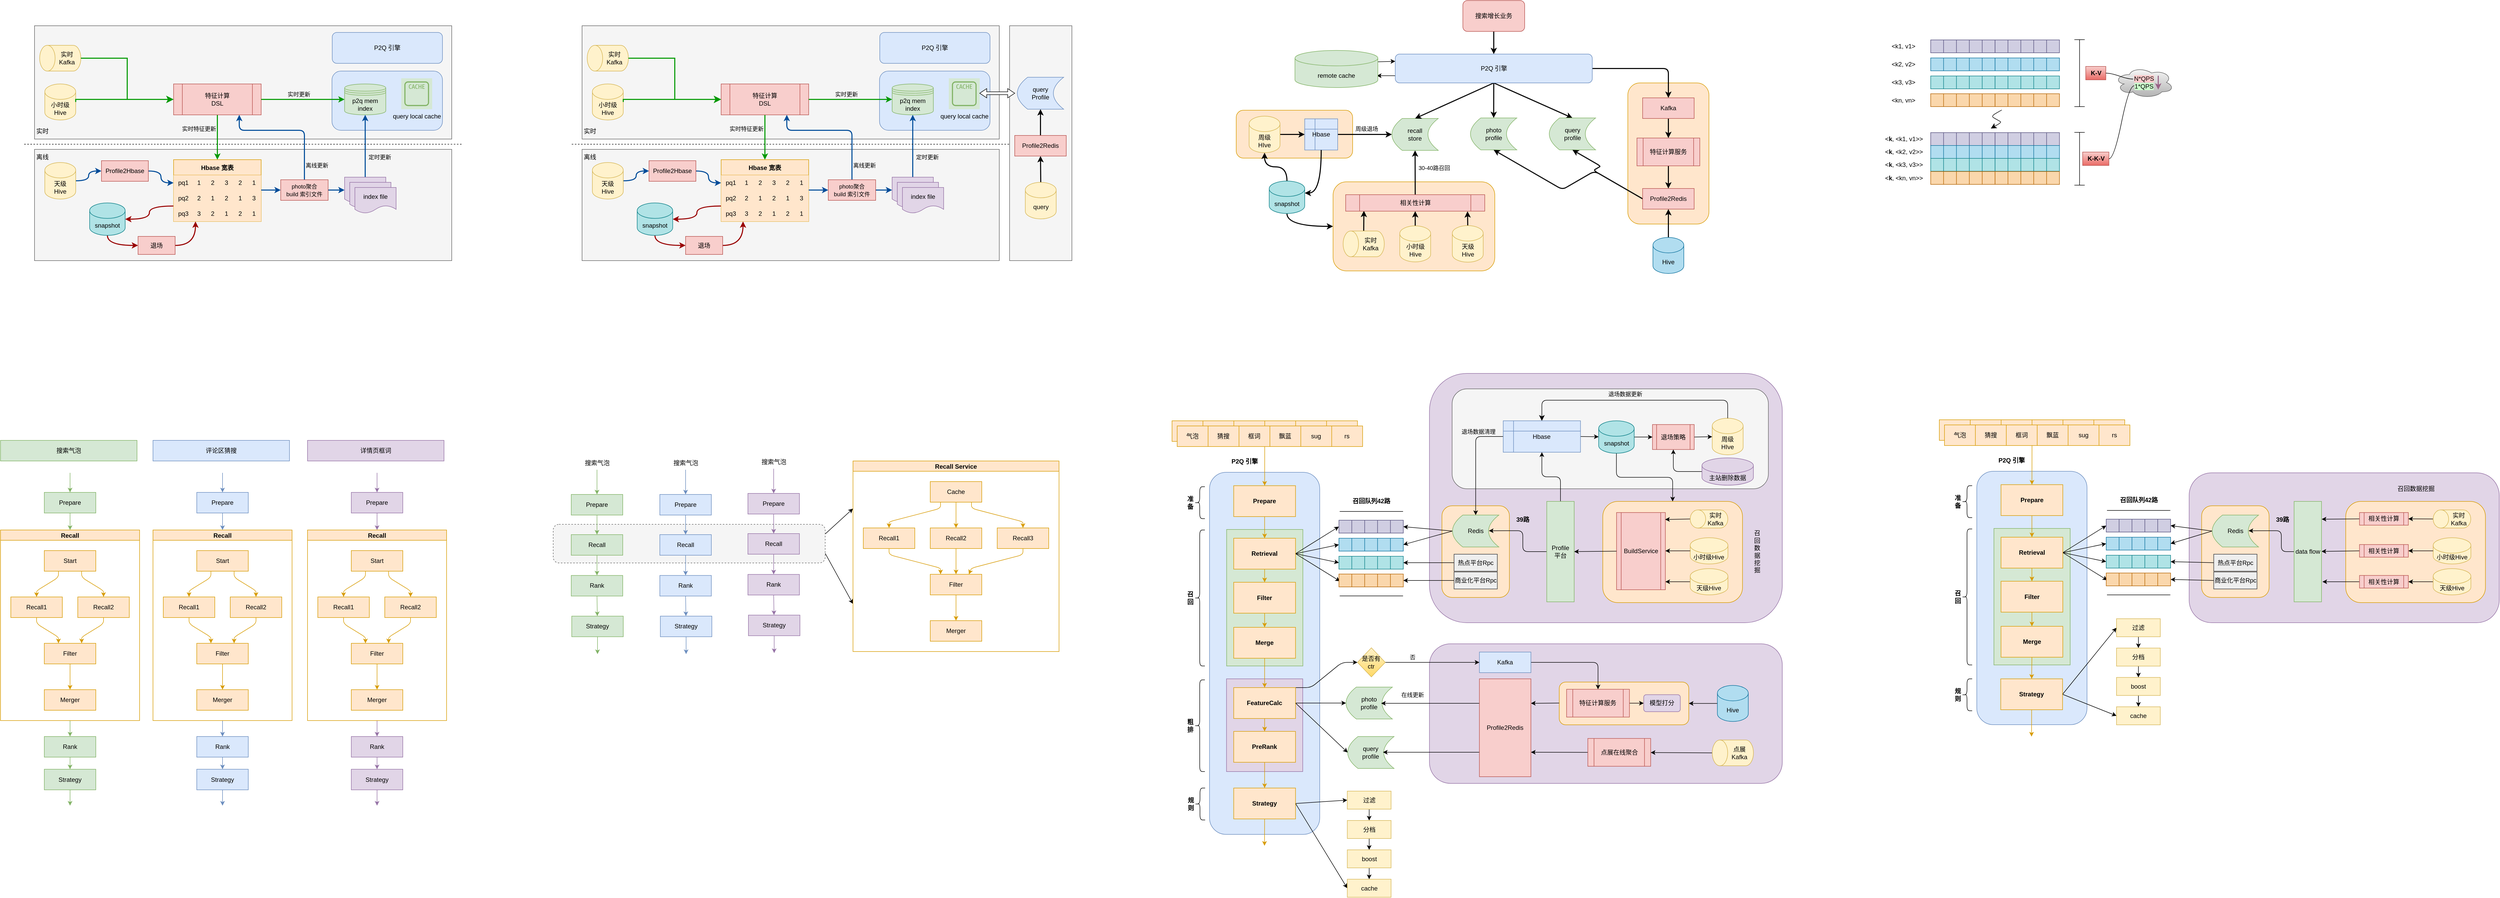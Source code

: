 <mxfile>
    <diagram id="KAuXC7zoSM8KAFSYbR0u" name="第 1 页">
        <mxGraphModel dx="2560" dy="900" grid="0" gridSize="10" guides="1" tooltips="1" connect="1" arrows="1" fold="1" page="0" pageScale="1" pageWidth="827" pageHeight="1169" background="none" math="0" shadow="0">
            <root>
                <mxCell id="0"/>
                <mxCell id="1" parent="0"/>
                <mxCell id="1644" value="搜索气泡" style="whiteSpace=wrap;html=1;horizontal=1;verticalAlign=top;strokeColor=none;" vertex="1" parent="1">
                    <mxGeometry x="395" y="917" width="143" height="399" as="geometry"/>
                </mxCell>
                <mxCell id="1634" value="搜索气泡" style="whiteSpace=wrap;html=1;horizontal=1;verticalAlign=top;strokeColor=none;" vertex="1" parent="1">
                    <mxGeometry x="224" y="919" width="143" height="399" as="geometry"/>
                </mxCell>
                <mxCell id="1625" value="搜索气泡" style="whiteSpace=wrap;html=1;horizontal=1;verticalAlign=top;strokeColor=none;" vertex="1" parent="1">
                    <mxGeometry x="52" y="919" width="143" height="399" as="geometry"/>
                </mxCell>
                <mxCell id="1655" style="edgeStyle=none;html=1;exitX=1;exitY=0.25;exitDx=0;exitDy=0;entryX=0;entryY=0.25;entryDx=0;entryDy=0;" edge="1" parent="1" source="1654" target="1565">
                    <mxGeometry relative="1" as="geometry"/>
                </mxCell>
                <mxCell id="1656" style="edgeStyle=none;html=1;exitX=1;exitY=0.75;exitDx=0;exitDy=0;entryX=0;entryY=0.75;entryDx=0;entryDy=0;" edge="1" parent="1" source="1654" target="1565">
                    <mxGeometry relative="1" as="geometry"/>
                </mxCell>
                <mxCell id="1654" value="" style="rounded=1;whiteSpace=wrap;html=1;dashed=1;fillColor=#f5f5f5;fontColor=#333333;strokeColor=#666666;" vertex="1" parent="1">
                    <mxGeometry x="38" y="1052" width="528" height="75" as="geometry"/>
                </mxCell>
                <mxCell id="1475" value="&lt;span style=&quot;background-color: rgb(255, 204, 204);&quot;&gt;N*QPS&lt;/span&gt;&lt;span style=&quot;background-color: rgb(204, 255, 204);&quot;&gt;&lt;br&gt;1*QPS&lt;/span&gt;" style="ellipse;shape=cloud;whiteSpace=wrap;html=1;fillColor=#f5f5f5;gradientColor=#b3b3b3;strokeColor=#666666;" parent="1" vertex="1">
                    <mxGeometry x="3069.25" y="163.5" width="115" height="61" as="geometry"/>
                </mxCell>
                <mxCell id="538" value="" style="rounded=1;whiteSpace=wrap;html=1;labelBackgroundColor=none;fillColor=#e1d5e7;strokeColor=#9673a6;" parent="1" vertex="1">
                    <mxGeometry x="1739.13" y="1284" width="685" height="271" as="geometry"/>
                </mxCell>
                <mxCell id="504" value="" style="rounded=1;whiteSpace=wrap;html=1;labelBackgroundColor=none;fillColor=#ffe6cc;strokeColor=#d79b00;" parent="1" vertex="1">
                    <mxGeometry x="1991.13" y="1358.25" width="251.5" height="83" as="geometry"/>
                </mxCell>
                <mxCell id="473" value="" style="rounded=1;whiteSpace=wrap;html=1;labelBackgroundColor=none;fillColor=#e1d5e7;strokeColor=#9673a6;" parent="1" vertex="1">
                    <mxGeometry x="1739.13" y="759" width="685" height="484" as="geometry"/>
                </mxCell>
                <mxCell id="284" value="" style="rounded=1;whiteSpace=wrap;html=1;labelBackgroundColor=none;fillColor=#ffe6cc;strokeColor=#d79b00;" parent="1" vertex="1">
                    <mxGeometry x="2124.25" y="195" width="157.5" height="274" as="geometry"/>
                </mxCell>
                <mxCell id="472" value="" style="rounded=1;whiteSpace=wrap;html=1;labelBackgroundColor=none;fillColor=#f5f5f5;strokeColor=#666666;fontColor=#333333;" parent="1" vertex="1">
                    <mxGeometry x="1783.13" y="789" width="614" height="194" as="geometry"/>
                </mxCell>
                <mxCell id="234" value="" style="rounded=1;whiteSpace=wrap;html=1;labelBackgroundColor=none;fillColor=#ffe6cc;strokeColor=#d79b00;" parent="1" vertex="1">
                    <mxGeometry x="1552" y="387" width="314" height="173" as="geometry"/>
                </mxCell>
                <mxCell id="443" value="" style="rounded=1;whiteSpace=wrap;html=1;labelBackgroundColor=none;fillColor=#ffe6cc;strokeColor=#d79b00;" parent="1" vertex="1">
                    <mxGeometry x="2075.63" y="1007.5" width="271.25" height="196.5" as="geometry"/>
                </mxCell>
                <mxCell id="233" value="" style="rounded=1;whiteSpace=wrap;html=1;labelBackgroundColor=none;fillColor=#ffe6cc;strokeColor=#d79b00;" parent="1" vertex="1">
                    <mxGeometry x="1364" y="248" width="226" height="93" as="geometry"/>
                </mxCell>
                <mxCell id="404" value="" style="rounded=1;whiteSpace=wrap;html=1;labelBackgroundColor=none;fillColor=#ffe6cc;strokeColor=#d79b00;" parent="1" vertex="1">
                    <mxGeometry x="1763.38" y="1016" width="131" height="178" as="geometry"/>
                </mxCell>
                <mxCell id="153" value="" style="rounded=0;whiteSpace=wrap;html=1;fillStyle=auto;strokeWidth=1;fillColor=#f5f5f5;fontColor=#333333;strokeColor=#666666;" parent="1" vertex="1">
                    <mxGeometry x="924" y="84" width="121" height="456" as="geometry"/>
                </mxCell>
                <mxCell id="297" value="" style="rounded=1;whiteSpace=wrap;html=1;fillStyle=auto;fillColor=#dae8fc;strokeColor=#6c8ebf;align=center;strokeWidth=1;" parent="1" vertex="1">
                    <mxGeometry x="1312.13" y="951" width="214" height="703" as="geometry"/>
                </mxCell>
                <mxCell id="149" value="" style="rounded=0;whiteSpace=wrap;html=1;fillColor=#f5f5f5;fontColor=#333333;strokeColor=#666666;" parent="1" vertex="1">
                    <mxGeometry x="94" y="84" width="810" height="220" as="geometry"/>
                </mxCell>
                <mxCell id="326" value="" style="rounded=0;whiteSpace=wrap;html=1;shadow=0;strokeWidth=1;fillColor=#e1d5e7;strokeColor=#9673a6;" parent="1" vertex="1">
                    <mxGeometry x="1345.13" y="1352" width="148" height="180" as="geometry"/>
                </mxCell>
                <mxCell id="137" value="" style="rounded=0;whiteSpace=wrap;html=1;fillColor=#f5f5f5;fontColor=#333333;strokeColor=#666666;fontStyle=1" parent="1" vertex="1">
                    <mxGeometry x="94" y="324" width="810" height="216" as="geometry"/>
                </mxCell>
                <mxCell id="323" value="" style="rounded=0;whiteSpace=wrap;html=1;shadow=0;strokeWidth=1;fillColor=#d5e8d4;strokeColor=#82b366;" parent="1" vertex="1">
                    <mxGeometry x="1345.38" y="1062" width="148" height="265" as="geometry"/>
                </mxCell>
                <mxCell id="54" style="edgeStyle=orthogonalEdgeStyle;html=1;exitX=1;exitY=0.5;exitDx=0;exitDy=0;strokeWidth=2;strokeColor=#004C99;entryX=0;entryY=0.5;entryDx=0;entryDy=0;curved=1;" parent="1" source="88" target="56" edge="1">
                    <mxGeometry relative="1" as="geometry">
                        <mxPoint x="364" y="403.5" as="sourcePoint"/>
                        <mxPoint x="360" y="386" as="targetPoint"/>
                    </mxGeometry>
                </mxCell>
                <mxCell id="272" style="edgeStyle=orthogonalEdgeStyle;html=1;exitX=0;exitY=0.75;exitDx=0;exitDy=0;entryX=1;entryY=0.5;entryDx=0;entryDy=0;entryPerimeter=0;strokeColor=#990000;strokeWidth=2;curved=1;" parent="1" source="55" target="271" edge="1">
                    <mxGeometry relative="1" as="geometry"/>
                </mxCell>
                <mxCell id="55" value="Hbase 宽表" style="shape=table;startSize=30;container=1;collapsible=0;childLayout=tableLayout;fixedRows=1;rowLines=0;fontStyle=1;fillColor=#ffe6cc;strokeColor=#d79b00;" parent="1" vertex="1">
                    <mxGeometry x="364" y="344" width="170" height="120" as="geometry"/>
                </mxCell>
                <mxCell id="56" value="" style="shape=tableRow;horizontal=0;startSize=0;swimlaneHead=0;swimlaneBody=0;top=0;left=0;bottom=0;right=0;collapsible=0;dropTarget=0;fillColor=none;points=[[0,0.5],[1,0.5]];portConstraint=eastwest;" parent="55" vertex="1">
                    <mxGeometry y="30" width="170" height="30" as="geometry"/>
                </mxCell>
                <mxCell id="57" value="pq1" style="shape=partialRectangle;html=1;whiteSpace=wrap;connectable=0;fillColor=#ffe6cc;top=0;left=0;bottom=0;right=0;overflow=hidden;pointerEvents=1;strokeColor=#d79b00;" parent="56" vertex="1">
                    <mxGeometry width="38" height="30" as="geometry">
                        <mxRectangle width="38" height="30" as="alternateBounds"/>
                    </mxGeometry>
                </mxCell>
                <mxCell id="58" value="1&lt;span style=&quot;white-space: pre;&quot;&gt;&#9;&lt;/span&gt;2&lt;span style=&quot;white-space: pre;&quot;&gt;&#9;&lt;/span&gt;3&lt;span style=&quot;white-space: pre;&quot;&gt;&#9;&lt;/span&gt;2&lt;span style=&quot;white-space: pre;&quot;&gt;&#9;&lt;/span&gt;1" style="shape=partialRectangle;html=1;whiteSpace=wrap;connectable=0;fillColor=#ffe6cc;top=0;left=0;bottom=0;right=0;align=left;spacingLeft=6;overflow=hidden;strokeColor=#d79b00;" parent="56" vertex="1">
                    <mxGeometry x="38" width="132" height="30" as="geometry">
                        <mxRectangle width="132" height="30" as="alternateBounds"/>
                    </mxGeometry>
                </mxCell>
                <mxCell id="59" value="" style="shape=tableRow;horizontal=0;startSize=0;swimlaneHead=0;swimlaneBody=0;top=0;left=0;bottom=0;right=0;collapsible=0;dropTarget=0;fillColor=none;points=[[0,0.5],[1,0.5]];portConstraint=eastwest;" parent="55" vertex="1">
                    <mxGeometry y="60" width="170" height="30" as="geometry"/>
                </mxCell>
                <mxCell id="60" value="pq2" style="shape=partialRectangle;html=1;whiteSpace=wrap;connectable=0;fillColor=#ffe6cc;top=0;left=0;bottom=0;right=0;overflow=hidden;strokeColor=#d79b00;" parent="59" vertex="1">
                    <mxGeometry width="38" height="30" as="geometry">
                        <mxRectangle width="38" height="30" as="alternateBounds"/>
                    </mxGeometry>
                </mxCell>
                <mxCell id="61" value="2&lt;span style=&quot;white-space: pre;&quot;&gt;&#9;&lt;/span&gt;1&lt;span style=&quot;white-space: pre;&quot;&gt;&#9;&lt;/span&gt;2&lt;span style=&quot;white-space: pre;&quot;&gt;&#9;&lt;/span&gt;1&lt;span style=&quot;white-space: pre;&quot;&gt;&#9;&lt;/span&gt;3" style="shape=partialRectangle;html=1;whiteSpace=wrap;connectable=0;fillColor=#ffe6cc;top=0;left=0;bottom=0;right=0;align=left;spacingLeft=6;overflow=hidden;strokeColor=#d79b00;" parent="59" vertex="1">
                    <mxGeometry x="38" width="132" height="30" as="geometry">
                        <mxRectangle width="132" height="30" as="alternateBounds"/>
                    </mxGeometry>
                </mxCell>
                <mxCell id="62" value="" style="shape=tableRow;horizontal=0;startSize=0;swimlaneHead=0;swimlaneBody=0;top=0;left=0;bottom=0;right=0;collapsible=0;dropTarget=0;fillColor=none;points=[[0,0.5],[1,0.5]];portConstraint=eastwest;" parent="55" vertex="1">
                    <mxGeometry y="90" width="170" height="30" as="geometry"/>
                </mxCell>
                <mxCell id="63" value="pq3" style="shape=partialRectangle;html=1;whiteSpace=wrap;connectable=0;fillColor=#ffe6cc;top=0;left=0;bottom=0;right=0;overflow=hidden;strokeColor=#d79b00;" parent="62" vertex="1">
                    <mxGeometry width="38" height="30" as="geometry">
                        <mxRectangle width="38" height="30" as="alternateBounds"/>
                    </mxGeometry>
                </mxCell>
                <mxCell id="64" value="3&lt;span style=&quot;white-space: pre;&quot;&gt;&#9;&lt;/span&gt;2&lt;span style=&quot;white-space: pre;&quot;&gt;&#9;&lt;/span&gt;1&lt;span style=&quot;white-space: pre;&quot;&gt;&#9;&lt;/span&gt;2&lt;span style=&quot;white-space: pre;&quot;&gt;&#9;&lt;/span&gt;1" style="shape=partialRectangle;html=1;whiteSpace=wrap;connectable=0;fillColor=#ffe6cc;top=0;left=0;bottom=0;right=0;align=left;spacingLeft=6;overflow=hidden;strokeColor=#d79b00;" parent="62" vertex="1">
                    <mxGeometry x="38" width="132" height="30" as="geometry">
                        <mxRectangle width="132" height="30" as="alternateBounds"/>
                    </mxGeometry>
                </mxCell>
                <mxCell id="89" style="edgeStyle=orthogonalEdgeStyle;html=1;exitX=1;exitY=0.5;exitDx=0;exitDy=0;exitPerimeter=0;strokeWidth=2;strokeColor=#004C99;curved=1;" parent="1" source="65" target="88" edge="1">
                    <mxGeometry relative="1" as="geometry"/>
                </mxCell>
                <mxCell id="65" value="天级&lt;br&gt;Hive" style="shape=cylinder3;whiteSpace=wrap;html=1;boundedLbl=1;backgroundOutline=1;size=15;fillColor=#fff2cc;strokeColor=#d6b656;" parent="1" vertex="1">
                    <mxGeometry x="114" y="349.5" width="60" height="71" as="geometry"/>
                </mxCell>
                <mxCell id="86" style="edgeStyle=none;html=1;entryX=0;entryY=0.5;entryDx=0;entryDy=0;strokeWidth=2;strokeColor=#004C99;exitX=1;exitY=0.5;exitDx=0;exitDy=0;" parent="1" source="263" target="111" edge="1">
                    <mxGeometry relative="1" as="geometry">
                        <mxPoint x="671" y="621" as="sourcePoint"/>
                        <mxPoint x="674" y="395" as="targetPoint"/>
                    </mxGeometry>
                </mxCell>
                <mxCell id="67" value="实时Kafka" style="shape=cylinder3;whiteSpace=wrap;html=1;boundedLbl=1;backgroundOutline=1;size=15;direction=north;fillColor=#fff2cc;strokeColor=#d6b656;" parent="1" vertex="1">
                    <mxGeometry x="104" y="122" width="80" height="50" as="geometry"/>
                </mxCell>
                <mxCell id="68" value="小时级Hive" style="shape=cylinder3;whiteSpace=wrap;html=1;boundedLbl=1;backgroundOutline=1;size=15;fillColor=#fff2cc;strokeColor=#d6b656;" parent="1" vertex="1">
                    <mxGeometry x="114" y="197" width="60" height="70" as="geometry"/>
                </mxCell>
                <mxCell id="127" value="实时特征更新" style="edgeStyle=none;html=1;exitX=0.5;exitY=1;exitDx=0;exitDy=0;entryX=0.5;entryY=0;entryDx=0;entryDy=0;strokeWidth=2;strokeColor=#009900;labelBackgroundColor=none;" parent="1" source="69" target="55" edge="1">
                    <mxGeometry x="-0.379" y="-36" relative="1" as="geometry">
                        <mxPoint as="offset"/>
                    </mxGeometry>
                </mxCell>
                <mxCell id="69" value="特征计算&lt;br&gt;DSL" style="shape=process;whiteSpace=wrap;html=1;backgroundOutline=1;fillColor=#f8cecc;strokeColor=#b85450;" parent="1" vertex="1">
                    <mxGeometry x="364" y="197" width="170" height="60" as="geometry"/>
                </mxCell>
                <mxCell id="88" value="Profile2Hbase" style="rounded=0;whiteSpace=wrap;html=1;fillColor=#f8cecc;strokeColor=#b85450;" parent="1" vertex="1">
                    <mxGeometry x="224" y="346" width="91" height="40" as="geometry"/>
                </mxCell>
                <mxCell id="105" value="" style="rounded=1;whiteSpace=wrap;html=1;fillColor=#dae8fc;strokeColor=#6c8ebf;" parent="1" vertex="1">
                    <mxGeometry x="671.5" y="172" width="214.5" height="115" as="geometry"/>
                </mxCell>
                <mxCell id="106" value="&lt;span style=&quot;color: rgb(0, 0, 0);&quot;&gt;query local cache&lt;/span&gt;" style="sketch=0;outlineConnect=0;strokeColor=#82b366;fillColor=#d5e8d4;dashed=0;verticalLabelPosition=bottom;verticalAlign=top;align=center;html=1;fontSize=12;fontStyle=0;aspect=fixed;shape=mxgraph.aws4.resourceIcon;resIcon=mxgraph.aws4.cache_node;" parent="1" vertex="1">
                    <mxGeometry x="806" y="186" width="60" height="60" as="geometry"/>
                </mxCell>
                <mxCell id="107" value="p2q mem index" style="shape=datastore;whiteSpace=wrap;html=1;fillColor=#d5e8d4;strokeColor=#82b366;" parent="1" vertex="1">
                    <mxGeometry x="696" y="197" width="80" height="60" as="geometry"/>
                </mxCell>
                <mxCell id="109" style="edgeStyle=none;html=1;exitX=0.5;exitY=0;exitDx=0;exitDy=0;strokeWidth=2;strokeColor=#004C99;" parent="1" source="111" target="107" edge="1">
                    <mxGeometry relative="1" as="geometry"/>
                </mxCell>
                <mxCell id="110" value="定时更新" style="edgeLabel;html=1;align=center;verticalAlign=middle;resizable=0;points=[];labelBackgroundColor=none;" parent="109" vertex="1" connectable="0">
                    <mxGeometry x="-0.045" y="-2" relative="1" as="geometry">
                        <mxPoint x="26" y="19" as="offset"/>
                    </mxGeometry>
                </mxCell>
                <mxCell id="111" value="index file" style="shape=document;whiteSpace=wrap;html=1;boundedLbl=1;fillColor=#e1d5e7;strokeColor=#9673a6;" parent="1" vertex="1">
                    <mxGeometry x="696" y="378" width="80" height="50" as="geometry"/>
                </mxCell>
                <mxCell id="112" value="index file" style="shape=document;whiteSpace=wrap;html=1;boundedLbl=1;fillColor=#e1d5e7;strokeColor=#9673a6;" parent="1" vertex="1">
                    <mxGeometry x="706" y="388" width="80" height="50" as="geometry"/>
                </mxCell>
                <mxCell id="113" value="index file" style="shape=document;whiteSpace=wrap;html=1;boundedLbl=1;fillColor=#e1d5e7;strokeColor=#9673a6;" parent="1" vertex="1">
                    <mxGeometry x="716" y="398" width="80" height="50" as="geometry"/>
                </mxCell>
                <mxCell id="119" value="" style="edgeStyle=elbowEdgeStyle;elbow=horizontal;endArrow=classic;html=1;curved=0;rounded=0;endSize=8;startSize=8;exitX=0.5;exitY=1;exitDx=0;exitDy=0;exitPerimeter=0;entryX=0;entryY=0.5;entryDx=0;entryDy=0;strokeColor=#009900;strokeWidth=2;" parent="1" source="67" target="69" edge="1">
                    <mxGeometry width="50" height="50" relative="1" as="geometry">
                        <mxPoint x="199" y="127" as="sourcePoint"/>
                        <mxPoint x="384" y="227" as="targetPoint"/>
                        <Array as="points">
                            <mxPoint x="274" y="184"/>
                            <mxPoint x="274" y="197"/>
                        </Array>
                    </mxGeometry>
                </mxCell>
                <mxCell id="121" value="" style="edgeStyle=elbowEdgeStyle;elbow=vertical;endArrow=classic;html=1;curved=0;rounded=0;endSize=8;startSize=8;exitX=1;exitY=0.5;exitDx=0;exitDy=0;exitPerimeter=0;entryX=0;entryY=0.5;entryDx=0;entryDy=0;strokeColor=#009900;strokeWidth=2;" parent="1" source="68" target="69" edge="1">
                    <mxGeometry width="50" height="50" relative="1" as="geometry">
                        <mxPoint x="209" y="207" as="sourcePoint"/>
                        <mxPoint x="384" y="227" as="targetPoint"/>
                        <Array as="points">
                            <mxPoint x="354" y="227"/>
                            <mxPoint x="209" y="227"/>
                        </Array>
                    </mxGeometry>
                </mxCell>
                <mxCell id="122" style="edgeStyle=none;html=1;exitX=1;exitY=0.5;exitDx=0;exitDy=0;entryX=0;entryY=0.5;entryDx=0;entryDy=0;strokeColor=#009900;strokeWidth=2;" parent="1" source="69" target="107" edge="1">
                    <mxGeometry relative="1" as="geometry"/>
                </mxCell>
                <mxCell id="123" value="实时更新" style="edgeLabel;html=1;align=center;verticalAlign=middle;resizable=0;points=[];labelBackgroundColor=none;" parent="122" vertex="1" connectable="0">
                    <mxGeometry x="-0.104" y="2" relative="1" as="geometry">
                        <mxPoint y="-8" as="offset"/>
                    </mxGeometry>
                </mxCell>
                <mxCell id="135" value="&lt;span style=&quot;&quot;&gt;P2Q 引擎&lt;/span&gt;" style="rounded=1;whiteSpace=wrap;html=1;fillStyle=auto;fillColor=#dae8fc;strokeColor=#6c8ebf;" parent="1" vertex="1">
                    <mxGeometry x="672" y="97" width="214" height="60" as="geometry"/>
                </mxCell>
                <mxCell id="136" value="" style="endArrow=none;dashed=1;html=1;strokeColor=#000000;strokeWidth=1;" parent="1" edge="1">
                    <mxGeometry width="50" height="50" relative="1" as="geometry">
                        <mxPoint x="74" y="314" as="sourcePoint"/>
                        <mxPoint x="924" y="314" as="targetPoint"/>
                    </mxGeometry>
                </mxCell>
                <mxCell id="150" value="实时" style="text;html=1;align=center;verticalAlign=middle;resizable=0;points=[];autosize=1;strokeColor=none;fillColor=none;labelBackgroundColor=none;" parent="1" vertex="1">
                    <mxGeometry x="84" y="274" width="50" height="30" as="geometry"/>
                </mxCell>
                <mxCell id="151" value="离线" style="text;html=1;align=center;verticalAlign=middle;resizable=0;points=[];autosize=1;strokeColor=none;fillColor=none;labelBackgroundColor=none;" parent="1" vertex="1">
                    <mxGeometry x="84" y="324" width="50" height="30" as="geometry"/>
                </mxCell>
                <mxCell id="163" style="edgeStyle=none;html=1;exitX=0.5;exitY=0;exitDx=0;exitDy=0;exitPerimeter=0;entryX=0.5;entryY=1;entryDx=0;entryDy=0;strokeWidth=2;" parent="1" source="154" target="159" edge="1">
                    <mxGeometry relative="1" as="geometry"/>
                </mxCell>
                <mxCell id="154" value="query" style="shape=cylinder3;whiteSpace=wrap;html=1;boundedLbl=1;backgroundOutline=1;size=15;fillColor=#fff2cc;strokeColor=#d6b656;" parent="1" vertex="1">
                    <mxGeometry x="954.5" y="388" width="60" height="71" as="geometry"/>
                </mxCell>
                <mxCell id="156" value="query&lt;br&gt;Profile" style="shape=dataStorage;whiteSpace=wrap;html=1;fixedSize=1;fillStyle=auto;strokeWidth=1;fillColor=#dae8fc;strokeColor=#6c8ebf;" parent="1" vertex="1">
                    <mxGeometry x="939" y="184" width="90" height="62" as="geometry"/>
                </mxCell>
                <mxCell id="158" value="" style="shape=doubleArrow;whiteSpace=wrap;html=1;" parent="1" vertex="1">
                    <mxGeometry x="866" y="206" width="68" height="18" as="geometry"/>
                </mxCell>
                <mxCell id="162" style="edgeStyle=none;html=1;exitX=0.5;exitY=0;exitDx=0;exitDy=0;strokeWidth=2;" parent="1" source="159" target="156" edge="1">
                    <mxGeometry relative="1" as="geometry"/>
                </mxCell>
                <mxCell id="159" value="Profile2Redis" style="rounded=0;whiteSpace=wrap;html=1;fillColor=#f8cecc;strokeColor=#b85450;" parent="1" vertex="1">
                    <mxGeometry x="934" y="297" width="100" height="40" as="geometry"/>
                </mxCell>
                <mxCell id="213" style="edgeStyle=none;html=1;exitX=0.5;exitY=0;exitDx=0;exitDy=0;exitPerimeter=0;entryX=0.876;entryY=1.008;entryDx=0;entryDy=0;entryPerimeter=0;labelBackgroundColor=none;strokeWidth=2;" parent="1" source="186" target="211" edge="1">
                    <mxGeometry relative="1" as="geometry"/>
                </mxCell>
                <mxCell id="186" value="天级&lt;br&gt;Hive" style="shape=cylinder3;whiteSpace=wrap;html=1;boundedLbl=1;backgroundOutline=1;size=15;fillColor=#fff2cc;strokeColor=#d6b656;" parent="1" vertex="1">
                    <mxGeometry x="1783.5" y="472" width="60" height="71" as="geometry"/>
                </mxCell>
                <mxCell id="212" style="edgeStyle=none;html=1;exitX=1;exitY=0.5;exitDx=0;exitDy=0;exitPerimeter=0;entryX=0.131;entryY=0.975;entryDx=0;entryDy=0;entryPerimeter=0;labelBackgroundColor=none;strokeWidth=2;" parent="1" source="188" target="211" edge="1">
                    <mxGeometry relative="1" as="geometry"/>
                </mxCell>
                <mxCell id="188" value="实时Kafka" style="shape=cylinder3;whiteSpace=wrap;html=1;boundedLbl=1;backgroundOutline=1;size=15;direction=north;fillColor=#fff2cc;strokeColor=#d6b656;" parent="1" vertex="1">
                    <mxGeometry x="1571.5" y="482.5" width="80" height="50" as="geometry"/>
                </mxCell>
                <mxCell id="214" style="edgeStyle=none;html=1;exitX=0.5;exitY=0;exitDx=0;exitDy=0;exitPerimeter=0;entryX=0.5;entryY=1;entryDx=0;entryDy=0;labelBackgroundColor=none;strokeWidth=2;" parent="1" source="190" target="211" edge="1">
                    <mxGeometry relative="1" as="geometry"/>
                </mxCell>
                <mxCell id="190" value="小时级Hive" style="shape=cylinder3;whiteSpace=wrap;html=1;boundedLbl=1;backgroundOutline=1;size=15;fillColor=#fff2cc;strokeColor=#d6b656;" parent="1" vertex="1">
                    <mxGeometry x="1681.5" y="472.5" width="60" height="70" as="geometry"/>
                </mxCell>
                <mxCell id="197" value="recall&lt;br&gt;store" style="shape=dataStorage;whiteSpace=wrap;html=1;fixedSize=1;fillStyle=auto;strokeWidth=1;fillColor=#d5e8d4;strokeColor=#82b366;" parent="1" vertex="1">
                    <mxGeometry x="1666.25" y="264" width="90" height="62" as="geometry"/>
                </mxCell>
                <mxCell id="216" style="edgeStyle=none;html=1;exitX=0.5;exitY=1;exitDx=0;exitDy=0;entryX=0.5;entryY=0;entryDx=0;entryDy=0;labelBackgroundColor=none;strokeWidth=2;" parent="1" source="198" target="197" edge="1">
                    <mxGeometry relative="1" as="geometry"/>
                </mxCell>
                <mxCell id="217" style="edgeStyle=none;html=1;exitX=0.5;exitY=1;exitDx=0;exitDy=0;labelBackgroundColor=none;strokeWidth=2;" parent="1" source="198" target="209" edge="1">
                    <mxGeometry relative="1" as="geometry"/>
                </mxCell>
                <mxCell id="218" style="edgeStyle=none;html=1;exitX=0.5;exitY=1;exitDx=0;exitDy=0;entryX=0.5;entryY=0;entryDx=0;entryDy=0;labelBackgroundColor=none;strokeWidth=2;" parent="1" source="198" target="210" edge="1">
                    <mxGeometry relative="1" as="geometry"/>
                </mxCell>
                <mxCell id="225" style="edgeStyle=none;html=1;exitX=0;exitY=0.75;exitDx=0;exitDy=0;labelBackgroundColor=none;strokeWidth=1;" parent="1" source="198" edge="1">
                    <mxGeometry relative="1" as="geometry">
                        <mxPoint x="1637" y="181" as="targetPoint"/>
                    </mxGeometry>
                </mxCell>
                <mxCell id="285" style="edgeStyle=orthogonalEdgeStyle;html=1;exitX=1;exitY=0.5;exitDx=0;exitDy=0;entryX=0.5;entryY=0;entryDx=0;entryDy=0;strokeWidth=2;" parent="1" source="198" target="282" edge="1">
                    <mxGeometry relative="1" as="geometry"/>
                </mxCell>
                <mxCell id="198" value="&lt;span style=&quot;&quot;&gt;P2Q 引擎&lt;/span&gt;" style="rounded=1;whiteSpace=wrap;html=1;fillStyle=auto;fillColor=#dae8fc;strokeColor=#6c8ebf;" parent="1" vertex="1">
                    <mxGeometry x="1672.75" y="139" width="382.5" height="56" as="geometry"/>
                </mxCell>
                <mxCell id="224" style="edgeStyle=none;html=1;exitX=1;exitY=0;exitDx=0;exitDy=22.125;exitPerimeter=0;labelBackgroundColor=none;strokeWidth=1;entryX=0;entryY=0.25;entryDx=0;entryDy=0;" parent="1" source="199" target="198" edge="1">
                    <mxGeometry relative="1" as="geometry">
                        <mxPoint x="1668" y="157" as="targetPoint"/>
                    </mxGeometry>
                </mxCell>
                <mxCell id="199" value="remote cache" style="shape=cylinder3;whiteSpace=wrap;html=1;boundedLbl=1;backgroundOutline=1;size=15;labelBackgroundColor=none;fillColor=#d5e8d4;strokeColor=#82b366;" parent="1" vertex="1">
                    <mxGeometry x="1478" y="131.88" width="161" height="72.12" as="geometry"/>
                </mxCell>
                <mxCell id="209" value="photo&lt;br&gt;profile" style="shape=dataStorage;whiteSpace=wrap;html=1;fixedSize=1;fillStyle=auto;strokeWidth=1;fillColor=#d5e8d4;strokeColor=#82b366;" parent="1" vertex="1">
                    <mxGeometry x="1818.75" y="263" width="90" height="62" as="geometry"/>
                </mxCell>
                <mxCell id="210" value="query&lt;br&gt;profile" style="shape=dataStorage;whiteSpace=wrap;html=1;fixedSize=1;fillStyle=auto;strokeWidth=1;fillColor=#d5e8d4;strokeColor=#82b366;" parent="1" vertex="1">
                    <mxGeometry x="1971.75" y="263" width="90" height="62" as="geometry"/>
                </mxCell>
                <mxCell id="215" style="edgeStyle=none;html=1;exitX=0.5;exitY=0;exitDx=0;exitDy=0;entryX=0.5;entryY=1;entryDx=0;entryDy=0;labelBackgroundColor=none;strokeWidth=2;" parent="1" source="211" target="197" edge="1">
                    <mxGeometry relative="1" as="geometry"/>
                </mxCell>
                <mxCell id="226" value="30-40路召回" style="edgeLabel;html=1;align=center;verticalAlign=middle;resizable=0;points=[];labelBackgroundColor=none;" parent="215" vertex="1" connectable="0">
                    <mxGeometry x="0.248" y="-1" relative="1" as="geometry">
                        <mxPoint x="35" y="1" as="offset"/>
                    </mxGeometry>
                </mxCell>
                <mxCell id="211" value="相关性计算" style="shape=process;whiteSpace=wrap;html=1;backgroundOutline=1;fillColor=#f8cecc;strokeColor=#b85450;" parent="1" vertex="1">
                    <mxGeometry x="1576.5" y="412" width="270" height="32" as="geometry"/>
                </mxCell>
                <mxCell id="223" style="edgeStyle=none;html=1;exitX=0.5;exitY=1;exitDx=0;exitDy=0;labelBackgroundColor=none;strokeWidth=2;" parent="1" source="222" target="198" edge="1">
                    <mxGeometry relative="1" as="geometry"/>
                </mxCell>
                <mxCell id="222" value="搜索增长业务" style="rounded=1;whiteSpace=wrap;html=1;labelBackgroundColor=none;fillColor=#f8cecc;strokeColor=#b85450;" parent="1" vertex="1">
                    <mxGeometry x="1804" y="35" width="120" height="60" as="geometry"/>
                </mxCell>
                <mxCell id="231" style="edgeStyle=none;html=1;exitX=1;exitY=0.5;exitDx=0;exitDy=0;exitPerimeter=0;entryX=0;entryY=0.5;entryDx=0;entryDy=0;labelBackgroundColor=none;strokeWidth=2;" parent="1" source="227" target="228" edge="1">
                    <mxGeometry relative="1" as="geometry"/>
                </mxCell>
                <mxCell id="227" value="周级&lt;br&gt;HIve" style="shape=cylinder3;whiteSpace=wrap;html=1;boundedLbl=1;backgroundOutline=1;size=15;fillColor=#fff2cc;strokeColor=#d6b656;" parent="1" vertex="1">
                    <mxGeometry x="1389" y="259.5" width="60" height="71" as="geometry"/>
                </mxCell>
                <mxCell id="229" style="edgeStyle=none;html=1;exitX=1;exitY=0.5;exitDx=0;exitDy=0;entryX=0;entryY=0.5;entryDx=0;entryDy=0;labelBackgroundColor=none;strokeWidth=2;" parent="1" source="228" target="197" edge="1">
                    <mxGeometry relative="1" as="geometry"/>
                </mxCell>
                <mxCell id="230" value="周级退场" style="edgeLabel;html=1;align=center;verticalAlign=middle;resizable=0;points=[];" parent="229" vertex="1" connectable="0">
                    <mxGeometry x="-0.055" y="1" relative="1" as="geometry">
                        <mxPoint x="6" y="-10" as="offset"/>
                    </mxGeometry>
                </mxCell>
                <mxCell id="228" value="Hbase" style="shape=internalStorage;whiteSpace=wrap;html=1;backgroundOutline=1;labelBackgroundColor=none;fillColor=#dae8fc;strokeColor=#6c8ebf;" parent="1" vertex="1">
                    <mxGeometry x="1497" y="264.75" width="64" height="60.5" as="geometry"/>
                </mxCell>
                <mxCell id="236" value="" style="curved=1;endArrow=classic;html=1;labelBackgroundColor=none;strokeWidth=2;exitX=0.5;exitY=1;exitDx=0;exitDy=0;entryX=1;entryY=0;entryDx=0;entryDy=23.25;entryPerimeter=0;edgeStyle=orthogonalEdgeStyle;" parent="1" source="228" target="278" edge="1">
                    <mxGeometry width="50" height="50" relative="1" as="geometry">
                        <mxPoint x="1462" y="438" as="sourcePoint"/>
                        <mxPoint x="1512" y="388" as="targetPoint"/>
                    </mxGeometry>
                </mxCell>
                <mxCell id="276" style="edgeStyle=elbowEdgeStyle;html=1;exitX=0.5;exitY=0;exitDx=0;exitDy=0;entryX=0.75;entryY=1;entryDx=0;entryDy=0;strokeColor=#004C99;strokeWidth=2;elbow=vertical;" parent="1" source="263" target="69" edge="1">
                    <mxGeometry relative="1" as="geometry">
                        <Array as="points">
                            <mxPoint x="558" y="287"/>
                        </Array>
                    </mxGeometry>
                </mxCell>
                <mxCell id="277" value="离线更新" style="edgeLabel;html=1;align=center;verticalAlign=middle;resizable=0;points=[];labelBackgroundColor=none;" parent="276" vertex="1" connectable="0">
                    <mxGeometry x="-0.695" y="7" relative="1" as="geometry">
                        <mxPoint x="31" y="10" as="offset"/>
                    </mxGeometry>
                </mxCell>
                <mxCell id="263" value="&lt;span style=&quot;font-size: 11px;&quot;&gt;photo聚合&lt;/span&gt;&lt;br style=&quot;border-color: var(--border-color); font-size: 11px;&quot;&gt;&lt;span style=&quot;font-size: 11px;&quot;&gt;build 索引文件&lt;/span&gt;" style="rounded=0;whiteSpace=wrap;html=1;fillColor=#f8cecc;strokeColor=#b85450;" parent="1" vertex="1">
                    <mxGeometry x="572" y="383" width="92" height="40" as="geometry"/>
                </mxCell>
                <mxCell id="264" style="edgeStyle=none;html=1;entryX=0;entryY=0.5;entryDx=0;entryDy=0;strokeWidth=2;strokeColor=#004C99;" parent="1" target="263" edge="1">
                    <mxGeometry relative="1" as="geometry">
                        <mxPoint x="534" y="403" as="sourcePoint"/>
                        <mxPoint x="791.5" y="441" as="targetPoint"/>
                    </mxGeometry>
                </mxCell>
                <mxCell id="274" style="edgeStyle=orthogonalEdgeStyle;curved=1;html=1;exitX=0.5;exitY=1;exitDx=0;exitDy=0;exitPerimeter=0;entryX=0;entryY=0.5;entryDx=0;entryDy=0;strokeColor=#990000;strokeWidth=2;" parent="1" source="271" target="273" edge="1">
                    <mxGeometry relative="1" as="geometry"/>
                </mxCell>
                <mxCell id="271" value="snapshot" style="shape=cylinder3;whiteSpace=wrap;html=1;boundedLbl=1;backgroundOutline=1;size=15;fillColor=#b0e3e6;strokeColor=#0e8088;" parent="1" vertex="1">
                    <mxGeometry x="201" y="428" width="69" height="63" as="geometry"/>
                </mxCell>
                <mxCell id="275" style="edgeStyle=orthogonalEdgeStyle;curved=1;html=1;exitX=1;exitY=0.5;exitDx=0;exitDy=0;entryX=0.25;entryY=1;entryDx=0;entryDy=0;strokeColor=#990000;strokeWidth=2;" parent="1" source="273" target="55" edge="1">
                    <mxGeometry relative="1" as="geometry"/>
                </mxCell>
                <mxCell id="273" value="退场" style="rounded=0;whiteSpace=wrap;html=1;fillColor=#f8cecc;strokeColor=#b85450;" parent="1" vertex="1">
                    <mxGeometry x="295" y="493" width="72" height="35" as="geometry"/>
                </mxCell>
                <mxCell id="279" style="edgeStyle=orthogonalEdgeStyle;curved=1;html=1;exitX=0.5;exitY=1;exitDx=0;exitDy=0;exitPerimeter=0;strokeColor=#000000;strokeWidth=2;elbow=vertical;" parent="1" source="278" target="234" edge="1">
                    <mxGeometry relative="1" as="geometry"/>
                </mxCell>
                <mxCell id="280" style="edgeStyle=orthogonalEdgeStyle;curved=1;html=1;exitX=0.5;exitY=0;exitDx=0;exitDy=0;exitPerimeter=0;entryX=0.5;entryY=1;entryDx=0;entryDy=0;entryPerimeter=0;strokeColor=#000000;strokeWidth=2;elbow=vertical;" parent="1" source="278" target="227" edge="1">
                    <mxGeometry relative="1" as="geometry"/>
                </mxCell>
                <mxCell id="278" value="snapshot" style="shape=cylinder3;whiteSpace=wrap;html=1;boundedLbl=1;backgroundOutline=1;size=15;fillColor=#b0e3e6;strokeColor=#0e8088;" parent="1" vertex="1">
                    <mxGeometry x="1428" y="385.5" width="69" height="63" as="geometry"/>
                </mxCell>
                <mxCell id="290" style="html=1;exitX=0.5;exitY=1;exitDx=0;exitDy=0;entryX=0.5;entryY=0;entryDx=0;entryDy=0;strokeWidth=2;elbow=vertical;" parent="1" source="281" target="283" edge="1">
                    <mxGeometry relative="1" as="geometry"/>
                </mxCell>
                <mxCell id="281" value="特征计算服务" style="shape=process;whiteSpace=wrap;html=1;backgroundOutline=1;fillColor=#f8cecc;strokeColor=#b85450;" parent="1" vertex="1">
                    <mxGeometry x="2142" y="302" width="122" height="54" as="geometry"/>
                </mxCell>
                <mxCell id="289" style="html=1;exitX=0.5;exitY=1;exitDx=0;exitDy=0;entryX=0.5;entryY=0;entryDx=0;entryDy=0;strokeWidth=2;elbow=vertical;" parent="1" source="282" target="281" edge="1">
                    <mxGeometry relative="1" as="geometry"/>
                </mxCell>
                <mxCell id="282" value="Kafka" style="rounded=0;whiteSpace=wrap;html=1;fillColor=#f8cecc;strokeColor=#b85450;" parent="1" vertex="1">
                    <mxGeometry x="2153" y="224" width="100" height="40" as="geometry"/>
                </mxCell>
                <mxCell id="287" style="edgeStyle=isometricEdgeStyle;html=1;exitX=0;exitY=0.5;exitDx=0;exitDy=0;entryX=0.5;entryY=1;entryDx=0;entryDy=0;strokeWidth=2;elbow=vertical;" parent="1" source="283" target="209" edge="1">
                    <mxGeometry relative="1" as="geometry">
                        <Array as="points">
                            <mxPoint x="2020" y="389"/>
                        </Array>
                    </mxGeometry>
                </mxCell>
                <mxCell id="288" style="edgeStyle=isometricEdgeStyle;html=1;exitX=0;exitY=0.5;exitDx=0;exitDy=0;entryX=0.5;entryY=1;entryDx=0;entryDy=0;strokeWidth=2;elbow=vertical;" parent="1" source="283" target="210" edge="1">
                    <mxGeometry relative="1" as="geometry">
                        <Array as="points">
                            <mxPoint x="2064" y="361"/>
                        </Array>
                    </mxGeometry>
                </mxCell>
                <mxCell id="283" value="Profile2Redis" style="rounded=0;whiteSpace=wrap;html=1;fillColor=#f8cecc;strokeColor=#b85450;" parent="1" vertex="1">
                    <mxGeometry x="2153" y="400" width="100" height="40" as="geometry"/>
                </mxCell>
                <mxCell id="292" style="edgeStyle=none;html=1;exitX=0.5;exitY=0;exitDx=0;exitDy=0;exitPerimeter=0;entryX=0.5;entryY=1;entryDx=0;entryDy=0;strokeWidth=2;elbow=vertical;" parent="1" source="286" target="283" edge="1">
                    <mxGeometry relative="1" as="geometry"/>
                </mxCell>
                <mxCell id="286" value="Hive" style="shape=cylinder3;whiteSpace=wrap;html=1;boundedLbl=1;backgroundOutline=1;size=15;fillColor=#b1ddf0;strokeColor=#10739e;" parent="1" vertex="1">
                    <mxGeometry x="2173" y="495" width="60" height="70" as="geometry"/>
                </mxCell>
                <mxCell id="307" style="edgeStyle=none;html=1;exitX=0.5;exitY=1;exitDx=0;exitDy=0;entryX=0.5;entryY=0;entryDx=0;entryDy=0;shadow=0;fillColor=#ffe6cc;strokeColor=#d79b00;strokeWidth=1;" parent="1" source="295" target="296" edge="1">
                    <mxGeometry relative="1" as="geometry"/>
                </mxCell>
                <mxCell id="295" value="&lt;b&gt;Prepare&lt;/b&gt;" style="rounded=0;whiteSpace=wrap;html=1;fillColor=#ffe6cc;strokeColor=#d79b00;shadow=0;strokeWidth=1;" parent="1" vertex="1">
                    <mxGeometry x="1359.13" y="977" width="120" height="60" as="geometry"/>
                </mxCell>
                <mxCell id="303" value="" style="edgeStyle=none;html=1;shadow=0;fillColor=#ffe6cc;strokeColor=#d79b00;strokeWidth=1;" parent="1" source="296" target="302" edge="1">
                    <mxGeometry relative="1" as="geometry"/>
                </mxCell>
                <mxCell id="376" style="edgeStyle=none;sketch=0;html=1;exitX=1;exitY=0.5;exitDx=0;exitDy=0;entryX=0;entryY=0.5;entryDx=0;entryDy=0;shadow=0;strokeWidth=1;" parent="1" source="296" target="356" edge="1">
                    <mxGeometry relative="1" as="geometry"/>
                </mxCell>
                <mxCell id="377" style="edgeStyle=none;sketch=0;html=1;exitX=1;exitY=0.5;exitDx=0;exitDy=0;entryX=0;entryY=0.5;entryDx=0;entryDy=0;shadow=0;strokeWidth=1;" parent="1" source="296" target="363" edge="1">
                    <mxGeometry relative="1" as="geometry"/>
                </mxCell>
                <mxCell id="378" style="edgeStyle=none;sketch=0;html=1;exitX=1;exitY=0.5;exitDx=0;exitDy=0;entryX=0;entryY=0.5;entryDx=0;entryDy=0;shadow=0;strokeWidth=1;" parent="1" source="296" target="370" edge="1">
                    <mxGeometry relative="1" as="geometry"/>
                </mxCell>
                <mxCell id="422" style="edgeStyle=none;sketch=0;html=1;exitX=1;exitY=0.5;exitDx=0;exitDy=0;entryX=0.001;entryY=0.826;entryDx=0;entryDy=0;entryPerimeter=0;shadow=0;strokeWidth=1;elbow=vertical;" parent="1" source="296" target="342" edge="1">
                    <mxGeometry relative="1" as="geometry"/>
                </mxCell>
                <mxCell id="296" value="&lt;b&gt;Retrieval&lt;/b&gt;" style="rounded=0;whiteSpace=wrap;html=1;fillColor=#ffe6cc;strokeColor=#d79b00;shadow=0;strokeWidth=1;" parent="1" vertex="1">
                    <mxGeometry x="1359.13" y="1079" width="120" height="60" as="geometry"/>
                </mxCell>
                <mxCell id="309" style="edgeStyle=none;html=1;exitX=0.5;exitY=1;exitDx=0;exitDy=0;shadow=0;fillColor=#ffe6cc;strokeColor=#d79b00;strokeWidth=1;" parent="1" source="298" target="300" edge="1">
                    <mxGeometry relative="1" as="geometry"/>
                </mxCell>
                <mxCell id="476" style="html=1;exitX=1;exitY=0.5;exitDx=0;exitDy=0;entryX=0;entryY=0.5;entryDx=0;entryDy=0;strokeWidth=1;elbow=vertical;" parent="1" source="298" target="474" edge="1">
                    <mxGeometry relative="1" as="geometry"/>
                </mxCell>
                <mxCell id="477" style="html=1;exitX=1;exitY=0.5;exitDx=0;exitDy=0;entryX=0;entryY=0.5;entryDx=0;entryDy=0;strokeWidth=1;elbow=vertical;" parent="1" source="298" target="475" edge="1">
                    <mxGeometry relative="1" as="geometry"/>
                </mxCell>
                <mxCell id="503" style="edgeStyle=entityRelationEdgeStyle;html=1;exitX=1;exitY=0;exitDx=0;exitDy=0;strokeWidth=1;" parent="1" source="298" target="516" edge="1">
                    <mxGeometry relative="1" as="geometry"/>
                </mxCell>
                <mxCell id="298" value="&lt;b&gt;FeatureCalc&lt;/b&gt;" style="whiteSpace=wrap;html=1;rounded=0;fillColor=#ffe6cc;strokeColor=#d79b00;shadow=0;strokeWidth=1;" parent="1" vertex="1">
                    <mxGeometry x="1359.13" y="1369" width="120" height="60" as="geometry"/>
                </mxCell>
                <mxCell id="327" style="edgeStyle=none;sketch=0;html=1;exitX=0.5;exitY=1;exitDx=0;exitDy=0;shadow=0;strokeWidth=1;fillColor=#ffe6cc;strokeColor=#d79b00;" parent="1" source="300" target="324" edge="1">
                    <mxGeometry relative="1" as="geometry"/>
                </mxCell>
                <mxCell id="300" value="&lt;b style=&quot;border-color: var(--border-color);&quot;&gt;PreRank&lt;/b&gt;" style="whiteSpace=wrap;html=1;rounded=0;fillColor=#ffe6cc;strokeColor=#d79b00;shadow=0;strokeWidth=1;" parent="1" vertex="1">
                    <mxGeometry x="1359.13" y="1454" width="120" height="60" as="geometry"/>
                </mxCell>
                <mxCell id="306" value="" style="edgeStyle=none;html=1;shadow=0;fillColor=#ffe6cc;strokeColor=#d79b00;strokeWidth=1;" parent="1" source="302" target="305" edge="1">
                    <mxGeometry relative="1" as="geometry"/>
                </mxCell>
                <mxCell id="302" value="&lt;b&gt;Filter&lt;/b&gt;" style="whiteSpace=wrap;html=1;rounded=0;fillColor=#ffe6cc;strokeColor=#d79b00;shadow=0;strokeWidth=1;" parent="1" vertex="1">
                    <mxGeometry x="1359.13" y="1164.5" width="120" height="60" as="geometry"/>
                </mxCell>
                <mxCell id="308" style="edgeStyle=none;html=1;exitX=0.5;exitY=1;exitDx=0;exitDy=0;shadow=0;fillColor=#ffe6cc;strokeColor=#d79b00;strokeWidth=1;" parent="1" source="305" target="298" edge="1">
                    <mxGeometry relative="1" as="geometry"/>
                </mxCell>
                <mxCell id="305" value="&lt;b&gt;Merge&lt;/b&gt;" style="whiteSpace=wrap;html=1;rounded=0;fillColor=#ffe6cc;strokeColor=#d79b00;shadow=0;strokeWidth=1;" parent="1" vertex="1">
                    <mxGeometry x="1359.13" y="1252" width="120" height="60" as="geometry"/>
                </mxCell>
                <mxCell id="515" style="edgeStyle=none;html=1;strokeWidth=1;fillColor=#ffe6cc;strokeColor=#d79b00;" parent="1" source="521" target="295" edge="1">
                    <mxGeometry relative="1" as="geometry"/>
                </mxCell>
                <mxCell id="311" value="&lt;b style=&quot;border-color: var(--border-color);&quot;&gt;P2Q 引擎&lt;/b&gt;" style="text;html=1;align=center;verticalAlign=middle;resizable=0;points=[];autosize=1;shadow=0;strokeWidth=1;" parent="1" vertex="1">
                    <mxGeometry x="1345.13" y="917" width="69" height="26" as="geometry"/>
                </mxCell>
                <mxCell id="405" style="edgeStyle=none;sketch=0;html=1;exitX=0;exitY=0.5;exitDx=0;exitDy=0;entryX=1;entryY=0.5;entryDx=0;entryDy=0;shadow=0;strokeWidth=1;elbow=vertical;" parent="1" source="312" target="356" edge="1">
                    <mxGeometry relative="1" as="geometry"/>
                </mxCell>
                <mxCell id="424" style="edgeStyle=none;sketch=0;html=1;exitX=0;exitY=0.5;exitDx=0;exitDy=0;entryX=1;entryY=0.5;entryDx=0;entryDy=0;shadow=0;strokeWidth=1;elbow=vertical;" parent="1" source="312" target="363" edge="1">
                    <mxGeometry relative="1" as="geometry"/>
                </mxCell>
                <mxCell id="312" value="Redis" style="shape=dataStorage;whiteSpace=wrap;html=1;fixedSize=1;fillStyle=auto;strokeWidth=1;fillColor=#d5e8d4;strokeColor=#82b366;" parent="1" vertex="1">
                    <mxGeometry x="1783.88" y="1034" width="90" height="62" as="geometry"/>
                </mxCell>
                <mxCell id="513" style="edgeStyle=none;html=1;exitX=0.5;exitY=1;exitDx=0;exitDy=0;strokeWidth=1;fillColor=#ffe6cc;strokeColor=#d79b00;" parent="1" source="324" edge="1">
                    <mxGeometry relative="1" as="geometry">
                        <mxPoint x="1418.908" y="1676.111" as="targetPoint"/>
                    </mxGeometry>
                </mxCell>
                <mxCell id="572" style="edgeStyle=none;html=1;exitX=1;exitY=0.5;exitDx=0;exitDy=0;entryX=0;entryY=0.5;entryDx=0;entryDy=0;strokeWidth=1;fillColor=#fff2cc;strokeColor=#000000;" parent="1" source="324" target="565" edge="1">
                    <mxGeometry relative="1" as="geometry"/>
                </mxCell>
                <mxCell id="573" style="edgeStyle=none;html=1;exitX=1;exitY=0.5;exitDx=0;exitDy=0;entryX=0;entryY=0.5;entryDx=0;entryDy=0;strokeWidth=1;fillColor=#fff2cc;strokeColor=#000000;" parent="1" source="324" target="568" edge="1">
                    <mxGeometry relative="1" as="geometry"/>
                </mxCell>
                <mxCell id="324" value="&lt;b&gt;Strategy&lt;/b&gt;" style="whiteSpace=wrap;html=1;rounded=0;fillColor=#ffe6cc;strokeColor=#d79b00;shadow=0;strokeWidth=1;" parent="1" vertex="1">
                    <mxGeometry x="1359.13" y="1564" width="120" height="60" as="geometry"/>
                </mxCell>
                <mxCell id="342" value="" style="shape=partialRectangle;whiteSpace=wrap;html=1;left=0;right=0;fillColor=none;shadow=0;strokeWidth=1;" parent="1" vertex="1">
                    <mxGeometry x="1565.38" y="1027" width="122" height="164" as="geometry"/>
                </mxCell>
                <mxCell id="355" value="" style="shape=table;startSize=0;container=1;collapsible=0;childLayout=tableLayout;shadow=0;strokeWidth=1;fillColor=#d0cee2;strokeColor=#56517e;" parent="1" vertex="1">
                    <mxGeometry x="1563.38" y="1044" width="125" height="25" as="geometry"/>
                </mxCell>
                <mxCell id="356" value="" style="shape=tableRow;horizontal=0;startSize=0;swimlaneHead=0;swimlaneBody=0;top=0;left=0;bottom=0;right=0;collapsible=0;dropTarget=0;fillColor=none;points=[[0,0.5],[1,0.5]];portConstraint=eastwest;shadow=0;strokeWidth=1;" parent="355" vertex="1">
                    <mxGeometry width="125" height="25" as="geometry"/>
                </mxCell>
                <mxCell id="357" value="" style="shape=partialRectangle;html=1;whiteSpace=wrap;connectable=0;overflow=hidden;fillColor=none;top=0;left=0;bottom=0;right=0;pointerEvents=1;shadow=0;strokeWidth=1;" parent="356" vertex="1">
                    <mxGeometry width="25" height="25" as="geometry">
                        <mxRectangle width="25" height="25" as="alternateBounds"/>
                    </mxGeometry>
                </mxCell>
                <mxCell id="358" value="" style="shape=partialRectangle;html=1;whiteSpace=wrap;connectable=0;overflow=hidden;fillColor=none;top=0;left=0;bottom=0;right=0;pointerEvents=1;shadow=0;strokeWidth=1;" parent="356" vertex="1">
                    <mxGeometry x="25" width="25" height="25" as="geometry">
                        <mxRectangle width="25" height="25" as="alternateBounds"/>
                    </mxGeometry>
                </mxCell>
                <mxCell id="359" value="" style="shape=partialRectangle;html=1;whiteSpace=wrap;connectable=0;overflow=hidden;fillColor=none;top=0;left=0;bottom=0;right=0;pointerEvents=1;shadow=0;strokeWidth=1;" parent="356" vertex="1">
                    <mxGeometry x="50" width="25" height="25" as="geometry">
                        <mxRectangle width="25" height="25" as="alternateBounds"/>
                    </mxGeometry>
                </mxCell>
                <mxCell id="360" value="" style="shape=partialRectangle;html=1;whiteSpace=wrap;connectable=0;overflow=hidden;fillColor=none;top=0;left=0;bottom=0;right=0;pointerEvents=1;shadow=0;strokeWidth=1;" parent="356" vertex="1">
                    <mxGeometry x="75" width="25" height="25" as="geometry">
                        <mxRectangle width="25" height="25" as="alternateBounds"/>
                    </mxGeometry>
                </mxCell>
                <mxCell id="361" value="" style="shape=partialRectangle;html=1;whiteSpace=wrap;connectable=0;overflow=hidden;fillColor=none;top=0;left=0;bottom=0;right=0;pointerEvents=1;shadow=0;strokeWidth=1;" parent="356" vertex="1">
                    <mxGeometry x="100" width="25" height="25" as="geometry">
                        <mxRectangle width="25" height="25" as="alternateBounds"/>
                    </mxGeometry>
                </mxCell>
                <mxCell id="362" value="" style="shape=table;startSize=0;container=1;collapsible=0;childLayout=tableLayout;shadow=0;strokeWidth=1;fillColor=#b1ddf0;strokeColor=#10739e;" parent="1" vertex="1">
                    <mxGeometry x="1563.38" y="1079" width="125" height="25" as="geometry"/>
                </mxCell>
                <mxCell id="363" value="" style="shape=tableRow;horizontal=0;startSize=0;swimlaneHead=0;swimlaneBody=0;top=0;left=0;bottom=0;right=0;collapsible=0;dropTarget=0;fillColor=none;points=[[0,0.5],[1,0.5]];portConstraint=eastwest;shadow=0;strokeWidth=1;" parent="362" vertex="1">
                    <mxGeometry width="125" height="25" as="geometry"/>
                </mxCell>
                <mxCell id="364" value="" style="shape=partialRectangle;html=1;whiteSpace=wrap;connectable=0;overflow=hidden;fillColor=none;top=0;left=0;bottom=0;right=0;pointerEvents=1;shadow=0;strokeWidth=1;" parent="363" vertex="1">
                    <mxGeometry width="25" height="25" as="geometry">
                        <mxRectangle width="25" height="25" as="alternateBounds"/>
                    </mxGeometry>
                </mxCell>
                <mxCell id="365" value="" style="shape=partialRectangle;html=1;whiteSpace=wrap;connectable=0;overflow=hidden;fillColor=none;top=0;left=0;bottom=0;right=0;pointerEvents=1;shadow=0;strokeWidth=1;" parent="363" vertex="1">
                    <mxGeometry x="25" width="25" height="25" as="geometry">
                        <mxRectangle width="25" height="25" as="alternateBounds"/>
                    </mxGeometry>
                </mxCell>
                <mxCell id="366" value="" style="shape=partialRectangle;html=1;whiteSpace=wrap;connectable=0;overflow=hidden;fillColor=none;top=0;left=0;bottom=0;right=0;pointerEvents=1;shadow=0;strokeWidth=1;" parent="363" vertex="1">
                    <mxGeometry x="50" width="25" height="25" as="geometry">
                        <mxRectangle width="25" height="25" as="alternateBounds"/>
                    </mxGeometry>
                </mxCell>
                <mxCell id="367" value="" style="shape=partialRectangle;html=1;whiteSpace=wrap;connectable=0;overflow=hidden;fillColor=none;top=0;left=0;bottom=0;right=0;pointerEvents=1;shadow=0;strokeWidth=1;" parent="363" vertex="1">
                    <mxGeometry x="75" width="25" height="25" as="geometry">
                        <mxRectangle width="25" height="25" as="alternateBounds"/>
                    </mxGeometry>
                </mxCell>
                <mxCell id="368" value="" style="shape=partialRectangle;html=1;whiteSpace=wrap;connectable=0;overflow=hidden;fillColor=none;top=0;left=0;bottom=0;right=0;pointerEvents=1;shadow=0;strokeWidth=1;" parent="363" vertex="1">
                    <mxGeometry x="100" width="25" height="25" as="geometry">
                        <mxRectangle width="25" height="25" as="alternateBounds"/>
                    </mxGeometry>
                </mxCell>
                <mxCell id="369" value="" style="shape=table;startSize=0;container=1;collapsible=0;childLayout=tableLayout;shadow=0;strokeWidth=1;fillColor=#b0e3e6;strokeColor=#0e8088;" parent="1" vertex="1">
                    <mxGeometry x="1563.38" y="1114" width="125" height="25" as="geometry"/>
                </mxCell>
                <mxCell id="370" value="" style="shape=tableRow;horizontal=0;startSize=0;swimlaneHead=0;swimlaneBody=0;top=0;left=0;bottom=0;right=0;collapsible=0;dropTarget=0;fillColor=none;points=[[0,0.5],[1,0.5]];portConstraint=eastwest;shadow=0;strokeWidth=1;" parent="369" vertex="1">
                    <mxGeometry width="125" height="25" as="geometry"/>
                </mxCell>
                <mxCell id="371" value="" style="shape=partialRectangle;html=1;whiteSpace=wrap;connectable=0;overflow=hidden;fillColor=none;top=0;left=0;bottom=0;right=0;pointerEvents=1;shadow=0;strokeWidth=1;" parent="370" vertex="1">
                    <mxGeometry width="25" height="25" as="geometry">
                        <mxRectangle width="25" height="25" as="alternateBounds"/>
                    </mxGeometry>
                </mxCell>
                <mxCell id="372" value="" style="shape=partialRectangle;html=1;whiteSpace=wrap;connectable=0;overflow=hidden;fillColor=none;top=0;left=0;bottom=0;right=0;pointerEvents=1;shadow=0;strokeWidth=1;" parent="370" vertex="1">
                    <mxGeometry x="25" width="25" height="25" as="geometry">
                        <mxRectangle width="25" height="25" as="alternateBounds"/>
                    </mxGeometry>
                </mxCell>
                <mxCell id="373" value="" style="shape=partialRectangle;html=1;whiteSpace=wrap;connectable=0;overflow=hidden;fillColor=none;top=0;left=0;bottom=0;right=0;pointerEvents=1;shadow=0;strokeWidth=1;" parent="370" vertex="1">
                    <mxGeometry x="50" width="25" height="25" as="geometry">
                        <mxRectangle width="25" height="25" as="alternateBounds"/>
                    </mxGeometry>
                </mxCell>
                <mxCell id="374" value="" style="shape=partialRectangle;html=1;whiteSpace=wrap;connectable=0;overflow=hidden;fillColor=none;top=0;left=0;bottom=0;right=0;pointerEvents=1;shadow=0;strokeWidth=1;" parent="370" vertex="1">
                    <mxGeometry x="75" width="25" height="25" as="geometry">
                        <mxRectangle width="25" height="25" as="alternateBounds"/>
                    </mxGeometry>
                </mxCell>
                <mxCell id="375" value="" style="shape=partialRectangle;html=1;whiteSpace=wrap;connectable=0;overflow=hidden;fillColor=none;top=0;left=0;bottom=0;right=0;pointerEvents=1;shadow=0;strokeWidth=1;" parent="370" vertex="1">
                    <mxGeometry x="100" width="25" height="25" as="geometry">
                        <mxRectangle width="25" height="25" as="alternateBounds"/>
                    </mxGeometry>
                </mxCell>
                <mxCell id="379" value="&lt;b&gt;召回队列42路&lt;/b&gt;" style="text;html=1;align=center;verticalAlign=middle;resizable=0;points=[];autosize=1;shadow=0;strokeWidth=1;" parent="1" vertex="1">
                    <mxGeometry x="1580.38" y="994" width="91" height="26" as="geometry"/>
                </mxCell>
                <mxCell id="387" value="小时级Hive" style="shape=cylinder3;whiteSpace=wrap;html=1;boundedLbl=1;backgroundOutline=1;size=15;fillColor=#fff2cc;strokeColor=#d6b656;" parent="1" vertex="1">
                    <mxGeometry x="2245.38" y="1078" width="73.25" height="51" as="geometry"/>
                </mxCell>
                <mxCell id="400" value="BuildService" style="shape=process;whiteSpace=wrap;html=1;backgroundOutline=1;fillColor=#f8cecc;strokeColor=#b85450;" parent="1" vertex="1">
                    <mxGeometry x="2102.38" y="1029.13" width="94.75" height="149.87" as="geometry"/>
                </mxCell>
                <mxCell id="401" style="edgeStyle=none;sketch=0;html=1;exitX=0.5;exitY=0;exitDx=0;exitDy=0;exitPerimeter=0;entryX=0.995;entryY=0.09;entryDx=0;entryDy=0;shadow=0;strokeWidth=1;elbow=vertical;entryPerimeter=0;" parent="1" source="402" target="400" edge="1">
                    <mxGeometry relative="1" as="geometry"/>
                </mxCell>
                <mxCell id="402" value="实时Kafka" style="shape=cylinder3;whiteSpace=wrap;html=1;boundedLbl=1;backgroundOutline=1;size=15;direction=north;fillColor=#fff2cc;strokeColor=#d6b656;" parent="1" vertex="1">
                    <mxGeometry x="2245.38" y="1024" width="73" height="35.25" as="geometry"/>
                </mxCell>
                <mxCell id="452" style="edgeStyle=orthogonalEdgeStyle;sketch=0;html=1;exitX=0;exitY=0.5;exitDx=0;exitDy=0;entryX=0.5;entryY=0;entryDx=0;entryDy=0;shadow=0;strokeWidth=1;elbow=vertical;" parent="1" source="403" target="312" edge="1">
                    <mxGeometry relative="1" as="geometry"/>
                </mxCell>
                <mxCell id="460" value="退场数据清理" style="edgeLabel;html=1;align=center;verticalAlign=middle;resizable=0;points=[];labelBackgroundColor=none;" parent="452" connectable="0" vertex="1">
                    <mxGeometry x="-0.3" y="2" relative="1" as="geometry">
                        <mxPoint x="3" y="-28" as="offset"/>
                    </mxGeometry>
                </mxCell>
                <mxCell id="454" style="sketch=0;html=1;exitX=1;exitY=0.5;exitDx=0;exitDy=0;shadow=0;strokeWidth=1;elbow=vertical;" parent="1" source="403" target="451" edge="1">
                    <mxGeometry relative="1" as="geometry"/>
                </mxCell>
                <mxCell id="403" value="Hbase" style="shape=internalStorage;whiteSpace=wrap;html=1;backgroundOutline=1;labelBackgroundColor=none;fillColor=#dae8fc;strokeColor=#6c8ebf;" parent="1" vertex="1">
                    <mxGeometry x="1882.38" y="851" width="150" height="61" as="geometry"/>
                </mxCell>
                <mxCell id="412" style="edgeStyle=none;sketch=0;html=1;exitX=0;exitY=0.5;exitDx=0;exitDy=0;entryX=1;entryY=0.5;entryDx=0;entryDy=0;shadow=0;strokeWidth=1;elbow=vertical;" parent="1" source="410" target="370" edge="1">
                    <mxGeometry relative="1" as="geometry"/>
                </mxCell>
                <mxCell id="410" value="热点平台Rpc" style="rounded=0;whiteSpace=wrap;html=1;shadow=0;strokeWidth=1;fillColor=#eeeeee;strokeColor=#36393d;" parent="1" vertex="1">
                    <mxGeometry x="1786.88" y="1110" width="84" height="33" as="geometry"/>
                </mxCell>
                <mxCell id="423" style="edgeStyle=none;sketch=0;html=1;exitX=0;exitY=0.5;exitDx=0;exitDy=0;entryX=1;entryY=0.5;entryDx=0;entryDy=0;shadow=0;strokeWidth=1;elbow=vertical;" parent="1" source="414" target="416" edge="1">
                    <mxGeometry relative="1" as="geometry"/>
                </mxCell>
                <mxCell id="414" value="商业化平台Rpc" style="rounded=0;whiteSpace=wrap;html=1;shadow=0;strokeWidth=1;fillColor=#eeeeee;strokeColor=#36393d;" parent="1" vertex="1">
                    <mxGeometry x="1786.88" y="1144.5" width="84" height="33" as="geometry"/>
                </mxCell>
                <mxCell id="415" value="" style="shape=table;startSize=0;container=1;collapsible=0;childLayout=tableLayout;shadow=0;strokeWidth=1;fillColor=#fad7ac;strokeColor=#b46504;" parent="1" vertex="1">
                    <mxGeometry x="1563.38" y="1148.5" width="125" height="25" as="geometry"/>
                </mxCell>
                <mxCell id="416" value="" style="shape=tableRow;horizontal=0;startSize=0;swimlaneHead=0;swimlaneBody=0;top=0;left=0;bottom=0;right=0;collapsible=0;dropTarget=0;fillColor=none;points=[[0,0.5],[1,0.5]];portConstraint=eastwest;shadow=0;strokeWidth=1;" parent="415" vertex="1">
                    <mxGeometry width="125" height="25" as="geometry"/>
                </mxCell>
                <mxCell id="417" value="" style="shape=partialRectangle;html=1;whiteSpace=wrap;connectable=0;overflow=hidden;fillColor=none;top=0;left=0;bottom=0;right=0;pointerEvents=1;shadow=0;strokeWidth=1;" parent="416" vertex="1">
                    <mxGeometry width="25" height="25" as="geometry">
                        <mxRectangle width="25" height="25" as="alternateBounds"/>
                    </mxGeometry>
                </mxCell>
                <mxCell id="418" value="" style="shape=partialRectangle;html=1;whiteSpace=wrap;connectable=0;overflow=hidden;fillColor=none;top=0;left=0;bottom=0;right=0;pointerEvents=1;shadow=0;strokeWidth=1;" parent="416" vertex="1">
                    <mxGeometry x="25" width="25" height="25" as="geometry">
                        <mxRectangle width="25" height="25" as="alternateBounds"/>
                    </mxGeometry>
                </mxCell>
                <mxCell id="419" value="" style="shape=partialRectangle;html=1;whiteSpace=wrap;connectable=0;overflow=hidden;fillColor=none;top=0;left=0;bottom=0;right=0;pointerEvents=1;shadow=0;strokeWidth=1;" parent="416" vertex="1">
                    <mxGeometry x="50" width="25" height="25" as="geometry">
                        <mxRectangle width="25" height="25" as="alternateBounds"/>
                    </mxGeometry>
                </mxCell>
                <mxCell id="420" value="" style="shape=partialRectangle;html=1;whiteSpace=wrap;connectable=0;overflow=hidden;fillColor=none;top=0;left=0;bottom=0;right=0;pointerEvents=1;shadow=0;strokeWidth=1;" parent="416" vertex="1">
                    <mxGeometry x="75" width="25" height="25" as="geometry">
                        <mxRectangle width="25" height="25" as="alternateBounds"/>
                    </mxGeometry>
                </mxCell>
                <mxCell id="421" value="" style="shape=partialRectangle;html=1;whiteSpace=wrap;connectable=0;overflow=hidden;fillColor=none;top=0;left=0;bottom=0;right=0;pointerEvents=1;shadow=0;strokeWidth=1;" parent="416" vertex="1">
                    <mxGeometry x="100" width="25" height="25" as="geometry">
                        <mxRectangle width="25" height="25" as="alternateBounds"/>
                    </mxGeometry>
                </mxCell>
                <mxCell id="427" style="edgeStyle=none;sketch=0;html=1;exitX=0;exitY=0.5;exitDx=0;exitDy=0;exitPerimeter=0;entryX=1;entryY=0.5;entryDx=0;entryDy=0;shadow=0;strokeWidth=1;elbow=vertical;" parent="1" source="387" edge="1">
                    <mxGeometry relative="1" as="geometry">
                        <mxPoint x="2229.13" y="975.625" as="sourcePoint"/>
                        <mxPoint x="2197.13" y="1103.5" as="targetPoint"/>
                    </mxGeometry>
                </mxCell>
                <mxCell id="450" style="edgeStyle=orthogonalEdgeStyle;sketch=0;html=1;exitX=0;exitY=0.5;exitDx=0;exitDy=0;shadow=0;strokeWidth=1;elbow=vertical;rounded=1;entryX=0.784;entryY=0.491;entryDx=0;entryDy=0;entryPerimeter=0;" parent="1" source="433" target="312" edge="1">
                    <mxGeometry relative="1" as="geometry">
                        <Array as="points"/>
                    </mxGeometry>
                </mxCell>
                <mxCell id="453" style="edgeStyle=orthogonalEdgeStyle;sketch=0;html=1;exitX=0.5;exitY=0;exitDx=0;exitDy=0;entryX=0.5;entryY=1;entryDx=0;entryDy=0;shadow=0;strokeWidth=1;elbow=vertical;" parent="1" source="433" target="403" edge="1">
                    <mxGeometry relative="1" as="geometry">
                        <mxPoint x="1980.505" y="995" as="sourcePoint"/>
                    </mxGeometry>
                </mxCell>
                <mxCell id="433" value="Profile&lt;br&gt;平台" style="rounded=0;whiteSpace=wrap;html=1;shadow=0;strokeWidth=1;fillColor=#d5e8d4;strokeColor=#82b366;" parent="1" vertex="1">
                    <mxGeometry x="1966.88" y="1007.5" width="53.25" height="195" as="geometry"/>
                </mxCell>
                <mxCell id="438" style="edgeStyle=none;sketch=0;html=1;exitX=0;exitY=0.5;exitDx=0;exitDy=0;exitPerimeter=0;entryX=1;entryY=0.5;entryDx=0;entryDy=0;shadow=0;strokeWidth=1;elbow=vertical;" parent="1" source="436" edge="1">
                    <mxGeometry relative="1" as="geometry">
                        <mxPoint x="2197.13" y="1163.5" as="targetPoint"/>
                    </mxGeometry>
                </mxCell>
                <mxCell id="436" value="天级Hive" style="shape=cylinder3;whiteSpace=wrap;html=1;boundedLbl=1;backgroundOutline=1;size=15;fillColor=#fff2cc;strokeColor=#d6b656;" parent="1" vertex="1">
                    <mxGeometry x="2245.38" y="1138" width="73.25" height="51" as="geometry"/>
                </mxCell>
                <mxCell id="457" style="sketch=0;html=1;exitX=1;exitY=0.5;exitDx=0;exitDy=0;exitPerimeter=0;entryX=0;entryY=0.5;entryDx=0;entryDy=0;shadow=0;strokeWidth=1;elbow=vertical;" parent="1" source="451" target="456" edge="1">
                    <mxGeometry relative="1" as="geometry"/>
                </mxCell>
                <mxCell id="461" style="html=1;exitX=0.5;exitY=1;exitDx=0;exitDy=0;exitPerimeter=0;entryX=0.5;entryY=0;entryDx=0;entryDy=0;shadow=0;strokeWidth=1;elbow=vertical;edgeStyle=orthogonalEdgeStyle;rounded=1;" parent="1" source="451" target="443" edge="1">
                    <mxGeometry relative="1" as="geometry">
                        <mxPoint x="2198.255" y="995" as="targetPoint"/>
                    </mxGeometry>
                </mxCell>
                <mxCell id="451" value="snapshot" style="shape=cylinder3;whiteSpace=wrap;html=1;boundedLbl=1;backgroundOutline=1;size=15;fillColor=#b0e3e6;strokeColor=#0e8088;" parent="1" vertex="1">
                    <mxGeometry x="2067.63" y="851" width="69" height="63" as="geometry"/>
                </mxCell>
                <mxCell id="455" value="周级&lt;br&gt;HIve" style="shape=cylinder3;whiteSpace=wrap;html=1;boundedLbl=1;backgroundOutline=1;size=15;fillColor=#fff2cc;strokeColor=#d6b656;" parent="1" vertex="1">
                    <mxGeometry x="2288.13" y="846" width="60" height="71" as="geometry"/>
                </mxCell>
                <mxCell id="458" style="sketch=0;html=1;exitX=1;exitY=0.5;exitDx=0;exitDy=0;shadow=0;strokeWidth=1;elbow=vertical;" parent="1" source="456" target="455" edge="1">
                    <mxGeometry relative="1" as="geometry"/>
                </mxCell>
                <mxCell id="456" value="退场策略" style="shape=process;whiteSpace=wrap;html=1;backgroundOutline=1;fillColor=#f8cecc;strokeColor=#b85450;" parent="1" vertex="1">
                    <mxGeometry x="2172.13" y="858.25" width="81" height="48.5" as="geometry"/>
                </mxCell>
                <mxCell id="463" value="" style="edgeStyle=elbowEdgeStyle;elbow=vertical;endArrow=classic;html=1;rounded=1;endSize=8;startSize=8;shadow=0;sketch=0;strokeWidth=1;entryX=0.5;entryY=0;entryDx=0;entryDy=0;startArrow=none;exitX=0.5;exitY=0;exitDx=0;exitDy=0;exitPerimeter=0;" parent="1" source="455" target="403" edge="1">
                    <mxGeometry width="50" height="50" relative="1" as="geometry">
                        <mxPoint x="2323.13" y="769" as="sourcePoint"/>
                        <mxPoint x="1871.13" y="769" as="targetPoint"/>
                        <Array as="points">
                            <mxPoint x="2168.13" y="811"/>
                        </Array>
                    </mxGeometry>
                </mxCell>
                <mxCell id="464" value="退场数据更新" style="edgeLabel;html=1;align=center;verticalAlign=middle;resizable=0;points=[];labelBackgroundColor=none;" parent="463" connectable="0" vertex="1">
                    <mxGeometry x="0.056" y="-3" relative="1" as="geometry">
                        <mxPoint x="-4" y="-9" as="offset"/>
                    </mxGeometry>
                </mxCell>
                <mxCell id="470" style="edgeStyle=orthogonalEdgeStyle;rounded=1;sketch=0;html=1;exitX=0;exitY=0.5;exitDx=0;exitDy=0;exitPerimeter=0;entryX=0.5;entryY=1;entryDx=0;entryDy=0;shadow=0;strokeWidth=1;" parent="1" source="469" target="456" edge="1">
                    <mxGeometry relative="1" as="geometry"/>
                </mxCell>
                <mxCell id="469" value="主站删除数据" style="shape=cylinder3;whiteSpace=wrap;html=1;boundedLbl=1;backgroundOutline=1;size=15;fillColor=#e1d5e7;strokeColor=#9673a6;" parent="1" vertex="1">
                    <mxGeometry x="2268.19" y="923" width="99.88" height="53" as="geometry"/>
                </mxCell>
                <mxCell id="471" value="召&lt;br&gt;回&lt;br&gt;数&lt;br&gt;据&lt;br&gt;挖&lt;br&gt;掘" style="text;html=1;align=center;verticalAlign=middle;resizable=0;points=[];autosize=1;strokeColor=none;fillColor=none;rotation=0;" parent="1" vertex="1">
                    <mxGeometry x="2360.13" y="1056" width="30" height="98" as="geometry"/>
                </mxCell>
                <mxCell id="474" value="photo&lt;br&gt;profile" style="shape=dataStorage;whiteSpace=wrap;html=1;fixedSize=1;fillStyle=auto;strokeWidth=1;fillColor=#d5e8d4;strokeColor=#82b366;" parent="1" vertex="1">
                    <mxGeometry x="1577.13" y="1368" width="90" height="62" as="geometry"/>
                </mxCell>
                <mxCell id="475" value="query&lt;br&gt;profile" style="shape=dataStorage;whiteSpace=wrap;html=1;fixedSize=1;fillStyle=auto;strokeWidth=1;fillColor=#d5e8d4;strokeColor=#82b366;" parent="1" vertex="1">
                    <mxGeometry x="1580.38" y="1464" width="90" height="62" as="geometry"/>
                </mxCell>
                <mxCell id="486" value="&lt;b&gt;39路&lt;/b&gt;" style="text;html=1;align=center;verticalAlign=middle;resizable=0;points=[];autosize=1;shadow=0;strokeWidth=1;" parent="1" vertex="1">
                    <mxGeometry x="1898.13" y="1030" width="43" height="26" as="geometry"/>
                </mxCell>
                <mxCell id="490" value="&lt;b style=&quot;background-color: initial;&quot;&gt;召回&lt;/b&gt;" style="shape=curlyBracket;whiteSpace=wrap;html=1;rounded=1;labelPosition=left;verticalLabelPosition=middle;align=right;verticalAlign=middle;" parent="1" vertex="1">
                    <mxGeometry x="1283.13" y="1063" width="20" height="264" as="geometry"/>
                </mxCell>
                <mxCell id="495" value="&lt;b style=&quot;background-color: initial;&quot;&gt;粗排&lt;/b&gt;" style="shape=curlyBracket;whiteSpace=wrap;html=1;rounded=1;labelPosition=left;verticalLabelPosition=middle;align=right;verticalAlign=middle;" parent="1" vertex="1">
                    <mxGeometry x="1283.13" y="1354" width="20" height="178" as="geometry"/>
                </mxCell>
                <mxCell id="505" style="edgeStyle=orthogonalEdgeStyle;html=1;exitX=1;exitY=0.5;exitDx=0;exitDy=0;entryX=0.5;entryY=0;entryDx=0;entryDy=0;strokeWidth=1;elbow=vertical;" parent="1" source="499" target="500" edge="1">
                    <mxGeometry relative="1" as="geometry"/>
                </mxCell>
                <mxCell id="499" value="Kafka" style="rounded=0;whiteSpace=wrap;html=1;fillColor=#dae8fc;strokeColor=#6c8ebf;" parent="1" vertex="1">
                    <mxGeometry x="1836.13" y="1300" width="100" height="40" as="geometry"/>
                </mxCell>
                <mxCell id="502" style="edgeStyle=none;html=1;exitX=1;exitY=0.5;exitDx=0;exitDy=0;entryX=0;entryY=0.5;entryDx=0;entryDy=0;strokeWidth=1;elbow=vertical;" parent="1" source="500" target="501" edge="1">
                    <mxGeometry relative="1" as="geometry"/>
                </mxCell>
                <mxCell id="506" style="edgeStyle=none;html=1;entryX=0.757;entryY=0.509;entryDx=0;entryDy=0;entryPerimeter=0;strokeWidth=1;elbow=vertical;exitX=0;exitY=0.25;exitDx=0;exitDy=0;" parent="1" source="510" target="474" edge="1">
                    <mxGeometry relative="1" as="geometry">
                        <mxPoint x="1732.13" y="1400" as="sourcePoint"/>
                    </mxGeometry>
                </mxCell>
                <mxCell id="509" value="在线更新" style="edgeLabel;html=1;align=center;verticalAlign=middle;resizable=0;points=[];" parent="506" vertex="1" connectable="0">
                    <mxGeometry x="0.127" relative="1" as="geometry">
                        <mxPoint x="-23" y="-17" as="offset"/>
                    </mxGeometry>
                </mxCell>
                <mxCell id="512" style="edgeStyle=none;html=1;strokeWidth=1;entryX=1;entryY=0.25;entryDx=0;entryDy=0;" parent="1" target="510" edge="1">
                    <mxGeometry relative="1" as="geometry">
                        <mxPoint x="1991" y="1399" as="sourcePoint"/>
                    </mxGeometry>
                </mxCell>
                <mxCell id="500" value="特征计算服务" style="shape=process;whiteSpace=wrap;html=1;backgroundOutline=1;fillColor=#f8cecc;strokeColor=#b85450;" parent="1" vertex="1">
                    <mxGeometry x="2005.38" y="1372.25" width="122" height="54" as="geometry"/>
                </mxCell>
                <mxCell id="501" value="模型打分" style="rounded=1;whiteSpace=wrap;html=1;fillColor=#e1d5e7;strokeColor=#9673a6;" parent="1" vertex="1">
                    <mxGeometry x="2155.13" y="1382.75" width="71" height="33" as="geometry"/>
                </mxCell>
                <mxCell id="542" style="edgeStyle=none;html=1;exitX=0;exitY=0.75;exitDx=0;exitDy=0;entryX=0.761;entryY=0.491;entryDx=0;entryDy=0;entryPerimeter=0;strokeWidth=1;" parent="1" source="510" target="475" edge="1">
                    <mxGeometry relative="1" as="geometry"/>
                </mxCell>
                <mxCell id="510" value="Profile2Redis" style="rounded=0;whiteSpace=wrap;html=1;fillColor=#f8cecc;strokeColor=#b85450;" parent="1" vertex="1">
                    <mxGeometry x="1836.13" y="1352" width="100" height="190" as="geometry"/>
                </mxCell>
                <mxCell id="518" style="edgeStyle=none;html=1;exitX=1;exitY=0.5;exitDx=0;exitDy=0;strokeWidth=1;" parent="1" source="516" target="499" edge="1">
                    <mxGeometry relative="1" as="geometry"/>
                </mxCell>
                <mxCell id="519" value="否" style="edgeLabel;html=1;align=center;verticalAlign=middle;resizable=0;points=[];" parent="518" vertex="1" connectable="0">
                    <mxGeometry x="-0.411" y="-3" relative="1" as="geometry">
                        <mxPoint x="-2" y="-13" as="offset"/>
                    </mxGeometry>
                </mxCell>
                <mxCell id="516" value="是否有&lt;br&gt;ctr" style="rhombus;whiteSpace=wrap;html=1;fillColor=#fff2cc;strokeColor=#d6b656;gradientColor=#ffd966;" parent="1" vertex="1">
                    <mxGeometry x="1599.38" y="1291.75" width="54" height="56.5" as="geometry"/>
                </mxCell>
                <mxCell id="520" value="" style="shape=table;startSize=0;container=1;collapsible=0;childLayout=tableLayout;fillColor=#ffe6cc;strokeColor=#d79b00;" parent="1" vertex="1">
                    <mxGeometry x="1239.38" y="851" width="360" height="40" as="geometry"/>
                </mxCell>
                <mxCell id="521" value="" style="shape=tableRow;horizontal=0;startSize=0;swimlaneHead=0;swimlaneBody=0;top=0;left=0;bottom=0;right=0;collapsible=0;dropTarget=0;fillColor=none;points=[[0,0.5],[1,0.5]];portConstraint=eastwest;" parent="520" vertex="1">
                    <mxGeometry width="360" height="40" as="geometry"/>
                </mxCell>
                <mxCell id="522" value="气泡" style="shape=partialRectangle;html=1;whiteSpace=wrap;connectable=0;overflow=hidden;fillColor=none;top=0;left=0;bottom=0;right=0;pointerEvents=1;" parent="521" vertex="1">
                    <mxGeometry width="60" height="40" as="geometry">
                        <mxRectangle width="60" height="40" as="alternateBounds"/>
                    </mxGeometry>
                </mxCell>
                <mxCell id="523" value="猜搜" style="shape=partialRectangle;html=1;whiteSpace=wrap;connectable=0;overflow=hidden;fillColor=none;top=0;left=0;bottom=0;right=0;pointerEvents=1;" parent="521" vertex="1">
                    <mxGeometry x="60" width="60" height="40" as="geometry">
                        <mxRectangle width="60" height="40" as="alternateBounds"/>
                    </mxGeometry>
                </mxCell>
                <mxCell id="524" value="框词" style="shape=partialRectangle;html=1;whiteSpace=wrap;connectable=0;overflow=hidden;fillColor=none;top=0;left=0;bottom=0;right=0;pointerEvents=1;" parent="521" vertex="1">
                    <mxGeometry x="120" width="60" height="40" as="geometry">
                        <mxRectangle width="60" height="40" as="alternateBounds"/>
                    </mxGeometry>
                </mxCell>
                <mxCell id="525" value="飘蓝" style="shape=partialRectangle;html=1;whiteSpace=wrap;connectable=0;overflow=hidden;fillColor=none;top=0;left=0;bottom=0;right=0;pointerEvents=1;" parent="521" vertex="1">
                    <mxGeometry x="180" width="60" height="40" as="geometry">
                        <mxRectangle width="60" height="40" as="alternateBounds"/>
                    </mxGeometry>
                </mxCell>
                <mxCell id="526" value="sug" style="shape=partialRectangle;html=1;whiteSpace=wrap;connectable=0;overflow=hidden;fillColor=none;top=0;left=0;bottom=0;right=0;pointerEvents=1;" parent="521" vertex="1">
                    <mxGeometry x="240" width="60" height="40" as="geometry">
                        <mxRectangle width="60" height="40" as="alternateBounds"/>
                    </mxGeometry>
                </mxCell>
                <mxCell id="527" value="rs" style="shape=partialRectangle;html=1;whiteSpace=wrap;connectable=0;overflow=hidden;fillColor=none;top=0;left=0;bottom=0;right=0;pointerEvents=1;" parent="521" vertex="1">
                    <mxGeometry x="300" width="60" height="40" as="geometry">
                        <mxRectangle width="60" height="40" as="alternateBounds"/>
                    </mxGeometry>
                </mxCell>
                <mxCell id="531" style="edgeStyle=none;html=1;exitX=0;exitY=0.5;exitDx=0;exitDy=0;exitPerimeter=0;strokeWidth=1;" parent="1" source="530" target="504" edge="1">
                    <mxGeometry relative="1" as="geometry"/>
                </mxCell>
                <mxCell id="530" value="Hive" style="shape=cylinder3;whiteSpace=wrap;html=1;boundedLbl=1;backgroundOutline=1;size=15;fillColor=#b1ddf0;strokeColor=#10739e;" parent="1" vertex="1">
                    <mxGeometry x="2298.13" y="1364.75" width="60" height="70" as="geometry"/>
                </mxCell>
                <mxCell id="537" style="edgeStyle=none;html=1;exitX=0;exitY=0.5;exitDx=0;exitDy=0;strokeWidth=1;entryX=1;entryY=0.75;entryDx=0;entryDy=0;" parent="1" source="534" target="510" edge="1">
                    <mxGeometry relative="1" as="geometry">
                        <mxPoint x="1938.63" y="1494.75" as="targetPoint"/>
                    </mxGeometry>
                </mxCell>
                <mxCell id="534" value="点展在线聚合" style="shape=process;whiteSpace=wrap;html=1;backgroundOutline=1;fillColor=#f8cecc;strokeColor=#b85450;" parent="1" vertex="1">
                    <mxGeometry x="2046.63" y="1467.75" width="122" height="54" as="geometry"/>
                </mxCell>
                <mxCell id="536" style="edgeStyle=none;html=1;exitX=0.5;exitY=0;exitDx=0;exitDy=0;exitPerimeter=0;strokeWidth=1;" parent="1" source="535" target="534" edge="1">
                    <mxGeometry relative="1" as="geometry"/>
                </mxCell>
                <mxCell id="535" value="点展Kafka" style="shape=cylinder3;whiteSpace=wrap;html=1;boundedLbl=1;backgroundOutline=1;size=15;direction=north;fillColor=#fff2cc;strokeColor=#d6b656;" parent="1" vertex="1">
                    <mxGeometry x="2288.13" y="1470.75" width="80" height="50" as="geometry"/>
                </mxCell>
                <mxCell id="543" value="&lt;b style=&quot;background-color: initial;&quot;&gt;规则&lt;/b&gt;" style="shape=curlyBracket;whiteSpace=wrap;html=1;rounded=1;labelPosition=left;verticalLabelPosition=middle;align=right;verticalAlign=middle;" parent="1" vertex="1">
                    <mxGeometry x="1283.63" y="1564" width="20" height="62" as="geometry"/>
                </mxCell>
                <mxCell id="546" value="" style="shape=table;startSize=0;container=1;collapsible=0;childLayout=tableLayout;fillColor=#ffe6cc;strokeColor=#d79b00;" parent="1" vertex="1">
                    <mxGeometry x="1249.38" y="861" width="360" height="40" as="geometry"/>
                </mxCell>
                <mxCell id="547" value="" style="shape=tableRow;horizontal=0;startSize=0;swimlaneHead=0;swimlaneBody=0;top=0;left=0;bottom=0;right=0;collapsible=0;dropTarget=0;fillColor=none;points=[[0,0.5],[1,0.5]];portConstraint=eastwest;" parent="546" vertex="1">
                    <mxGeometry width="360" height="40" as="geometry"/>
                </mxCell>
                <mxCell id="548" value="气泡" style="shape=partialRectangle;html=1;whiteSpace=wrap;connectable=0;overflow=hidden;fillColor=none;top=0;left=0;bottom=0;right=0;pointerEvents=1;" parent="547" vertex="1">
                    <mxGeometry width="60" height="40" as="geometry">
                        <mxRectangle width="60" height="40" as="alternateBounds"/>
                    </mxGeometry>
                </mxCell>
                <mxCell id="549" value="猜搜" style="shape=partialRectangle;html=1;whiteSpace=wrap;connectable=0;overflow=hidden;fillColor=none;top=0;left=0;bottom=0;right=0;pointerEvents=1;" parent="547" vertex="1">
                    <mxGeometry x="60" width="60" height="40" as="geometry">
                        <mxRectangle width="60" height="40" as="alternateBounds"/>
                    </mxGeometry>
                </mxCell>
                <mxCell id="550" value="框词" style="shape=partialRectangle;html=1;whiteSpace=wrap;connectable=0;overflow=hidden;fillColor=none;top=0;left=0;bottom=0;right=0;pointerEvents=1;" parent="547" vertex="1">
                    <mxGeometry x="120" width="60" height="40" as="geometry">
                        <mxRectangle width="60" height="40" as="alternateBounds"/>
                    </mxGeometry>
                </mxCell>
                <mxCell id="551" value="飘蓝" style="shape=partialRectangle;html=1;whiteSpace=wrap;connectable=0;overflow=hidden;fillColor=none;top=0;left=0;bottom=0;right=0;pointerEvents=1;" parent="547" vertex="1">
                    <mxGeometry x="180" width="60" height="40" as="geometry">
                        <mxRectangle width="60" height="40" as="alternateBounds"/>
                    </mxGeometry>
                </mxCell>
                <mxCell id="552" value="sug" style="shape=partialRectangle;html=1;whiteSpace=wrap;connectable=0;overflow=hidden;fillColor=none;top=0;left=0;bottom=0;right=0;pointerEvents=1;" parent="547" vertex="1">
                    <mxGeometry x="240" width="60" height="40" as="geometry">
                        <mxRectangle width="60" height="40" as="alternateBounds"/>
                    </mxGeometry>
                </mxCell>
                <mxCell id="553" value="rs" style="shape=partialRectangle;html=1;whiteSpace=wrap;connectable=0;overflow=hidden;fillColor=none;top=0;left=0;bottom=0;right=0;pointerEvents=1;" parent="547" vertex="1">
                    <mxGeometry x="300" width="60" height="40" as="geometry">
                        <mxRectangle width="60" height="40" as="alternateBounds"/>
                    </mxGeometry>
                </mxCell>
                <mxCell id="554" value="&lt;b&gt;准备&lt;/b&gt;" style="shape=curlyBracket;whiteSpace=wrap;html=1;rounded=1;labelPosition=left;verticalLabelPosition=middle;align=right;verticalAlign=middle;" parent="1" vertex="1">
                    <mxGeometry x="1283.13" y="979" width="20" height="62" as="geometry"/>
                </mxCell>
                <mxCell id="569" style="edgeStyle=none;html=1;exitX=0.5;exitY=1;exitDx=0;exitDy=0;strokeWidth=1;fillColor=#fff2cc;strokeColor=#000000;" parent="1" source="565" target="566" edge="1">
                    <mxGeometry relative="1" as="geometry"/>
                </mxCell>
                <mxCell id="565" value="过滤" style="rounded=0;whiteSpace=wrap;html=1;fillColor=#fff2cc;strokeColor=#d6b656;" parent="1" vertex="1">
                    <mxGeometry x="1579.63" y="1570" width="85" height="35" as="geometry"/>
                </mxCell>
                <mxCell id="570" style="edgeStyle=none;html=1;exitX=0.5;exitY=1;exitDx=0;exitDy=0;strokeWidth=1;fillColor=#fff2cc;strokeColor=#000000;" parent="1" source="566" target="567" edge="1">
                    <mxGeometry relative="1" as="geometry"/>
                </mxCell>
                <mxCell id="566" value="分档" style="rounded=0;whiteSpace=wrap;html=1;fillColor=#fff2cc;strokeColor=#d6b656;" parent="1" vertex="1">
                    <mxGeometry x="1579.63" y="1627" width="85" height="35" as="geometry"/>
                </mxCell>
                <mxCell id="571" style="edgeStyle=none;html=1;exitX=0.5;exitY=1;exitDx=0;exitDy=0;strokeWidth=1;fillColor=#fff2cc;strokeColor=#000000;" parent="1" source="567" target="568" edge="1">
                    <mxGeometry relative="1" as="geometry"/>
                </mxCell>
                <mxCell id="567" value="boost" style="rounded=0;whiteSpace=wrap;html=1;fillColor=#fff2cc;strokeColor=#d6b656;" parent="1" vertex="1">
                    <mxGeometry x="1579.63" y="1684" width="85" height="35" as="geometry"/>
                </mxCell>
                <mxCell id="568" value="cache" style="rounded=0;whiteSpace=wrap;html=1;fillColor=#fff2cc;strokeColor=#d6b656;" parent="1" vertex="1">
                    <mxGeometry x="1579.63" y="1741" width="85" height="35" as="geometry"/>
                </mxCell>
                <mxCell id="575" value="" style="rounded=0;whiteSpace=wrap;html=1;fillColor=#f5f5f5;fontColor=#333333;strokeColor=#666666;" parent="1" vertex="1">
                    <mxGeometry x="-969" y="84" width="810" height="220" as="geometry"/>
                </mxCell>
                <mxCell id="576" value="" style="rounded=0;whiteSpace=wrap;html=1;fillColor=#f5f5f5;fontColor=#333333;strokeColor=#666666;fontStyle=1" parent="1" vertex="1">
                    <mxGeometry x="-969" y="324" width="810" height="216" as="geometry"/>
                </mxCell>
                <mxCell id="577" style="edgeStyle=orthogonalEdgeStyle;html=1;exitX=1;exitY=0.5;exitDx=0;exitDy=0;strokeWidth=2;strokeColor=#004C99;entryX=0;entryY=0.5;entryDx=0;entryDy=0;curved=1;" parent="1" source="596" target="580" edge="1">
                    <mxGeometry relative="1" as="geometry">
                        <mxPoint x="-699" y="403.5" as="sourcePoint"/>
                        <mxPoint x="-703" y="386" as="targetPoint"/>
                    </mxGeometry>
                </mxCell>
                <mxCell id="578" style="edgeStyle=orthogonalEdgeStyle;html=1;exitX=0;exitY=0.75;exitDx=0;exitDy=0;entryX=1;entryY=0.5;entryDx=0;entryDy=0;entryPerimeter=0;strokeColor=#990000;strokeWidth=2;curved=1;" parent="1" source="579" target="624" edge="1">
                    <mxGeometry relative="1" as="geometry"/>
                </mxCell>
                <mxCell id="579" value="Hbase 宽表" style="shape=table;startSize=30;container=1;collapsible=0;childLayout=tableLayout;fixedRows=1;rowLines=0;fontStyle=1;fillColor=#ffe6cc;strokeColor=#d79b00;" parent="1" vertex="1">
                    <mxGeometry x="-699" y="344" width="170" height="120" as="geometry"/>
                </mxCell>
                <mxCell id="580" value="" style="shape=tableRow;horizontal=0;startSize=0;swimlaneHead=0;swimlaneBody=0;top=0;left=0;bottom=0;right=0;collapsible=0;dropTarget=0;fillColor=none;points=[[0,0.5],[1,0.5]];portConstraint=eastwest;" parent="579" vertex="1">
                    <mxGeometry y="30" width="170" height="30" as="geometry"/>
                </mxCell>
                <mxCell id="581" value="pq1" style="shape=partialRectangle;html=1;whiteSpace=wrap;connectable=0;fillColor=#ffe6cc;top=0;left=0;bottom=0;right=0;overflow=hidden;pointerEvents=1;strokeColor=#d79b00;" parent="580" vertex="1">
                    <mxGeometry width="38" height="30" as="geometry">
                        <mxRectangle width="38" height="30" as="alternateBounds"/>
                    </mxGeometry>
                </mxCell>
                <mxCell id="582" value="1&lt;span style=&quot;white-space: pre;&quot;&gt;&#9;&lt;/span&gt;2&lt;span style=&quot;white-space: pre;&quot;&gt;&#9;&lt;/span&gt;3&lt;span style=&quot;white-space: pre;&quot;&gt;&#9;&lt;/span&gt;2&lt;span style=&quot;white-space: pre;&quot;&gt;&#9;&lt;/span&gt;1" style="shape=partialRectangle;html=1;whiteSpace=wrap;connectable=0;fillColor=#ffe6cc;top=0;left=0;bottom=0;right=0;align=left;spacingLeft=6;overflow=hidden;strokeColor=#d79b00;" parent="580" vertex="1">
                    <mxGeometry x="38" width="132" height="30" as="geometry">
                        <mxRectangle width="132" height="30" as="alternateBounds"/>
                    </mxGeometry>
                </mxCell>
                <mxCell id="583" value="" style="shape=tableRow;horizontal=0;startSize=0;swimlaneHead=0;swimlaneBody=0;top=0;left=0;bottom=0;right=0;collapsible=0;dropTarget=0;fillColor=none;points=[[0,0.5],[1,0.5]];portConstraint=eastwest;" parent="579" vertex="1">
                    <mxGeometry y="60" width="170" height="30" as="geometry"/>
                </mxCell>
                <mxCell id="584" value="pq2" style="shape=partialRectangle;html=1;whiteSpace=wrap;connectable=0;fillColor=#ffe6cc;top=0;left=0;bottom=0;right=0;overflow=hidden;strokeColor=#d79b00;" parent="583" vertex="1">
                    <mxGeometry width="38" height="30" as="geometry">
                        <mxRectangle width="38" height="30" as="alternateBounds"/>
                    </mxGeometry>
                </mxCell>
                <mxCell id="585" value="2&lt;span style=&quot;white-space: pre;&quot;&gt;&#9;&lt;/span&gt;1&lt;span style=&quot;white-space: pre;&quot;&gt;&#9;&lt;/span&gt;2&lt;span style=&quot;white-space: pre;&quot;&gt;&#9;&lt;/span&gt;1&lt;span style=&quot;white-space: pre;&quot;&gt;&#9;&lt;/span&gt;3" style="shape=partialRectangle;html=1;whiteSpace=wrap;connectable=0;fillColor=#ffe6cc;top=0;left=0;bottom=0;right=0;align=left;spacingLeft=6;overflow=hidden;strokeColor=#d79b00;" parent="583" vertex="1">
                    <mxGeometry x="38" width="132" height="30" as="geometry">
                        <mxRectangle width="132" height="30" as="alternateBounds"/>
                    </mxGeometry>
                </mxCell>
                <mxCell id="586" value="" style="shape=tableRow;horizontal=0;startSize=0;swimlaneHead=0;swimlaneBody=0;top=0;left=0;bottom=0;right=0;collapsible=0;dropTarget=0;fillColor=none;points=[[0,0.5],[1,0.5]];portConstraint=eastwest;" parent="579" vertex="1">
                    <mxGeometry y="90" width="170" height="30" as="geometry"/>
                </mxCell>
                <mxCell id="587" value="pq3" style="shape=partialRectangle;html=1;whiteSpace=wrap;connectable=0;fillColor=#ffe6cc;top=0;left=0;bottom=0;right=0;overflow=hidden;strokeColor=#d79b00;" parent="586" vertex="1">
                    <mxGeometry width="38" height="30" as="geometry">
                        <mxRectangle width="38" height="30" as="alternateBounds"/>
                    </mxGeometry>
                </mxCell>
                <mxCell id="588" value="3&lt;span style=&quot;white-space: pre;&quot;&gt;&#9;&lt;/span&gt;2&lt;span style=&quot;white-space: pre;&quot;&gt;&#9;&lt;/span&gt;1&lt;span style=&quot;white-space: pre;&quot;&gt;&#9;&lt;/span&gt;2&lt;span style=&quot;white-space: pre;&quot;&gt;&#9;&lt;/span&gt;1" style="shape=partialRectangle;html=1;whiteSpace=wrap;connectable=0;fillColor=#ffe6cc;top=0;left=0;bottom=0;right=0;align=left;spacingLeft=6;overflow=hidden;strokeColor=#d79b00;" parent="586" vertex="1">
                    <mxGeometry x="38" width="132" height="30" as="geometry">
                        <mxRectangle width="132" height="30" as="alternateBounds"/>
                    </mxGeometry>
                </mxCell>
                <mxCell id="589" style="edgeStyle=orthogonalEdgeStyle;html=1;exitX=1;exitY=0.5;exitDx=0;exitDy=0;exitPerimeter=0;strokeWidth=2;strokeColor=#004C99;curved=1;" parent="1" source="590" target="596" edge="1">
                    <mxGeometry relative="1" as="geometry"/>
                </mxCell>
                <mxCell id="590" value="天级&lt;br&gt;Hive" style="shape=cylinder3;whiteSpace=wrap;html=1;boundedLbl=1;backgroundOutline=1;size=15;fillColor=#fff2cc;strokeColor=#d6b656;" parent="1" vertex="1">
                    <mxGeometry x="-949" y="349.5" width="60" height="71" as="geometry"/>
                </mxCell>
                <mxCell id="591" style="edgeStyle=none;html=1;entryX=0;entryY=0.5;entryDx=0;entryDy=0;strokeWidth=2;strokeColor=#004C99;exitX=1;exitY=0.5;exitDx=0;exitDy=0;" parent="1" source="621" target="602" edge="1">
                    <mxGeometry relative="1" as="geometry">
                        <mxPoint x="-392" y="621" as="sourcePoint"/>
                        <mxPoint x="-389" y="395" as="targetPoint"/>
                    </mxGeometry>
                </mxCell>
                <mxCell id="592" value="实时Kafka" style="shape=cylinder3;whiteSpace=wrap;html=1;boundedLbl=1;backgroundOutline=1;size=15;direction=north;fillColor=#fff2cc;strokeColor=#d6b656;" parent="1" vertex="1">
                    <mxGeometry x="-959" y="122" width="80" height="50" as="geometry"/>
                </mxCell>
                <mxCell id="593" value="小时级Hive" style="shape=cylinder3;whiteSpace=wrap;html=1;boundedLbl=1;backgroundOutline=1;size=15;fillColor=#fff2cc;strokeColor=#d6b656;" parent="1" vertex="1">
                    <mxGeometry x="-949" y="197" width="60" height="70" as="geometry"/>
                </mxCell>
                <mxCell id="594" value="实时特征更新" style="edgeStyle=none;html=1;exitX=0.5;exitY=1;exitDx=0;exitDy=0;entryX=0.5;entryY=0;entryDx=0;entryDy=0;strokeWidth=2;strokeColor=#009900;labelBackgroundColor=none;" parent="1" source="595" target="579" edge="1">
                    <mxGeometry x="-0.379" y="-36" relative="1" as="geometry">
                        <mxPoint as="offset"/>
                    </mxGeometry>
                </mxCell>
                <mxCell id="595" value="特征计算&lt;br&gt;DSL" style="shape=process;whiteSpace=wrap;html=1;backgroundOutline=1;fillColor=#f8cecc;strokeColor=#b85450;" parent="1" vertex="1">
                    <mxGeometry x="-699" y="197" width="170" height="60" as="geometry"/>
                </mxCell>
                <mxCell id="596" value="Profile2Hbase" style="rounded=0;whiteSpace=wrap;html=1;fillColor=#f8cecc;strokeColor=#b85450;" parent="1" vertex="1">
                    <mxGeometry x="-839" y="346" width="91" height="40" as="geometry"/>
                </mxCell>
                <mxCell id="597" value="" style="rounded=1;whiteSpace=wrap;html=1;fillColor=#dae8fc;strokeColor=#6c8ebf;" parent="1" vertex="1">
                    <mxGeometry x="-391.5" y="172" width="214.5" height="115" as="geometry"/>
                </mxCell>
                <mxCell id="598" value="&lt;span style=&quot;color: rgb(0, 0, 0);&quot;&gt;query local cache&lt;/span&gt;" style="sketch=0;outlineConnect=0;strokeColor=#82b366;fillColor=#d5e8d4;dashed=0;verticalLabelPosition=bottom;verticalAlign=top;align=center;html=1;fontSize=12;fontStyle=0;aspect=fixed;shape=mxgraph.aws4.resourceIcon;resIcon=mxgraph.aws4.cache_node;" parent="1" vertex="1">
                    <mxGeometry x="-257" y="186" width="60" height="60" as="geometry"/>
                </mxCell>
                <mxCell id="599" value="p2q mem index" style="shape=datastore;whiteSpace=wrap;html=1;fillColor=#d5e8d4;strokeColor=#82b366;" parent="1" vertex="1">
                    <mxGeometry x="-367" y="197" width="80" height="60" as="geometry"/>
                </mxCell>
                <mxCell id="600" style="edgeStyle=none;html=1;exitX=0.5;exitY=0;exitDx=0;exitDy=0;strokeWidth=2;strokeColor=#004C99;" parent="1" source="602" target="599" edge="1">
                    <mxGeometry relative="1" as="geometry"/>
                </mxCell>
                <mxCell id="601" value="定时更新" style="edgeLabel;html=1;align=center;verticalAlign=middle;resizable=0;points=[];labelBackgroundColor=none;" parent="600" vertex="1" connectable="0">
                    <mxGeometry x="-0.045" y="-2" relative="1" as="geometry">
                        <mxPoint x="26" y="19" as="offset"/>
                    </mxGeometry>
                </mxCell>
                <mxCell id="602" value="index file" style="shape=document;whiteSpace=wrap;html=1;boundedLbl=1;fillColor=#e1d5e7;strokeColor=#9673a6;" parent="1" vertex="1">
                    <mxGeometry x="-367" y="378" width="80" height="50" as="geometry"/>
                </mxCell>
                <mxCell id="603" value="index file" style="shape=document;whiteSpace=wrap;html=1;boundedLbl=1;fillColor=#e1d5e7;strokeColor=#9673a6;" parent="1" vertex="1">
                    <mxGeometry x="-357" y="388" width="80" height="50" as="geometry"/>
                </mxCell>
                <mxCell id="604" value="index file" style="shape=document;whiteSpace=wrap;html=1;boundedLbl=1;fillColor=#e1d5e7;strokeColor=#9673a6;" parent="1" vertex="1">
                    <mxGeometry x="-347" y="398" width="80" height="50" as="geometry"/>
                </mxCell>
                <mxCell id="605" value="" style="edgeStyle=elbowEdgeStyle;elbow=horizontal;endArrow=classic;html=1;curved=0;rounded=0;endSize=8;startSize=8;exitX=0.5;exitY=1;exitDx=0;exitDy=0;exitPerimeter=0;entryX=0;entryY=0.5;entryDx=0;entryDy=0;strokeColor=#009900;strokeWidth=2;" parent="1" source="592" target="595" edge="1">
                    <mxGeometry width="50" height="50" relative="1" as="geometry">
                        <mxPoint x="-864" y="127" as="sourcePoint"/>
                        <mxPoint x="-679" y="227" as="targetPoint"/>
                        <Array as="points">
                            <mxPoint x="-789" y="184"/>
                            <mxPoint x="-789" y="197"/>
                        </Array>
                    </mxGeometry>
                </mxCell>
                <mxCell id="606" value="" style="edgeStyle=elbowEdgeStyle;elbow=vertical;endArrow=classic;html=1;curved=0;rounded=0;endSize=8;startSize=8;exitX=1;exitY=0.5;exitDx=0;exitDy=0;exitPerimeter=0;entryX=0;entryY=0.5;entryDx=0;entryDy=0;strokeColor=#009900;strokeWidth=2;" parent="1" source="593" target="595" edge="1">
                    <mxGeometry width="50" height="50" relative="1" as="geometry">
                        <mxPoint x="-854" y="207" as="sourcePoint"/>
                        <mxPoint x="-679" y="227" as="targetPoint"/>
                        <Array as="points">
                            <mxPoint x="-709" y="227"/>
                            <mxPoint x="-854" y="227"/>
                        </Array>
                    </mxGeometry>
                </mxCell>
                <mxCell id="607" style="edgeStyle=none;html=1;exitX=1;exitY=0.5;exitDx=0;exitDy=0;entryX=0;entryY=0.5;entryDx=0;entryDy=0;strokeColor=#009900;strokeWidth=2;" parent="1" source="595" target="599" edge="1">
                    <mxGeometry relative="1" as="geometry"/>
                </mxCell>
                <mxCell id="608" value="实时更新" style="edgeLabel;html=1;align=center;verticalAlign=middle;resizable=0;points=[];labelBackgroundColor=none;" parent="607" vertex="1" connectable="0">
                    <mxGeometry x="-0.104" y="2" relative="1" as="geometry">
                        <mxPoint y="-8" as="offset"/>
                    </mxGeometry>
                </mxCell>
                <mxCell id="609" value="&lt;span style=&quot;&quot;&gt;P2Q 引擎&lt;/span&gt;" style="rounded=1;whiteSpace=wrap;html=1;fillStyle=auto;fillColor=#dae8fc;strokeColor=#6c8ebf;" parent="1" vertex="1">
                    <mxGeometry x="-391" y="97" width="214" height="60" as="geometry"/>
                </mxCell>
                <mxCell id="610" value="" style="endArrow=none;dashed=1;html=1;strokeColor=#000000;strokeWidth=1;" parent="1" edge="1">
                    <mxGeometry width="50" height="50" relative="1" as="geometry">
                        <mxPoint x="-989" y="314" as="sourcePoint"/>
                        <mxPoint x="-139" y="314" as="targetPoint"/>
                    </mxGeometry>
                </mxCell>
                <mxCell id="611" value="实时" style="text;html=1;align=center;verticalAlign=middle;resizable=0;points=[];autosize=1;strokeColor=none;fillColor=none;labelBackgroundColor=none;" parent="1" vertex="1">
                    <mxGeometry x="-979" y="274" width="50" height="30" as="geometry"/>
                </mxCell>
                <mxCell id="612" value="离线" style="text;html=1;align=center;verticalAlign=middle;resizable=0;points=[];autosize=1;strokeColor=none;fillColor=none;labelBackgroundColor=none;" parent="1" vertex="1">
                    <mxGeometry x="-979" y="324" width="50" height="30" as="geometry"/>
                </mxCell>
                <mxCell id="619" style="edgeStyle=elbowEdgeStyle;html=1;exitX=0.5;exitY=0;exitDx=0;exitDy=0;entryX=0.75;entryY=1;entryDx=0;entryDy=0;strokeColor=#004C99;strokeWidth=2;elbow=vertical;" parent="1" source="621" target="595" edge="1">
                    <mxGeometry relative="1" as="geometry">
                        <Array as="points">
                            <mxPoint x="-505" y="287"/>
                        </Array>
                    </mxGeometry>
                </mxCell>
                <mxCell id="620" value="离线更新" style="edgeLabel;html=1;align=center;verticalAlign=middle;resizable=0;points=[];labelBackgroundColor=none;" parent="619" vertex="1" connectable="0">
                    <mxGeometry x="-0.695" y="7" relative="1" as="geometry">
                        <mxPoint x="31" y="10" as="offset"/>
                    </mxGeometry>
                </mxCell>
                <mxCell id="621" value="&lt;span style=&quot;font-size: 11px;&quot;&gt;photo聚合&lt;/span&gt;&lt;br style=&quot;border-color: var(--border-color); font-size: 11px;&quot;&gt;&lt;span style=&quot;font-size: 11px;&quot;&gt;build 索引文件&lt;/span&gt;" style="rounded=0;whiteSpace=wrap;html=1;fillColor=#f8cecc;strokeColor=#b85450;" parent="1" vertex="1">
                    <mxGeometry x="-491" y="383" width="92" height="40" as="geometry"/>
                </mxCell>
                <mxCell id="622" style="edgeStyle=none;html=1;entryX=0;entryY=0.5;entryDx=0;entryDy=0;strokeWidth=2;strokeColor=#004C99;" parent="1" target="621" edge="1">
                    <mxGeometry relative="1" as="geometry">
                        <mxPoint x="-529" y="403" as="sourcePoint"/>
                        <mxPoint x="-271.5" y="441" as="targetPoint"/>
                    </mxGeometry>
                </mxCell>
                <mxCell id="623" style="edgeStyle=orthogonalEdgeStyle;curved=1;html=1;exitX=0.5;exitY=1;exitDx=0;exitDy=0;exitPerimeter=0;entryX=0;entryY=0.5;entryDx=0;entryDy=0;strokeColor=#990000;strokeWidth=2;" parent="1" source="624" target="626" edge="1">
                    <mxGeometry relative="1" as="geometry"/>
                </mxCell>
                <mxCell id="624" value="snapshot" style="shape=cylinder3;whiteSpace=wrap;html=1;boundedLbl=1;backgroundOutline=1;size=15;fillColor=#b0e3e6;strokeColor=#0e8088;" parent="1" vertex="1">
                    <mxGeometry x="-862" y="428" width="69" height="63" as="geometry"/>
                </mxCell>
                <mxCell id="625" style="edgeStyle=orthogonalEdgeStyle;curved=1;html=1;exitX=1;exitY=0.5;exitDx=0;exitDy=0;entryX=0.25;entryY=1;entryDx=0;entryDy=0;strokeColor=#990000;strokeWidth=2;" parent="1" source="626" target="579" edge="1">
                    <mxGeometry relative="1" as="geometry"/>
                </mxCell>
                <mxCell id="626" value="退场" style="rounded=0;whiteSpace=wrap;html=1;fillColor=#f8cecc;strokeColor=#b85450;" parent="1" vertex="1">
                    <mxGeometry x="-768" y="493" width="72" height="35" as="geometry"/>
                </mxCell>
                <mxCell id="920" value="" style="rounded=1;whiteSpace=wrap;html=1;labelBackgroundColor=none;fillColor=#e1d5e7;strokeColor=#9673a6;" parent="1" vertex="1">
                    <mxGeometry x="3214" y="952" width="602" height="291" as="geometry"/>
                </mxCell>
                <mxCell id="922" value="" style="rounded=1;whiteSpace=wrap;html=1;labelBackgroundColor=none;fillColor=#ffe6cc;strokeColor=#d79b00;" parent="1" vertex="1">
                    <mxGeometry x="3518" y="1007.5" width="271.25" height="196.5" as="geometry"/>
                </mxCell>
                <mxCell id="923" value="" style="rounded=1;whiteSpace=wrap;html=1;labelBackgroundColor=none;fillColor=#ffe6cc;strokeColor=#d79b00;" parent="1" vertex="1">
                    <mxGeometry x="3238.25" y="1016" width="131" height="178" as="geometry"/>
                </mxCell>
                <mxCell id="924" value="" style="rounded=1;whiteSpace=wrap;html=1;fillStyle=auto;fillColor=#dae8fc;strokeColor=#6c8ebf;align=center;strokeWidth=1;" parent="1" vertex="1">
                    <mxGeometry x="2801.75" y="949" width="214" height="492" as="geometry"/>
                </mxCell>
                <mxCell id="926" value="" style="rounded=0;whiteSpace=wrap;html=1;shadow=0;strokeWidth=1;fillColor=#d5e8d4;strokeColor=#82b366;" parent="1" vertex="1">
                    <mxGeometry x="2835" y="1060" width="148" height="265" as="geometry"/>
                </mxCell>
                <mxCell id="927" style="edgeStyle=none;html=1;exitX=0.5;exitY=1;exitDx=0;exitDy=0;entryX=0.5;entryY=0;entryDx=0;entryDy=0;shadow=0;fillColor=#ffe6cc;strokeColor=#d79b00;strokeWidth=1;" parent="1" source="928" target="934" edge="1">
                    <mxGeometry relative="1" as="geometry"/>
                </mxCell>
                <mxCell id="928" value="&lt;b&gt;Prepare&lt;/b&gt;" style="rounded=0;whiteSpace=wrap;html=1;fillColor=#ffe6cc;strokeColor=#d79b00;shadow=0;strokeWidth=1;" parent="1" vertex="1">
                    <mxGeometry x="2848.75" y="975" width="120" height="60" as="geometry"/>
                </mxCell>
                <mxCell id="929" value="" style="edgeStyle=none;html=1;shadow=0;fillColor=#ffe6cc;strokeColor=#d79b00;strokeWidth=1;" parent="1" source="934" target="943" edge="1">
                    <mxGeometry relative="1" as="geometry"/>
                </mxCell>
                <mxCell id="930" style="edgeStyle=none;sketch=0;html=1;exitX=1;exitY=0.5;exitDx=0;exitDy=0;entryX=0;entryY=0.5;entryDx=0;entryDy=0;shadow=0;strokeWidth=1;" parent="1" source="934" target="957" edge="1">
                    <mxGeometry relative="1" as="geometry"/>
                </mxCell>
                <mxCell id="931" style="edgeStyle=none;sketch=0;html=1;exitX=1;exitY=0.5;exitDx=0;exitDy=0;entryX=0;entryY=0.5;entryDx=0;entryDy=0;shadow=0;strokeWidth=1;" parent="1" source="934" target="964" edge="1">
                    <mxGeometry relative="1" as="geometry"/>
                </mxCell>
                <mxCell id="932" style="edgeStyle=none;sketch=0;html=1;exitX=1;exitY=0.5;exitDx=0;exitDy=0;entryX=0;entryY=0.5;entryDx=0;entryDy=0;shadow=0;strokeWidth=1;" parent="1" source="934" target="971" edge="1">
                    <mxGeometry relative="1" as="geometry"/>
                </mxCell>
                <mxCell id="933" style="edgeStyle=none;sketch=0;html=1;exitX=1;exitY=0.5;exitDx=0;exitDy=0;entryX=0.001;entryY=0.826;entryDx=0;entryDy=0;entryPerimeter=0;shadow=0;strokeWidth=1;elbow=vertical;" parent="1" source="934" target="955" edge="1">
                    <mxGeometry relative="1" as="geometry"/>
                </mxCell>
                <mxCell id="934" value="&lt;b&gt;Retrieval&lt;/b&gt;" style="rounded=0;whiteSpace=wrap;html=1;fillColor=#ffe6cc;strokeColor=#d79b00;shadow=0;strokeWidth=1;" parent="1" vertex="1">
                    <mxGeometry x="2848.75" y="1077" width="120" height="60" as="geometry"/>
                </mxCell>
                <mxCell id="942" value="" style="edgeStyle=none;html=1;shadow=0;fillColor=#ffe6cc;strokeColor=#d79b00;strokeWidth=1;" parent="1" source="943" target="945" edge="1">
                    <mxGeometry relative="1" as="geometry"/>
                </mxCell>
                <mxCell id="943" value="&lt;b&gt;Filter&lt;/b&gt;" style="whiteSpace=wrap;html=1;rounded=0;fillColor=#ffe6cc;strokeColor=#d79b00;shadow=0;strokeWidth=1;" parent="1" vertex="1">
                    <mxGeometry x="2848.75" y="1162.5" width="120" height="60" as="geometry"/>
                </mxCell>
                <mxCell id="944" style="edgeStyle=none;html=1;exitX=0.5;exitY=1;exitDx=0;exitDy=0;shadow=0;fillColor=#ffe6cc;strokeColor=#d79b00;strokeWidth=1;entryX=0.5;entryY=0;entryDx=0;entryDy=0;" parent="1" source="945" target="954" edge="1">
                    <mxGeometry relative="1" as="geometry">
                        <mxPoint x="2908.75" y="1367" as="targetPoint"/>
                    </mxGeometry>
                </mxCell>
                <mxCell id="945" value="&lt;b&gt;Merge&lt;/b&gt;" style="whiteSpace=wrap;html=1;rounded=0;fillColor=#ffe6cc;strokeColor=#d79b00;shadow=0;strokeWidth=1;" parent="1" vertex="1">
                    <mxGeometry x="2848.75" y="1250" width="120" height="60" as="geometry"/>
                </mxCell>
                <mxCell id="946" style="edgeStyle=none;html=1;strokeWidth=1;fillColor=#ffe6cc;strokeColor=#d79b00;" parent="1" source="1038" target="928" edge="1">
                    <mxGeometry relative="1" as="geometry"/>
                </mxCell>
                <mxCell id="947" value="&lt;b style=&quot;border-color: var(--border-color);&quot;&gt;P2Q 引擎&lt;/b&gt;" style="text;html=1;align=center;verticalAlign=middle;resizable=0;points=[];autosize=1;shadow=0;strokeWidth=1;" parent="1" vertex="1">
                    <mxGeometry x="2834.75" y="915" width="69" height="26" as="geometry"/>
                </mxCell>
                <mxCell id="948" style="edgeStyle=none;sketch=0;html=1;exitX=0;exitY=0.5;exitDx=0;exitDy=0;entryX=1;entryY=0.5;entryDx=0;entryDy=0;shadow=0;strokeWidth=1;elbow=vertical;" parent="1" source="950" target="957" edge="1">
                    <mxGeometry relative="1" as="geometry"/>
                </mxCell>
                <mxCell id="949" style="edgeStyle=none;sketch=0;html=1;exitX=0;exitY=0.5;exitDx=0;exitDy=0;entryX=1;entryY=0.5;entryDx=0;entryDy=0;shadow=0;strokeWidth=1;elbow=vertical;" parent="1" source="950" target="964" edge="1">
                    <mxGeometry relative="1" as="geometry"/>
                </mxCell>
                <mxCell id="950" value="Redis" style="shape=dataStorage;whiteSpace=wrap;html=1;fixedSize=1;fillStyle=auto;strokeWidth=1;fillColor=#d5e8d4;strokeColor=#82b366;" parent="1" vertex="1">
                    <mxGeometry x="3258.75" y="1034" width="90" height="62" as="geometry"/>
                </mxCell>
                <mxCell id="951" style="edgeStyle=none;html=1;exitX=0.5;exitY=1;exitDx=0;exitDy=0;strokeWidth=1;fillColor=#ffe6cc;strokeColor=#d79b00;" parent="1" source="954" edge="1">
                    <mxGeometry relative="1" as="geometry">
                        <mxPoint x="2908.028" y="1464.111" as="targetPoint"/>
                    </mxGeometry>
                </mxCell>
                <mxCell id="952" style="edgeStyle=none;html=1;exitX=1;exitY=0.5;exitDx=0;exitDy=0;entryX=0;entryY=0.5;entryDx=0;entryDy=0;strokeWidth=1;fillColor=#fff2cc;strokeColor=#000000;" parent="1" source="954" target="1062" edge="1">
                    <mxGeometry relative="1" as="geometry"/>
                </mxCell>
                <mxCell id="953" style="edgeStyle=none;html=1;exitX=1;exitY=0.5;exitDx=0;exitDy=0;entryX=0;entryY=0.5;entryDx=0;entryDy=0;strokeWidth=1;fillColor=#fff2cc;strokeColor=#000000;" parent="1" source="954" target="1067" edge="1">
                    <mxGeometry relative="1" as="geometry"/>
                </mxCell>
                <mxCell id="954" value="&lt;b&gt;Strategy&lt;/b&gt;" style="whiteSpace=wrap;html=1;rounded=0;fillColor=#ffe6cc;strokeColor=#d79b00;shadow=0;strokeWidth=1;" parent="1" vertex="1">
                    <mxGeometry x="2848.25" y="1352" width="120" height="60" as="geometry"/>
                </mxCell>
                <mxCell id="955" value="" style="shape=partialRectangle;whiteSpace=wrap;html=1;left=0;right=0;fillColor=none;shadow=0;strokeWidth=1;" parent="1" vertex="1">
                    <mxGeometry x="3055" y="1025" width="122" height="164" as="geometry"/>
                </mxCell>
                <mxCell id="956" value="" style="shape=table;startSize=0;container=1;collapsible=0;childLayout=tableLayout;shadow=0;strokeWidth=1;fillColor=#d0cee2;strokeColor=#56517e;" parent="1" vertex="1">
                    <mxGeometry x="3053" y="1042" width="125" height="25" as="geometry"/>
                </mxCell>
                <mxCell id="957" value="" style="shape=tableRow;horizontal=0;startSize=0;swimlaneHead=0;swimlaneBody=0;top=0;left=0;bottom=0;right=0;collapsible=0;dropTarget=0;fillColor=none;points=[[0,0.5],[1,0.5]];portConstraint=eastwest;shadow=0;strokeWidth=1;" parent="956" vertex="1">
                    <mxGeometry width="125" height="25" as="geometry"/>
                </mxCell>
                <mxCell id="958" value="" style="shape=partialRectangle;html=1;whiteSpace=wrap;connectable=0;overflow=hidden;fillColor=none;top=0;left=0;bottom=0;right=0;pointerEvents=1;shadow=0;strokeWidth=1;" parent="957" vertex="1">
                    <mxGeometry width="25" height="25" as="geometry">
                        <mxRectangle width="25" height="25" as="alternateBounds"/>
                    </mxGeometry>
                </mxCell>
                <mxCell id="959" value="" style="shape=partialRectangle;html=1;whiteSpace=wrap;connectable=0;overflow=hidden;fillColor=none;top=0;left=0;bottom=0;right=0;pointerEvents=1;shadow=0;strokeWidth=1;" parent="957" vertex="1">
                    <mxGeometry x="25" width="25" height="25" as="geometry">
                        <mxRectangle width="25" height="25" as="alternateBounds"/>
                    </mxGeometry>
                </mxCell>
                <mxCell id="960" value="" style="shape=partialRectangle;html=1;whiteSpace=wrap;connectable=0;overflow=hidden;fillColor=none;top=0;left=0;bottom=0;right=0;pointerEvents=1;shadow=0;strokeWidth=1;" parent="957" vertex="1">
                    <mxGeometry x="50" width="25" height="25" as="geometry">
                        <mxRectangle width="25" height="25" as="alternateBounds"/>
                    </mxGeometry>
                </mxCell>
                <mxCell id="961" value="" style="shape=partialRectangle;html=1;whiteSpace=wrap;connectable=0;overflow=hidden;fillColor=none;top=0;left=0;bottom=0;right=0;pointerEvents=1;shadow=0;strokeWidth=1;" parent="957" vertex="1">
                    <mxGeometry x="75" width="25" height="25" as="geometry">
                        <mxRectangle width="25" height="25" as="alternateBounds"/>
                    </mxGeometry>
                </mxCell>
                <mxCell id="962" value="" style="shape=partialRectangle;html=1;whiteSpace=wrap;connectable=0;overflow=hidden;fillColor=none;top=0;left=0;bottom=0;right=0;pointerEvents=1;shadow=0;strokeWidth=1;" parent="957" vertex="1">
                    <mxGeometry x="100" width="25" height="25" as="geometry">
                        <mxRectangle width="25" height="25" as="alternateBounds"/>
                    </mxGeometry>
                </mxCell>
                <mxCell id="963" value="" style="shape=table;startSize=0;container=1;collapsible=0;childLayout=tableLayout;shadow=0;strokeWidth=1;fillColor=#b1ddf0;strokeColor=#10739e;" parent="1" vertex="1">
                    <mxGeometry x="3053" y="1077" width="125" height="25" as="geometry"/>
                </mxCell>
                <mxCell id="964" value="" style="shape=tableRow;horizontal=0;startSize=0;swimlaneHead=0;swimlaneBody=0;top=0;left=0;bottom=0;right=0;collapsible=0;dropTarget=0;fillColor=none;points=[[0,0.5],[1,0.5]];portConstraint=eastwest;shadow=0;strokeWidth=1;" parent="963" vertex="1">
                    <mxGeometry width="125" height="25" as="geometry"/>
                </mxCell>
                <mxCell id="965" value="" style="shape=partialRectangle;html=1;whiteSpace=wrap;connectable=0;overflow=hidden;fillColor=none;top=0;left=0;bottom=0;right=0;pointerEvents=1;shadow=0;strokeWidth=1;" parent="964" vertex="1">
                    <mxGeometry width="25" height="25" as="geometry">
                        <mxRectangle width="25" height="25" as="alternateBounds"/>
                    </mxGeometry>
                </mxCell>
                <mxCell id="966" value="" style="shape=partialRectangle;html=1;whiteSpace=wrap;connectable=0;overflow=hidden;fillColor=none;top=0;left=0;bottom=0;right=0;pointerEvents=1;shadow=0;strokeWidth=1;" parent="964" vertex="1">
                    <mxGeometry x="25" width="25" height="25" as="geometry">
                        <mxRectangle width="25" height="25" as="alternateBounds"/>
                    </mxGeometry>
                </mxCell>
                <mxCell id="967" value="" style="shape=partialRectangle;html=1;whiteSpace=wrap;connectable=0;overflow=hidden;fillColor=none;top=0;left=0;bottom=0;right=0;pointerEvents=1;shadow=0;strokeWidth=1;" parent="964" vertex="1">
                    <mxGeometry x="50" width="25" height="25" as="geometry">
                        <mxRectangle width="25" height="25" as="alternateBounds"/>
                    </mxGeometry>
                </mxCell>
                <mxCell id="968" value="" style="shape=partialRectangle;html=1;whiteSpace=wrap;connectable=0;overflow=hidden;fillColor=none;top=0;left=0;bottom=0;right=0;pointerEvents=1;shadow=0;strokeWidth=1;" parent="964" vertex="1">
                    <mxGeometry x="75" width="25" height="25" as="geometry">
                        <mxRectangle width="25" height="25" as="alternateBounds"/>
                    </mxGeometry>
                </mxCell>
                <mxCell id="969" value="" style="shape=partialRectangle;html=1;whiteSpace=wrap;connectable=0;overflow=hidden;fillColor=none;top=0;left=0;bottom=0;right=0;pointerEvents=1;shadow=0;strokeWidth=1;" parent="964" vertex="1">
                    <mxGeometry x="100" width="25" height="25" as="geometry">
                        <mxRectangle width="25" height="25" as="alternateBounds"/>
                    </mxGeometry>
                </mxCell>
                <mxCell id="970" value="" style="shape=table;startSize=0;container=1;collapsible=0;childLayout=tableLayout;shadow=0;strokeWidth=1;fillColor=#b0e3e6;strokeColor=#0e8088;" parent="1" vertex="1">
                    <mxGeometry x="3053" y="1112" width="125" height="25" as="geometry"/>
                </mxCell>
                <mxCell id="971" value="" style="shape=tableRow;horizontal=0;startSize=0;swimlaneHead=0;swimlaneBody=0;top=0;left=0;bottom=0;right=0;collapsible=0;dropTarget=0;fillColor=none;points=[[0,0.5],[1,0.5]];portConstraint=eastwest;shadow=0;strokeWidth=1;" parent="970" vertex="1">
                    <mxGeometry width="125" height="25" as="geometry"/>
                </mxCell>
                <mxCell id="972" value="" style="shape=partialRectangle;html=1;whiteSpace=wrap;connectable=0;overflow=hidden;fillColor=none;top=0;left=0;bottom=0;right=0;pointerEvents=1;shadow=0;strokeWidth=1;" parent="971" vertex="1">
                    <mxGeometry width="25" height="25" as="geometry">
                        <mxRectangle width="25" height="25" as="alternateBounds"/>
                    </mxGeometry>
                </mxCell>
                <mxCell id="973" value="" style="shape=partialRectangle;html=1;whiteSpace=wrap;connectable=0;overflow=hidden;fillColor=none;top=0;left=0;bottom=0;right=0;pointerEvents=1;shadow=0;strokeWidth=1;" parent="971" vertex="1">
                    <mxGeometry x="25" width="25" height="25" as="geometry">
                        <mxRectangle width="25" height="25" as="alternateBounds"/>
                    </mxGeometry>
                </mxCell>
                <mxCell id="974" value="" style="shape=partialRectangle;html=1;whiteSpace=wrap;connectable=0;overflow=hidden;fillColor=none;top=0;left=0;bottom=0;right=0;pointerEvents=1;shadow=0;strokeWidth=1;" parent="971" vertex="1">
                    <mxGeometry x="50" width="25" height="25" as="geometry">
                        <mxRectangle width="25" height="25" as="alternateBounds"/>
                    </mxGeometry>
                </mxCell>
                <mxCell id="975" value="" style="shape=partialRectangle;html=1;whiteSpace=wrap;connectable=0;overflow=hidden;fillColor=none;top=0;left=0;bottom=0;right=0;pointerEvents=1;shadow=0;strokeWidth=1;" parent="971" vertex="1">
                    <mxGeometry x="75" width="25" height="25" as="geometry">
                        <mxRectangle width="25" height="25" as="alternateBounds"/>
                    </mxGeometry>
                </mxCell>
                <mxCell id="976" value="" style="shape=partialRectangle;html=1;whiteSpace=wrap;connectable=0;overflow=hidden;fillColor=none;top=0;left=0;bottom=0;right=0;pointerEvents=1;shadow=0;strokeWidth=1;" parent="971" vertex="1">
                    <mxGeometry x="100" width="25" height="25" as="geometry">
                        <mxRectangle width="25" height="25" as="alternateBounds"/>
                    </mxGeometry>
                </mxCell>
                <mxCell id="977" value="&lt;b&gt;召回队列42路&lt;/b&gt;" style="text;html=1;align=center;verticalAlign=middle;resizable=0;points=[];autosize=1;shadow=0;strokeWidth=1;" parent="1" vertex="1">
                    <mxGeometry x="3070" y="992" width="91" height="26" as="geometry"/>
                </mxCell>
                <mxCell id="978" value="小时级Hive" style="shape=cylinder3;whiteSpace=wrap;html=1;boundedLbl=1;backgroundOutline=1;size=15;fillColor=#fff2cc;strokeColor=#d6b656;" parent="1" vertex="1">
                    <mxGeometry x="3687.75" y="1078" width="73.25" height="51" as="geometry"/>
                </mxCell>
                <mxCell id="979" style="edgeStyle=none;sketch=0;html=1;exitX=0;exitY=0.5;exitDx=0;exitDy=0;shadow=0;strokeWidth=1;elbow=vertical;entryX=1.006;entryY=0.177;entryDx=0;entryDy=0;entryPerimeter=0;" parent="1" source="980" target="1005" edge="1">
                    <mxGeometry relative="1" as="geometry">
                        <mxPoint x="3492.75" y="1042.5" as="targetPoint"/>
                    </mxGeometry>
                </mxCell>
                <mxCell id="980" value="相关性计算" style="shape=process;whiteSpace=wrap;html=1;backgroundOutline=1;fillColor=#f8cecc;strokeColor=#b85450;" parent="1" vertex="1">
                    <mxGeometry x="3544.75" y="1029.13" width="94.75" height="24.5" as="geometry"/>
                </mxCell>
                <mxCell id="981" style="edgeStyle=none;sketch=0;html=1;exitX=0.5;exitY=0;exitDx=0;exitDy=0;exitPerimeter=0;entryX=1;entryY=0.5;entryDx=0;entryDy=0;shadow=0;strokeWidth=1;elbow=vertical;" parent="1" source="982" target="980" edge="1">
                    <mxGeometry relative="1" as="geometry"/>
                </mxCell>
                <mxCell id="982" value="实时Kafka" style="shape=cylinder3;whiteSpace=wrap;html=1;boundedLbl=1;backgroundOutline=1;size=15;direction=north;fillColor=#fff2cc;strokeColor=#d6b656;" parent="1" vertex="1">
                    <mxGeometry x="3687.75" y="1024" width="73" height="35.25" as="geometry"/>
                </mxCell>
                <mxCell id="987" style="edgeStyle=none;sketch=0;html=1;exitX=0;exitY=0.5;exitDx=0;exitDy=0;entryX=1;entryY=0.5;entryDx=0;entryDy=0;shadow=0;strokeWidth=1;elbow=vertical;" parent="1" source="988" target="971" edge="1">
                    <mxGeometry relative="1" as="geometry"/>
                </mxCell>
                <mxCell id="988" value="热点平台Rpc" style="rounded=0;whiteSpace=wrap;html=1;shadow=0;strokeWidth=1;fillColor=#eeeeee;strokeColor=#36393d;" parent="1" vertex="1">
                    <mxGeometry x="3261.75" y="1110" width="84" height="33" as="geometry"/>
                </mxCell>
                <mxCell id="989" style="edgeStyle=none;sketch=0;html=1;exitX=0;exitY=0.5;exitDx=0;exitDy=0;entryX=1;entryY=0.5;entryDx=0;entryDy=0;shadow=0;strokeWidth=1;elbow=vertical;" parent="1" source="990" target="992" edge="1">
                    <mxGeometry relative="1" as="geometry"/>
                </mxCell>
                <mxCell id="990" value="商业化平台Rpc" style="rounded=0;whiteSpace=wrap;html=1;shadow=0;strokeWidth=1;fillColor=#eeeeee;strokeColor=#36393d;" parent="1" vertex="1">
                    <mxGeometry x="3261.75" y="1144.5" width="84" height="33" as="geometry"/>
                </mxCell>
                <mxCell id="991" value="" style="shape=table;startSize=0;container=1;collapsible=0;childLayout=tableLayout;shadow=0;strokeWidth=1;fillColor=#fad7ac;strokeColor=#b46504;" parent="1" vertex="1">
                    <mxGeometry x="3053" y="1146.5" width="125" height="25" as="geometry"/>
                </mxCell>
                <mxCell id="992" value="" style="shape=tableRow;horizontal=0;startSize=0;swimlaneHead=0;swimlaneBody=0;top=0;left=0;bottom=0;right=0;collapsible=0;dropTarget=0;fillColor=none;points=[[0,0.5],[1,0.5]];portConstraint=eastwest;shadow=0;strokeWidth=1;" parent="991" vertex="1">
                    <mxGeometry width="125" height="25" as="geometry"/>
                </mxCell>
                <mxCell id="993" value="" style="shape=partialRectangle;html=1;whiteSpace=wrap;connectable=0;overflow=hidden;fillColor=none;top=0;left=0;bottom=0;right=0;pointerEvents=1;shadow=0;strokeWidth=1;" parent="992" vertex="1">
                    <mxGeometry width="25" height="25" as="geometry">
                        <mxRectangle width="25" height="25" as="alternateBounds"/>
                    </mxGeometry>
                </mxCell>
                <mxCell id="994" value="" style="shape=partialRectangle;html=1;whiteSpace=wrap;connectable=0;overflow=hidden;fillColor=none;top=0;left=0;bottom=0;right=0;pointerEvents=1;shadow=0;strokeWidth=1;" parent="992" vertex="1">
                    <mxGeometry x="25" width="25" height="25" as="geometry">
                        <mxRectangle width="25" height="25" as="alternateBounds"/>
                    </mxGeometry>
                </mxCell>
                <mxCell id="995" value="" style="shape=partialRectangle;html=1;whiteSpace=wrap;connectable=0;overflow=hidden;fillColor=none;top=0;left=0;bottom=0;right=0;pointerEvents=1;shadow=0;strokeWidth=1;" parent="992" vertex="1">
                    <mxGeometry x="50" width="25" height="25" as="geometry">
                        <mxRectangle width="25" height="25" as="alternateBounds"/>
                    </mxGeometry>
                </mxCell>
                <mxCell id="996" value="" style="shape=partialRectangle;html=1;whiteSpace=wrap;connectable=0;overflow=hidden;fillColor=none;top=0;left=0;bottom=0;right=0;pointerEvents=1;shadow=0;strokeWidth=1;" parent="992" vertex="1">
                    <mxGeometry x="75" width="25" height="25" as="geometry">
                        <mxRectangle width="25" height="25" as="alternateBounds"/>
                    </mxGeometry>
                </mxCell>
                <mxCell id="997" value="" style="shape=partialRectangle;html=1;whiteSpace=wrap;connectable=0;overflow=hidden;fillColor=none;top=0;left=0;bottom=0;right=0;pointerEvents=1;shadow=0;strokeWidth=1;" parent="992" vertex="1">
                    <mxGeometry x="100" width="25" height="25" as="geometry">
                        <mxRectangle width="25" height="25" as="alternateBounds"/>
                    </mxGeometry>
                </mxCell>
                <mxCell id="998" style="edgeStyle=none;sketch=0;html=1;exitX=0;exitY=0.5;exitDx=0;exitDy=0;shadow=0;strokeWidth=1;elbow=vertical;" parent="1" source="999" target="1005" edge="1">
                    <mxGeometry relative="1" as="geometry"/>
                </mxCell>
                <mxCell id="999" value="相关性计算" style="shape=process;whiteSpace=wrap;html=1;backgroundOutline=1;fillColor=#f8cecc;strokeColor=#b85450;" parent="1" vertex="1">
                    <mxGeometry x="3544.75" y="1091.25" width="94.75" height="24.5" as="geometry"/>
                </mxCell>
                <mxCell id="1000" style="edgeStyle=none;sketch=0;html=1;exitX=0;exitY=0.5;exitDx=0;exitDy=0;exitPerimeter=0;entryX=1;entryY=0.5;entryDx=0;entryDy=0;shadow=0;strokeWidth=1;elbow=vertical;" parent="1" source="978" target="999" edge="1">
                    <mxGeometry relative="1" as="geometry">
                        <mxPoint x="3671.5" y="975.625" as="sourcePoint"/>
                    </mxGeometry>
                </mxCell>
                <mxCell id="1001" style="edgeStyle=none;sketch=0;html=1;exitX=0;exitY=0.5;exitDx=0;exitDy=0;shadow=0;strokeWidth=1;elbow=vertical;entryX=1.033;entryY=0.8;entryDx=0;entryDy=0;entryPerimeter=0;" parent="1" source="1002" target="1005" edge="1">
                    <mxGeometry relative="1" as="geometry">
                        <mxPoint x="3490.75" y="1160.5" as="targetPoint"/>
                    </mxGeometry>
                </mxCell>
                <mxCell id="1002" value="相关性计算" style="shape=process;whiteSpace=wrap;html=1;backgroundOutline=1;fillColor=#f8cecc;strokeColor=#b85450;" parent="1" vertex="1">
                    <mxGeometry x="3544.75" y="1151.25" width="94.75" height="24.5" as="geometry"/>
                </mxCell>
                <mxCell id="1003" style="edgeStyle=orthogonalEdgeStyle;sketch=0;html=1;exitX=0;exitY=0.5;exitDx=0;exitDy=0;shadow=0;strokeWidth=1;elbow=vertical;rounded=1;entryX=0.784;entryY=0.491;entryDx=0;entryDy=0;entryPerimeter=0;" parent="1" source="1005" target="950" edge="1">
                    <mxGeometry relative="1" as="geometry">
                        <Array as="points">
                            <mxPoint x="3393" y="1105"/>
                            <mxPoint x="3393" y="1064"/>
                        </Array>
                    </mxGeometry>
                </mxCell>
                <mxCell id="1005" value="data flow" style="rounded=0;whiteSpace=wrap;html=1;shadow=0;strokeWidth=1;fillColor=#d5e8d4;strokeColor=#82b366;" parent="1" vertex="1">
                    <mxGeometry x="3417.75" y="1007.5" width="53.25" height="195" as="geometry"/>
                </mxCell>
                <mxCell id="1006" style="edgeStyle=none;sketch=0;html=1;exitX=0;exitY=0.5;exitDx=0;exitDy=0;exitPerimeter=0;entryX=1;entryY=0.5;entryDx=0;entryDy=0;shadow=0;strokeWidth=1;elbow=vertical;" parent="1" source="1007" target="1002" edge="1">
                    <mxGeometry relative="1" as="geometry"/>
                </mxCell>
                <mxCell id="1007" value="天级Hive" style="shape=cylinder3;whiteSpace=wrap;html=1;boundedLbl=1;backgroundOutline=1;size=15;fillColor=#fff2cc;strokeColor=#d6b656;" parent="1" vertex="1">
                    <mxGeometry x="3687.75" y="1138" width="73.25" height="51" as="geometry"/>
                </mxCell>
                <mxCell id="1018" value="召回数据挖掘" style="text;html=1;align=center;verticalAlign=middle;resizable=0;points=[];autosize=1;strokeColor=none;fillColor=none;rotation=0;" parent="1" vertex="1">
                    <mxGeometry x="3608.62" y="970" width="90" height="26" as="geometry"/>
                </mxCell>
                <mxCell id="1021" value="&lt;b&gt;39路&lt;/b&gt;" style="text;html=1;align=center;verticalAlign=middle;resizable=0;points=[];autosize=1;shadow=0;strokeWidth=1;" parent="1" vertex="1">
                    <mxGeometry x="3373" y="1030" width="43" height="26" as="geometry"/>
                </mxCell>
                <mxCell id="1022" value="&lt;b style=&quot;background-color: initial;&quot;&gt;召回&lt;/b&gt;" style="shape=curlyBracket;whiteSpace=wrap;html=1;rounded=1;labelPosition=left;verticalLabelPosition=middle;align=right;verticalAlign=middle;" parent="1" vertex="1">
                    <mxGeometry x="2772.75" y="1061" width="20" height="264" as="geometry"/>
                </mxCell>
                <mxCell id="1037" value="" style="shape=table;startSize=0;container=1;collapsible=0;childLayout=tableLayout;fillColor=#ffe6cc;strokeColor=#d79b00;" parent="1" vertex="1">
                    <mxGeometry x="2729" y="849" width="360" height="40" as="geometry"/>
                </mxCell>
                <mxCell id="1038" value="" style="shape=tableRow;horizontal=0;startSize=0;swimlaneHead=0;swimlaneBody=0;top=0;left=0;bottom=0;right=0;collapsible=0;dropTarget=0;fillColor=none;points=[[0,0.5],[1,0.5]];portConstraint=eastwest;" parent="1037" vertex="1">
                    <mxGeometry width="360" height="40" as="geometry"/>
                </mxCell>
                <mxCell id="1039" value="气泡" style="shape=partialRectangle;html=1;whiteSpace=wrap;connectable=0;overflow=hidden;fillColor=none;top=0;left=0;bottom=0;right=0;pointerEvents=1;" parent="1038" vertex="1">
                    <mxGeometry width="60" height="40" as="geometry">
                        <mxRectangle width="60" height="40" as="alternateBounds"/>
                    </mxGeometry>
                </mxCell>
                <mxCell id="1040" value="猜搜" style="shape=partialRectangle;html=1;whiteSpace=wrap;connectable=0;overflow=hidden;fillColor=none;top=0;left=0;bottom=0;right=0;pointerEvents=1;" parent="1038" vertex="1">
                    <mxGeometry x="60" width="60" height="40" as="geometry">
                        <mxRectangle width="60" height="40" as="alternateBounds"/>
                    </mxGeometry>
                </mxCell>
                <mxCell id="1041" value="框词" style="shape=partialRectangle;html=1;whiteSpace=wrap;connectable=0;overflow=hidden;fillColor=none;top=0;left=0;bottom=0;right=0;pointerEvents=1;" parent="1038" vertex="1">
                    <mxGeometry x="120" width="60" height="40" as="geometry">
                        <mxRectangle width="60" height="40" as="alternateBounds"/>
                    </mxGeometry>
                </mxCell>
                <mxCell id="1042" value="飘蓝" style="shape=partialRectangle;html=1;whiteSpace=wrap;connectable=0;overflow=hidden;fillColor=none;top=0;left=0;bottom=0;right=0;pointerEvents=1;" parent="1038" vertex="1">
                    <mxGeometry x="180" width="60" height="40" as="geometry">
                        <mxRectangle width="60" height="40" as="alternateBounds"/>
                    </mxGeometry>
                </mxCell>
                <mxCell id="1043" value="sug" style="shape=partialRectangle;html=1;whiteSpace=wrap;connectable=0;overflow=hidden;fillColor=none;top=0;left=0;bottom=0;right=0;pointerEvents=1;" parent="1038" vertex="1">
                    <mxGeometry x="240" width="60" height="40" as="geometry">
                        <mxRectangle width="60" height="40" as="alternateBounds"/>
                    </mxGeometry>
                </mxCell>
                <mxCell id="1044" value="rs" style="shape=partialRectangle;html=1;whiteSpace=wrap;connectable=0;overflow=hidden;fillColor=none;top=0;left=0;bottom=0;right=0;pointerEvents=1;" parent="1038" vertex="1">
                    <mxGeometry x="300" width="60" height="40" as="geometry">
                        <mxRectangle width="60" height="40" as="alternateBounds"/>
                    </mxGeometry>
                </mxCell>
                <mxCell id="1051" value="&lt;b style=&quot;background-color: initial;&quot;&gt;规则&lt;/b&gt;" style="shape=curlyBracket;whiteSpace=wrap;html=1;rounded=1;labelPosition=left;verticalLabelPosition=middle;align=right;verticalAlign=middle;" parent="1" vertex="1">
                    <mxGeometry x="2772.75" y="1352" width="20" height="62" as="geometry"/>
                </mxCell>
                <mxCell id="1052" value="" style="shape=table;startSize=0;container=1;collapsible=0;childLayout=tableLayout;fillColor=#ffe6cc;strokeColor=#d79b00;" parent="1" vertex="1">
                    <mxGeometry x="2739" y="859" width="360" height="40" as="geometry"/>
                </mxCell>
                <mxCell id="1053" value="" style="shape=tableRow;horizontal=0;startSize=0;swimlaneHead=0;swimlaneBody=0;top=0;left=0;bottom=0;right=0;collapsible=0;dropTarget=0;fillColor=none;points=[[0,0.5],[1,0.5]];portConstraint=eastwest;" parent="1052" vertex="1">
                    <mxGeometry width="360" height="40" as="geometry"/>
                </mxCell>
                <mxCell id="1054" value="气泡" style="shape=partialRectangle;html=1;whiteSpace=wrap;connectable=0;overflow=hidden;fillColor=none;top=0;left=0;bottom=0;right=0;pointerEvents=1;" parent="1053" vertex="1">
                    <mxGeometry width="60" height="40" as="geometry">
                        <mxRectangle width="60" height="40" as="alternateBounds"/>
                    </mxGeometry>
                </mxCell>
                <mxCell id="1055" value="猜搜" style="shape=partialRectangle;html=1;whiteSpace=wrap;connectable=0;overflow=hidden;fillColor=none;top=0;left=0;bottom=0;right=0;pointerEvents=1;" parent="1053" vertex="1">
                    <mxGeometry x="60" width="60" height="40" as="geometry">
                        <mxRectangle width="60" height="40" as="alternateBounds"/>
                    </mxGeometry>
                </mxCell>
                <mxCell id="1056" value="框词" style="shape=partialRectangle;html=1;whiteSpace=wrap;connectable=0;overflow=hidden;fillColor=none;top=0;left=0;bottom=0;right=0;pointerEvents=1;" parent="1053" vertex="1">
                    <mxGeometry x="120" width="60" height="40" as="geometry">
                        <mxRectangle width="60" height="40" as="alternateBounds"/>
                    </mxGeometry>
                </mxCell>
                <mxCell id="1057" value="飘蓝" style="shape=partialRectangle;html=1;whiteSpace=wrap;connectable=0;overflow=hidden;fillColor=none;top=0;left=0;bottom=0;right=0;pointerEvents=1;" parent="1053" vertex="1">
                    <mxGeometry x="180" width="60" height="40" as="geometry">
                        <mxRectangle width="60" height="40" as="alternateBounds"/>
                    </mxGeometry>
                </mxCell>
                <mxCell id="1058" value="sug" style="shape=partialRectangle;html=1;whiteSpace=wrap;connectable=0;overflow=hidden;fillColor=none;top=0;left=0;bottom=0;right=0;pointerEvents=1;" parent="1053" vertex="1">
                    <mxGeometry x="240" width="60" height="40" as="geometry">
                        <mxRectangle width="60" height="40" as="alternateBounds"/>
                    </mxGeometry>
                </mxCell>
                <mxCell id="1059" value="rs" style="shape=partialRectangle;html=1;whiteSpace=wrap;connectable=0;overflow=hidden;fillColor=none;top=0;left=0;bottom=0;right=0;pointerEvents=1;" parent="1053" vertex="1">
                    <mxGeometry x="300" width="60" height="40" as="geometry">
                        <mxRectangle width="60" height="40" as="alternateBounds"/>
                    </mxGeometry>
                </mxCell>
                <mxCell id="1060" value="&lt;b&gt;准备&lt;/b&gt;" style="shape=curlyBracket;whiteSpace=wrap;html=1;rounded=1;labelPosition=left;verticalLabelPosition=middle;align=right;verticalAlign=middle;" parent="1" vertex="1">
                    <mxGeometry x="2772.75" y="977" width="20" height="62" as="geometry"/>
                </mxCell>
                <mxCell id="1061" style="edgeStyle=none;html=1;exitX=0.5;exitY=1;exitDx=0;exitDy=0;strokeWidth=1;fillColor=#fff2cc;strokeColor=#000000;" parent="1" source="1062" target="1064" edge="1">
                    <mxGeometry relative="1" as="geometry"/>
                </mxCell>
                <mxCell id="1062" value="过滤" style="rounded=0;whiteSpace=wrap;html=1;fillColor=#fff2cc;strokeColor=#d6b656;" parent="1" vertex="1">
                    <mxGeometry x="3073" y="1235.25" width="85" height="35" as="geometry"/>
                </mxCell>
                <mxCell id="1063" style="edgeStyle=none;html=1;exitX=0.5;exitY=1;exitDx=0;exitDy=0;strokeWidth=1;fillColor=#fff2cc;strokeColor=#000000;" parent="1" source="1064" target="1066" edge="1">
                    <mxGeometry relative="1" as="geometry"/>
                </mxCell>
                <mxCell id="1064" value="分档" style="rounded=0;whiteSpace=wrap;html=1;fillColor=#fff2cc;strokeColor=#d6b656;" parent="1" vertex="1">
                    <mxGeometry x="3073" y="1292.25" width="85" height="35" as="geometry"/>
                </mxCell>
                <mxCell id="1065" style="edgeStyle=none;html=1;exitX=0.5;exitY=1;exitDx=0;exitDy=0;strokeWidth=1;fillColor=#fff2cc;strokeColor=#000000;" parent="1" source="1066" target="1067" edge="1">
                    <mxGeometry relative="1" as="geometry"/>
                </mxCell>
                <mxCell id="1066" value="boost" style="rounded=0;whiteSpace=wrap;html=1;fillColor=#fff2cc;strokeColor=#d6b656;" parent="1" vertex="1">
                    <mxGeometry x="3073" y="1349.25" width="85" height="35" as="geometry"/>
                </mxCell>
                <mxCell id="1067" value="cache" style="rounded=0;whiteSpace=wrap;html=1;fillColor=#fff2cc;strokeColor=#d6b656;" parent="1" vertex="1">
                    <mxGeometry x="3073" y="1406.25" width="85" height="35" as="geometry"/>
                </mxCell>
                <mxCell id="1160" value="" style="shape=table;startSize=0;container=1;collapsible=0;childLayout=tableLayout;shadow=0;strokeWidth=1;fillColor=#d0cee2;strokeColor=#56517e;" parent="1" vertex="1">
                    <mxGeometry x="2712.25" y="111.5" width="125" height="25" as="geometry"/>
                </mxCell>
                <mxCell id="1161" value="" style="shape=tableRow;horizontal=0;startSize=0;swimlaneHead=0;swimlaneBody=0;top=0;left=0;bottom=0;right=0;collapsible=0;dropTarget=0;fillColor=none;points=[[0,0.5],[1,0.5]];portConstraint=eastwest;shadow=0;strokeWidth=1;" parent="1160" vertex="1">
                    <mxGeometry width="125" height="25" as="geometry"/>
                </mxCell>
                <mxCell id="1162" value="" style="shape=partialRectangle;html=1;whiteSpace=wrap;connectable=0;overflow=hidden;fillColor=none;top=0;left=0;bottom=0;right=0;pointerEvents=1;shadow=0;strokeWidth=1;" parent="1161" vertex="1">
                    <mxGeometry width="25" height="25" as="geometry">
                        <mxRectangle width="25" height="25" as="alternateBounds"/>
                    </mxGeometry>
                </mxCell>
                <mxCell id="1163" value="" style="shape=partialRectangle;html=1;whiteSpace=wrap;connectable=0;overflow=hidden;fillColor=none;top=0;left=0;bottom=0;right=0;pointerEvents=1;shadow=0;strokeWidth=1;" parent="1161" vertex="1">
                    <mxGeometry x="25" width="25" height="25" as="geometry">
                        <mxRectangle width="25" height="25" as="alternateBounds"/>
                    </mxGeometry>
                </mxCell>
                <mxCell id="1164" value="" style="shape=partialRectangle;html=1;whiteSpace=wrap;connectable=0;overflow=hidden;fillColor=none;top=0;left=0;bottom=0;right=0;pointerEvents=1;shadow=0;strokeWidth=1;" parent="1161" vertex="1">
                    <mxGeometry x="50" width="25" height="25" as="geometry">
                        <mxRectangle width="25" height="25" as="alternateBounds"/>
                    </mxGeometry>
                </mxCell>
                <mxCell id="1165" value="" style="shape=partialRectangle;html=1;whiteSpace=wrap;connectable=0;overflow=hidden;fillColor=none;top=0;left=0;bottom=0;right=0;pointerEvents=1;shadow=0;strokeWidth=1;" parent="1161" vertex="1">
                    <mxGeometry x="75" width="25" height="25" as="geometry">
                        <mxRectangle width="25" height="25" as="alternateBounds"/>
                    </mxGeometry>
                </mxCell>
                <mxCell id="1166" value="" style="shape=partialRectangle;html=1;whiteSpace=wrap;connectable=0;overflow=hidden;fillColor=none;top=0;left=0;bottom=0;right=0;pointerEvents=1;shadow=0;strokeWidth=1;" parent="1161" vertex="1">
                    <mxGeometry x="100" width="25" height="25" as="geometry">
                        <mxRectangle width="25" height="25" as="alternateBounds"/>
                    </mxGeometry>
                </mxCell>
                <mxCell id="1167" value="" style="shape=table;startSize=0;container=1;collapsible=0;childLayout=tableLayout;shadow=0;strokeWidth=1;fillColor=#b1ddf0;strokeColor=#10739e;" parent="1" vertex="1">
                    <mxGeometry x="2712.25" y="146.5" width="125" height="25" as="geometry"/>
                </mxCell>
                <mxCell id="1168" value="" style="shape=tableRow;horizontal=0;startSize=0;swimlaneHead=0;swimlaneBody=0;top=0;left=0;bottom=0;right=0;collapsible=0;dropTarget=0;fillColor=none;points=[[0,0.5],[1,0.5]];portConstraint=eastwest;shadow=0;strokeWidth=1;" parent="1167" vertex="1">
                    <mxGeometry width="125" height="25" as="geometry"/>
                </mxCell>
                <mxCell id="1169" value="" style="shape=partialRectangle;html=1;whiteSpace=wrap;connectable=0;overflow=hidden;fillColor=none;top=0;left=0;bottom=0;right=0;pointerEvents=1;shadow=0;strokeWidth=1;" parent="1168" vertex="1">
                    <mxGeometry width="25" height="25" as="geometry">
                        <mxRectangle width="25" height="25" as="alternateBounds"/>
                    </mxGeometry>
                </mxCell>
                <mxCell id="1170" value="" style="shape=partialRectangle;html=1;whiteSpace=wrap;connectable=0;overflow=hidden;fillColor=none;top=0;left=0;bottom=0;right=0;pointerEvents=1;shadow=0;strokeWidth=1;" parent="1168" vertex="1">
                    <mxGeometry x="25" width="25" height="25" as="geometry">
                        <mxRectangle width="25" height="25" as="alternateBounds"/>
                    </mxGeometry>
                </mxCell>
                <mxCell id="1171" value="" style="shape=partialRectangle;html=1;whiteSpace=wrap;connectable=0;overflow=hidden;fillColor=none;top=0;left=0;bottom=0;right=0;pointerEvents=1;shadow=0;strokeWidth=1;" parent="1168" vertex="1">
                    <mxGeometry x="50" width="25" height="25" as="geometry">
                        <mxRectangle width="25" height="25" as="alternateBounds"/>
                    </mxGeometry>
                </mxCell>
                <mxCell id="1172" value="" style="shape=partialRectangle;html=1;whiteSpace=wrap;connectable=0;overflow=hidden;fillColor=none;top=0;left=0;bottom=0;right=0;pointerEvents=1;shadow=0;strokeWidth=1;" parent="1168" vertex="1">
                    <mxGeometry x="75" width="25" height="25" as="geometry">
                        <mxRectangle width="25" height="25" as="alternateBounds"/>
                    </mxGeometry>
                </mxCell>
                <mxCell id="1173" value="" style="shape=partialRectangle;html=1;whiteSpace=wrap;connectable=0;overflow=hidden;fillColor=none;top=0;left=0;bottom=0;right=0;pointerEvents=1;shadow=0;strokeWidth=1;" parent="1168" vertex="1">
                    <mxGeometry x="100" width="25" height="25" as="geometry">
                        <mxRectangle width="25" height="25" as="alternateBounds"/>
                    </mxGeometry>
                </mxCell>
                <mxCell id="1174" value="" style="shape=table;startSize=0;container=1;collapsible=0;childLayout=tableLayout;shadow=0;strokeWidth=1;fillColor=#b0e3e6;strokeColor=#0e8088;" parent="1" vertex="1">
                    <mxGeometry x="2712.25" y="181.5" width="125" height="25" as="geometry"/>
                </mxCell>
                <mxCell id="1175" value="" style="shape=tableRow;horizontal=0;startSize=0;swimlaneHead=0;swimlaneBody=0;top=0;left=0;bottom=0;right=0;collapsible=0;dropTarget=0;fillColor=none;points=[[0,0.5],[1,0.5]];portConstraint=eastwest;shadow=0;strokeWidth=1;" parent="1174" vertex="1">
                    <mxGeometry width="125" height="25" as="geometry"/>
                </mxCell>
                <mxCell id="1176" value="" style="shape=partialRectangle;html=1;whiteSpace=wrap;connectable=0;overflow=hidden;fillColor=none;top=0;left=0;bottom=0;right=0;pointerEvents=1;shadow=0;strokeWidth=1;" parent="1175" vertex="1">
                    <mxGeometry width="25" height="25" as="geometry">
                        <mxRectangle width="25" height="25" as="alternateBounds"/>
                    </mxGeometry>
                </mxCell>
                <mxCell id="1177" value="" style="shape=partialRectangle;html=1;whiteSpace=wrap;connectable=0;overflow=hidden;fillColor=none;top=0;left=0;bottom=0;right=0;pointerEvents=1;shadow=0;strokeWidth=1;" parent="1175" vertex="1">
                    <mxGeometry x="25" width="25" height="25" as="geometry">
                        <mxRectangle width="25" height="25" as="alternateBounds"/>
                    </mxGeometry>
                </mxCell>
                <mxCell id="1178" value="" style="shape=partialRectangle;html=1;whiteSpace=wrap;connectable=0;overflow=hidden;fillColor=none;top=0;left=0;bottom=0;right=0;pointerEvents=1;shadow=0;strokeWidth=1;" parent="1175" vertex="1">
                    <mxGeometry x="50" width="25" height="25" as="geometry">
                        <mxRectangle width="25" height="25" as="alternateBounds"/>
                    </mxGeometry>
                </mxCell>
                <mxCell id="1179" value="" style="shape=partialRectangle;html=1;whiteSpace=wrap;connectable=0;overflow=hidden;fillColor=none;top=0;left=0;bottom=0;right=0;pointerEvents=1;shadow=0;strokeWidth=1;" parent="1175" vertex="1">
                    <mxGeometry x="75" width="25" height="25" as="geometry">
                        <mxRectangle width="25" height="25" as="alternateBounds"/>
                    </mxGeometry>
                </mxCell>
                <mxCell id="1180" value="" style="shape=partialRectangle;html=1;whiteSpace=wrap;connectable=0;overflow=hidden;fillColor=none;top=0;left=0;bottom=0;right=0;pointerEvents=1;shadow=0;strokeWidth=1;" parent="1175" vertex="1">
                    <mxGeometry x="100" width="25" height="25" as="geometry">
                        <mxRectangle width="25" height="25" as="alternateBounds"/>
                    </mxGeometry>
                </mxCell>
                <mxCell id="1182" value="" style="shape=table;startSize=0;container=1;collapsible=0;childLayout=tableLayout;shadow=0;strokeWidth=1;fillColor=#fad7ac;strokeColor=#b46504;" parent="1" vertex="1">
                    <mxGeometry x="2712.25" y="216" width="125" height="25" as="geometry"/>
                </mxCell>
                <mxCell id="1183" value="" style="shape=tableRow;horizontal=0;startSize=0;swimlaneHead=0;swimlaneBody=0;top=0;left=0;bottom=0;right=0;collapsible=0;dropTarget=0;fillColor=none;points=[[0,0.5],[1,0.5]];portConstraint=eastwest;shadow=0;strokeWidth=1;" parent="1182" vertex="1">
                    <mxGeometry width="125" height="25" as="geometry"/>
                </mxCell>
                <mxCell id="1184" value="" style="shape=partialRectangle;html=1;whiteSpace=wrap;connectable=0;overflow=hidden;fillColor=none;top=0;left=0;bottom=0;right=0;pointerEvents=1;shadow=0;strokeWidth=1;" parent="1183" vertex="1">
                    <mxGeometry width="25" height="25" as="geometry">
                        <mxRectangle width="25" height="25" as="alternateBounds"/>
                    </mxGeometry>
                </mxCell>
                <mxCell id="1185" value="" style="shape=partialRectangle;html=1;whiteSpace=wrap;connectable=0;overflow=hidden;fillColor=none;top=0;left=0;bottom=0;right=0;pointerEvents=1;shadow=0;strokeWidth=1;" parent="1183" vertex="1">
                    <mxGeometry x="25" width="25" height="25" as="geometry">
                        <mxRectangle width="25" height="25" as="alternateBounds"/>
                    </mxGeometry>
                </mxCell>
                <mxCell id="1186" value="" style="shape=partialRectangle;html=1;whiteSpace=wrap;connectable=0;overflow=hidden;fillColor=none;top=0;left=0;bottom=0;right=0;pointerEvents=1;shadow=0;strokeWidth=1;" parent="1183" vertex="1">
                    <mxGeometry x="50" width="25" height="25" as="geometry">
                        <mxRectangle width="25" height="25" as="alternateBounds"/>
                    </mxGeometry>
                </mxCell>
                <mxCell id="1187" value="" style="shape=partialRectangle;html=1;whiteSpace=wrap;connectable=0;overflow=hidden;fillColor=none;top=0;left=0;bottom=0;right=0;pointerEvents=1;shadow=0;strokeWidth=1;" parent="1183" vertex="1">
                    <mxGeometry x="75" width="25" height="25" as="geometry">
                        <mxRectangle width="25" height="25" as="alternateBounds"/>
                    </mxGeometry>
                </mxCell>
                <mxCell id="1188" value="" style="shape=partialRectangle;html=1;whiteSpace=wrap;connectable=0;overflow=hidden;fillColor=none;top=0;left=0;bottom=0;right=0;pointerEvents=1;shadow=0;strokeWidth=1;" parent="1183" vertex="1">
                    <mxGeometry x="100" width="25" height="25" as="geometry">
                        <mxRectangle width="25" height="25" as="alternateBounds"/>
                    </mxGeometry>
                </mxCell>
                <mxCell id="1301" value="" style="shape=table;startSize=0;container=1;collapsible=0;childLayout=tableLayout;shadow=0;strokeWidth=1;fillColor=#d0cee2;strokeColor=#56517e;" parent="1" vertex="1">
                    <mxGeometry x="2837.25" y="111.5" width="125" height="25" as="geometry"/>
                </mxCell>
                <mxCell id="1302" value="" style="shape=tableRow;horizontal=0;startSize=0;swimlaneHead=0;swimlaneBody=0;top=0;left=0;bottom=0;right=0;collapsible=0;dropTarget=0;fillColor=none;points=[[0,0.5],[1,0.5]];portConstraint=eastwest;shadow=0;strokeWidth=1;" parent="1301" vertex="1">
                    <mxGeometry width="125" height="25" as="geometry"/>
                </mxCell>
                <mxCell id="1303" value="" style="shape=partialRectangle;html=1;whiteSpace=wrap;connectable=0;overflow=hidden;fillColor=none;top=0;left=0;bottom=0;right=0;pointerEvents=1;shadow=0;strokeWidth=1;" parent="1302" vertex="1">
                    <mxGeometry width="25" height="25" as="geometry">
                        <mxRectangle width="25" height="25" as="alternateBounds"/>
                    </mxGeometry>
                </mxCell>
                <mxCell id="1304" value="" style="shape=partialRectangle;html=1;whiteSpace=wrap;connectable=0;overflow=hidden;fillColor=none;top=0;left=0;bottom=0;right=0;pointerEvents=1;shadow=0;strokeWidth=1;" parent="1302" vertex="1">
                    <mxGeometry x="25" width="25" height="25" as="geometry">
                        <mxRectangle width="25" height="25" as="alternateBounds"/>
                    </mxGeometry>
                </mxCell>
                <mxCell id="1305" value="" style="shape=partialRectangle;html=1;whiteSpace=wrap;connectable=0;overflow=hidden;fillColor=none;top=0;left=0;bottom=0;right=0;pointerEvents=1;shadow=0;strokeWidth=1;" parent="1302" vertex="1">
                    <mxGeometry x="50" width="25" height="25" as="geometry">
                        <mxRectangle width="25" height="25" as="alternateBounds"/>
                    </mxGeometry>
                </mxCell>
                <mxCell id="1306" value="" style="shape=partialRectangle;html=1;whiteSpace=wrap;connectable=0;overflow=hidden;fillColor=none;top=0;left=0;bottom=0;right=0;pointerEvents=1;shadow=0;strokeWidth=1;" parent="1302" vertex="1">
                    <mxGeometry x="75" width="25" height="25" as="geometry">
                        <mxRectangle width="25" height="25" as="alternateBounds"/>
                    </mxGeometry>
                </mxCell>
                <mxCell id="1307" value="" style="shape=partialRectangle;html=1;whiteSpace=wrap;connectable=0;overflow=hidden;fillColor=none;top=0;left=0;bottom=0;right=0;pointerEvents=1;shadow=0;strokeWidth=1;" parent="1302" vertex="1">
                    <mxGeometry x="100" width="25" height="25" as="geometry">
                        <mxRectangle width="25" height="25" as="alternateBounds"/>
                    </mxGeometry>
                </mxCell>
                <mxCell id="1308" value="" style="shape=table;startSize=0;container=1;collapsible=0;childLayout=tableLayout;shadow=0;strokeWidth=1;fillColor=#b1ddf0;strokeColor=#10739e;" parent="1" vertex="1">
                    <mxGeometry x="2837.25" y="146.5" width="125" height="25" as="geometry"/>
                </mxCell>
                <mxCell id="1309" value="" style="shape=tableRow;horizontal=0;startSize=0;swimlaneHead=0;swimlaneBody=0;top=0;left=0;bottom=0;right=0;collapsible=0;dropTarget=0;fillColor=none;points=[[0,0.5],[1,0.5]];portConstraint=eastwest;shadow=0;strokeWidth=1;" parent="1308" vertex="1">
                    <mxGeometry width="125" height="25" as="geometry"/>
                </mxCell>
                <mxCell id="1310" value="" style="shape=partialRectangle;html=1;whiteSpace=wrap;connectable=0;overflow=hidden;fillColor=none;top=0;left=0;bottom=0;right=0;pointerEvents=1;shadow=0;strokeWidth=1;" parent="1309" vertex="1">
                    <mxGeometry width="25" height="25" as="geometry">
                        <mxRectangle width="25" height="25" as="alternateBounds"/>
                    </mxGeometry>
                </mxCell>
                <mxCell id="1311" value="" style="shape=partialRectangle;html=1;whiteSpace=wrap;connectable=0;overflow=hidden;fillColor=none;top=0;left=0;bottom=0;right=0;pointerEvents=1;shadow=0;strokeWidth=1;" parent="1309" vertex="1">
                    <mxGeometry x="25" width="25" height="25" as="geometry">
                        <mxRectangle width="25" height="25" as="alternateBounds"/>
                    </mxGeometry>
                </mxCell>
                <mxCell id="1312" value="" style="shape=partialRectangle;html=1;whiteSpace=wrap;connectable=0;overflow=hidden;fillColor=none;top=0;left=0;bottom=0;right=0;pointerEvents=1;shadow=0;strokeWidth=1;" parent="1309" vertex="1">
                    <mxGeometry x="50" width="25" height="25" as="geometry">
                        <mxRectangle width="25" height="25" as="alternateBounds"/>
                    </mxGeometry>
                </mxCell>
                <mxCell id="1313" value="" style="shape=partialRectangle;html=1;whiteSpace=wrap;connectable=0;overflow=hidden;fillColor=none;top=0;left=0;bottom=0;right=0;pointerEvents=1;shadow=0;strokeWidth=1;" parent="1309" vertex="1">
                    <mxGeometry x="75" width="25" height="25" as="geometry">
                        <mxRectangle width="25" height="25" as="alternateBounds"/>
                    </mxGeometry>
                </mxCell>
                <mxCell id="1314" value="" style="shape=partialRectangle;html=1;whiteSpace=wrap;connectable=0;overflow=hidden;fillColor=none;top=0;left=0;bottom=0;right=0;pointerEvents=1;shadow=0;strokeWidth=1;" parent="1309" vertex="1">
                    <mxGeometry x="100" width="25" height="25" as="geometry">
                        <mxRectangle width="25" height="25" as="alternateBounds"/>
                    </mxGeometry>
                </mxCell>
                <mxCell id="1315" value="" style="shape=table;startSize=0;container=1;collapsible=0;childLayout=tableLayout;shadow=0;strokeWidth=1;fillColor=#b0e3e6;strokeColor=#0e8088;" parent="1" vertex="1">
                    <mxGeometry x="2837.25" y="181.5" width="125" height="25" as="geometry"/>
                </mxCell>
                <mxCell id="1316" value="" style="shape=tableRow;horizontal=0;startSize=0;swimlaneHead=0;swimlaneBody=0;top=0;left=0;bottom=0;right=0;collapsible=0;dropTarget=0;fillColor=none;points=[[0,0.5],[1,0.5]];portConstraint=eastwest;shadow=0;strokeWidth=1;" parent="1315" vertex="1">
                    <mxGeometry width="125" height="25" as="geometry"/>
                </mxCell>
                <mxCell id="1317" value="" style="shape=partialRectangle;html=1;whiteSpace=wrap;connectable=0;overflow=hidden;fillColor=none;top=0;left=0;bottom=0;right=0;pointerEvents=1;shadow=0;strokeWidth=1;" parent="1316" vertex="1">
                    <mxGeometry width="25" height="25" as="geometry">
                        <mxRectangle width="25" height="25" as="alternateBounds"/>
                    </mxGeometry>
                </mxCell>
                <mxCell id="1318" value="" style="shape=partialRectangle;html=1;whiteSpace=wrap;connectable=0;overflow=hidden;fillColor=none;top=0;left=0;bottom=0;right=0;pointerEvents=1;shadow=0;strokeWidth=1;" parent="1316" vertex="1">
                    <mxGeometry x="25" width="25" height="25" as="geometry">
                        <mxRectangle width="25" height="25" as="alternateBounds"/>
                    </mxGeometry>
                </mxCell>
                <mxCell id="1319" value="" style="shape=partialRectangle;html=1;whiteSpace=wrap;connectable=0;overflow=hidden;fillColor=none;top=0;left=0;bottom=0;right=0;pointerEvents=1;shadow=0;strokeWidth=1;" parent="1316" vertex="1">
                    <mxGeometry x="50" width="25" height="25" as="geometry">
                        <mxRectangle width="25" height="25" as="alternateBounds"/>
                    </mxGeometry>
                </mxCell>
                <mxCell id="1320" value="" style="shape=partialRectangle;html=1;whiteSpace=wrap;connectable=0;overflow=hidden;fillColor=none;top=0;left=0;bottom=0;right=0;pointerEvents=1;shadow=0;strokeWidth=1;" parent="1316" vertex="1">
                    <mxGeometry x="75" width="25" height="25" as="geometry">
                        <mxRectangle width="25" height="25" as="alternateBounds"/>
                    </mxGeometry>
                </mxCell>
                <mxCell id="1321" value="" style="shape=partialRectangle;html=1;whiteSpace=wrap;connectable=0;overflow=hidden;fillColor=none;top=0;left=0;bottom=0;right=0;pointerEvents=1;shadow=0;strokeWidth=1;" parent="1316" vertex="1">
                    <mxGeometry x="100" width="25" height="25" as="geometry">
                        <mxRectangle width="25" height="25" as="alternateBounds"/>
                    </mxGeometry>
                </mxCell>
                <mxCell id="1322" value="" style="shape=table;startSize=0;container=1;collapsible=0;childLayout=tableLayout;shadow=0;strokeWidth=1;fillColor=#fad7ac;strokeColor=#b46504;" parent="1" vertex="1">
                    <mxGeometry x="2837.25" y="216" width="125" height="25" as="geometry"/>
                </mxCell>
                <mxCell id="1323" value="" style="shape=tableRow;horizontal=0;startSize=0;swimlaneHead=0;swimlaneBody=0;top=0;left=0;bottom=0;right=0;collapsible=0;dropTarget=0;fillColor=none;points=[[0,0.5],[1,0.5]];portConstraint=eastwest;shadow=0;strokeWidth=1;" parent="1322" vertex="1">
                    <mxGeometry width="125" height="25" as="geometry"/>
                </mxCell>
                <mxCell id="1324" value="" style="shape=partialRectangle;html=1;whiteSpace=wrap;connectable=0;overflow=hidden;fillColor=none;top=0;left=0;bottom=0;right=0;pointerEvents=1;shadow=0;strokeWidth=1;" parent="1323" vertex="1">
                    <mxGeometry width="25" height="25" as="geometry">
                        <mxRectangle width="25" height="25" as="alternateBounds"/>
                    </mxGeometry>
                </mxCell>
                <mxCell id="1325" value="" style="shape=partialRectangle;html=1;whiteSpace=wrap;connectable=0;overflow=hidden;fillColor=none;top=0;left=0;bottom=0;right=0;pointerEvents=1;shadow=0;strokeWidth=1;" parent="1323" vertex="1">
                    <mxGeometry x="25" width="25" height="25" as="geometry">
                        <mxRectangle width="25" height="25" as="alternateBounds"/>
                    </mxGeometry>
                </mxCell>
                <mxCell id="1326" value="" style="shape=partialRectangle;html=1;whiteSpace=wrap;connectable=0;overflow=hidden;fillColor=none;top=0;left=0;bottom=0;right=0;pointerEvents=1;shadow=0;strokeWidth=1;" parent="1323" vertex="1">
                    <mxGeometry x="50" width="25" height="25" as="geometry">
                        <mxRectangle width="25" height="25" as="alternateBounds"/>
                    </mxGeometry>
                </mxCell>
                <mxCell id="1327" value="" style="shape=partialRectangle;html=1;whiteSpace=wrap;connectable=0;overflow=hidden;fillColor=none;top=0;left=0;bottom=0;right=0;pointerEvents=1;shadow=0;strokeWidth=1;" parent="1323" vertex="1">
                    <mxGeometry x="75" width="25" height="25" as="geometry">
                        <mxRectangle width="25" height="25" as="alternateBounds"/>
                    </mxGeometry>
                </mxCell>
                <mxCell id="1328" value="" style="shape=partialRectangle;html=1;whiteSpace=wrap;connectable=0;overflow=hidden;fillColor=none;top=0;left=0;bottom=0;right=0;pointerEvents=1;shadow=0;strokeWidth=1;" parent="1323" vertex="1">
                    <mxGeometry x="100" width="25" height="25" as="geometry">
                        <mxRectangle width="25" height="25" as="alternateBounds"/>
                    </mxGeometry>
                </mxCell>
                <mxCell id="1329" value="&amp;lt;k1, v1&amp;gt;" style="text;html=1;align=center;verticalAlign=middle;resizable=0;points=[];autosize=1;" parent="1" vertex="1">
                    <mxGeometry x="2627" y="111" width="64" height="26" as="geometry"/>
                </mxCell>
                <mxCell id="1330" value="&amp;lt;k2, v2&amp;gt;" style="text;html=1;align=center;verticalAlign=middle;resizable=0;points=[];autosize=1;" parent="1" vertex="1">
                    <mxGeometry x="2627" y="146" width="64" height="26" as="geometry"/>
                </mxCell>
                <mxCell id="1331" value="&amp;lt;k3, v3&amp;gt;" style="text;html=1;align=center;verticalAlign=middle;resizable=0;points=[];autosize=1;" parent="1" vertex="1">
                    <mxGeometry x="2627" y="181" width="64" height="26" as="geometry"/>
                </mxCell>
                <mxCell id="1332" value="&amp;lt;kn, vn&amp;gt;" style="text;html=1;align=center;verticalAlign=middle;resizable=0;points=[];autosize=1;" parent="1" vertex="1">
                    <mxGeometry x="2627" y="215.5" width="64" height="26" as="geometry"/>
                </mxCell>
                <mxCell id="1333" value="" style="shape=crossbar;whiteSpace=wrap;html=1;rounded=1;direction=south;" parent="1" vertex="1">
                    <mxGeometry x="2991.25" y="111" width="20" height="130" as="geometry"/>
                </mxCell>
                <mxCell id="1334" value="&lt;b&gt;K-V&lt;/b&gt;" style="text;html=1;align=center;verticalAlign=middle;resizable=0;points=[];autosize=1;fillColor=#f8cecc;gradientColor=#ea6b66;strokeColor=#b85450;" parent="1" vertex="1">
                    <mxGeometry x="3013.25" y="163" width="39" height="26" as="geometry"/>
                </mxCell>
                <mxCell id="1398" value="" style="shape=table;startSize=0;container=1;collapsible=0;childLayout=tableLayout;shadow=0;strokeWidth=1;fillColor=#d0cee2;strokeColor=#56517e;" parent="1" vertex="1">
                    <mxGeometry x="2712.25" y="291.5" width="125" height="25" as="geometry"/>
                </mxCell>
                <mxCell id="1399" value="" style="shape=tableRow;horizontal=0;startSize=0;swimlaneHead=0;swimlaneBody=0;top=0;left=0;bottom=0;right=0;collapsible=0;dropTarget=0;fillColor=none;points=[[0,0.5],[1,0.5]];portConstraint=eastwest;shadow=0;strokeWidth=1;" parent="1398" vertex="1">
                    <mxGeometry width="125" height="25" as="geometry"/>
                </mxCell>
                <mxCell id="1400" value="" style="shape=partialRectangle;html=1;whiteSpace=wrap;connectable=0;overflow=hidden;fillColor=none;top=0;left=0;bottom=0;right=0;pointerEvents=1;shadow=0;strokeWidth=1;" parent="1399" vertex="1">
                    <mxGeometry width="25" height="25" as="geometry">
                        <mxRectangle width="25" height="25" as="alternateBounds"/>
                    </mxGeometry>
                </mxCell>
                <mxCell id="1401" value="" style="shape=partialRectangle;html=1;whiteSpace=wrap;connectable=0;overflow=hidden;fillColor=none;top=0;left=0;bottom=0;right=0;pointerEvents=1;shadow=0;strokeWidth=1;" parent="1399" vertex="1">
                    <mxGeometry x="25" width="25" height="25" as="geometry">
                        <mxRectangle width="25" height="25" as="alternateBounds"/>
                    </mxGeometry>
                </mxCell>
                <mxCell id="1402" value="" style="shape=partialRectangle;html=1;whiteSpace=wrap;connectable=0;overflow=hidden;fillColor=none;top=0;left=0;bottom=0;right=0;pointerEvents=1;shadow=0;strokeWidth=1;" parent="1399" vertex="1">
                    <mxGeometry x="50" width="25" height="25" as="geometry">
                        <mxRectangle width="25" height="25" as="alternateBounds"/>
                    </mxGeometry>
                </mxCell>
                <mxCell id="1403" value="" style="shape=partialRectangle;html=1;whiteSpace=wrap;connectable=0;overflow=hidden;fillColor=none;top=0;left=0;bottom=0;right=0;pointerEvents=1;shadow=0;strokeWidth=1;" parent="1399" vertex="1">
                    <mxGeometry x="75" width="25" height="25" as="geometry">
                        <mxRectangle width="25" height="25" as="alternateBounds"/>
                    </mxGeometry>
                </mxCell>
                <mxCell id="1404" value="" style="shape=partialRectangle;html=1;whiteSpace=wrap;connectable=0;overflow=hidden;fillColor=none;top=0;left=0;bottom=0;right=0;pointerEvents=1;shadow=0;strokeWidth=1;" parent="1399" vertex="1">
                    <mxGeometry x="100" width="25" height="25" as="geometry">
                        <mxRectangle width="25" height="25" as="alternateBounds"/>
                    </mxGeometry>
                </mxCell>
                <mxCell id="1405" value="" style="shape=table;startSize=0;container=1;collapsible=0;childLayout=tableLayout;shadow=0;strokeWidth=1;fillColor=#b1ddf0;strokeColor=#10739e;" parent="1" vertex="1">
                    <mxGeometry x="2712.25" y="316.5" width="125" height="25" as="geometry"/>
                </mxCell>
                <mxCell id="1406" value="" style="shape=tableRow;horizontal=0;startSize=0;swimlaneHead=0;swimlaneBody=0;top=0;left=0;bottom=0;right=0;collapsible=0;dropTarget=0;fillColor=none;points=[[0,0.5],[1,0.5]];portConstraint=eastwest;shadow=0;strokeWidth=1;" parent="1405" vertex="1">
                    <mxGeometry width="125" height="25" as="geometry"/>
                </mxCell>
                <mxCell id="1407" value="" style="shape=partialRectangle;html=1;whiteSpace=wrap;connectable=0;overflow=hidden;fillColor=none;top=0;left=0;bottom=0;right=0;pointerEvents=1;shadow=0;strokeWidth=1;" parent="1406" vertex="1">
                    <mxGeometry width="25" height="25" as="geometry">
                        <mxRectangle width="25" height="25" as="alternateBounds"/>
                    </mxGeometry>
                </mxCell>
                <mxCell id="1408" value="" style="shape=partialRectangle;html=1;whiteSpace=wrap;connectable=0;overflow=hidden;fillColor=none;top=0;left=0;bottom=0;right=0;pointerEvents=1;shadow=0;strokeWidth=1;" parent="1406" vertex="1">
                    <mxGeometry x="25" width="25" height="25" as="geometry">
                        <mxRectangle width="25" height="25" as="alternateBounds"/>
                    </mxGeometry>
                </mxCell>
                <mxCell id="1409" value="" style="shape=partialRectangle;html=1;whiteSpace=wrap;connectable=0;overflow=hidden;fillColor=none;top=0;left=0;bottom=0;right=0;pointerEvents=1;shadow=0;strokeWidth=1;" parent="1406" vertex="1">
                    <mxGeometry x="50" width="25" height="25" as="geometry">
                        <mxRectangle width="25" height="25" as="alternateBounds"/>
                    </mxGeometry>
                </mxCell>
                <mxCell id="1410" value="" style="shape=partialRectangle;html=1;whiteSpace=wrap;connectable=0;overflow=hidden;fillColor=none;top=0;left=0;bottom=0;right=0;pointerEvents=1;shadow=0;strokeWidth=1;" parent="1406" vertex="1">
                    <mxGeometry x="75" width="25" height="25" as="geometry">
                        <mxRectangle width="25" height="25" as="alternateBounds"/>
                    </mxGeometry>
                </mxCell>
                <mxCell id="1411" value="" style="shape=partialRectangle;html=1;whiteSpace=wrap;connectable=0;overflow=hidden;fillColor=none;top=0;left=0;bottom=0;right=0;pointerEvents=1;shadow=0;strokeWidth=1;" parent="1406" vertex="1">
                    <mxGeometry x="100" width="25" height="25" as="geometry">
                        <mxRectangle width="25" height="25" as="alternateBounds"/>
                    </mxGeometry>
                </mxCell>
                <mxCell id="1412" value="" style="shape=table;startSize=0;container=1;collapsible=0;childLayout=tableLayout;shadow=0;strokeWidth=1;fillColor=#b0e3e6;strokeColor=#0e8088;" parent="1" vertex="1">
                    <mxGeometry x="2712.25" y="341.5" width="125" height="25" as="geometry"/>
                </mxCell>
                <mxCell id="1413" value="" style="shape=tableRow;horizontal=0;startSize=0;swimlaneHead=0;swimlaneBody=0;top=0;left=0;bottom=0;right=0;collapsible=0;dropTarget=0;fillColor=none;points=[[0,0.5],[1,0.5]];portConstraint=eastwest;shadow=0;strokeWidth=1;" parent="1412" vertex="1">
                    <mxGeometry width="125" height="25" as="geometry"/>
                </mxCell>
                <mxCell id="1414" value="" style="shape=partialRectangle;html=1;whiteSpace=wrap;connectable=0;overflow=hidden;fillColor=none;top=0;left=0;bottom=0;right=0;pointerEvents=1;shadow=0;strokeWidth=1;" parent="1413" vertex="1">
                    <mxGeometry width="25" height="25" as="geometry">
                        <mxRectangle width="25" height="25" as="alternateBounds"/>
                    </mxGeometry>
                </mxCell>
                <mxCell id="1415" value="" style="shape=partialRectangle;html=1;whiteSpace=wrap;connectable=0;overflow=hidden;fillColor=none;top=0;left=0;bottom=0;right=0;pointerEvents=1;shadow=0;strokeWidth=1;" parent="1413" vertex="1">
                    <mxGeometry x="25" width="25" height="25" as="geometry">
                        <mxRectangle width="25" height="25" as="alternateBounds"/>
                    </mxGeometry>
                </mxCell>
                <mxCell id="1416" value="" style="shape=partialRectangle;html=1;whiteSpace=wrap;connectable=0;overflow=hidden;fillColor=none;top=0;left=0;bottom=0;right=0;pointerEvents=1;shadow=0;strokeWidth=1;" parent="1413" vertex="1">
                    <mxGeometry x="50" width="25" height="25" as="geometry">
                        <mxRectangle width="25" height="25" as="alternateBounds"/>
                    </mxGeometry>
                </mxCell>
                <mxCell id="1417" value="" style="shape=partialRectangle;html=1;whiteSpace=wrap;connectable=0;overflow=hidden;fillColor=none;top=0;left=0;bottom=0;right=0;pointerEvents=1;shadow=0;strokeWidth=1;" parent="1413" vertex="1">
                    <mxGeometry x="75" width="25" height="25" as="geometry">
                        <mxRectangle width="25" height="25" as="alternateBounds"/>
                    </mxGeometry>
                </mxCell>
                <mxCell id="1418" value="" style="shape=partialRectangle;html=1;whiteSpace=wrap;connectable=0;overflow=hidden;fillColor=none;top=0;left=0;bottom=0;right=0;pointerEvents=1;shadow=0;strokeWidth=1;" parent="1413" vertex="1">
                    <mxGeometry x="100" width="25" height="25" as="geometry">
                        <mxRectangle width="25" height="25" as="alternateBounds"/>
                    </mxGeometry>
                </mxCell>
                <mxCell id="1419" value="" style="shape=table;startSize=0;container=1;collapsible=0;childLayout=tableLayout;shadow=0;strokeWidth=1;fillColor=#fad7ac;strokeColor=#b46504;" parent="1" vertex="1">
                    <mxGeometry x="2712.25" y="367" width="125" height="25" as="geometry"/>
                </mxCell>
                <mxCell id="1420" value="" style="shape=tableRow;horizontal=0;startSize=0;swimlaneHead=0;swimlaneBody=0;top=0;left=0;bottom=0;right=0;collapsible=0;dropTarget=0;fillColor=none;points=[[0,0.5],[1,0.5]];portConstraint=eastwest;shadow=0;strokeWidth=1;" parent="1419" vertex="1">
                    <mxGeometry width="125" height="25" as="geometry"/>
                </mxCell>
                <mxCell id="1421" value="" style="shape=partialRectangle;html=1;whiteSpace=wrap;connectable=0;overflow=hidden;fillColor=none;top=0;left=0;bottom=0;right=0;pointerEvents=1;shadow=0;strokeWidth=1;" parent="1420" vertex="1">
                    <mxGeometry width="25" height="25" as="geometry">
                        <mxRectangle width="25" height="25" as="alternateBounds"/>
                    </mxGeometry>
                </mxCell>
                <mxCell id="1422" value="" style="shape=partialRectangle;html=1;whiteSpace=wrap;connectable=0;overflow=hidden;fillColor=none;top=0;left=0;bottom=0;right=0;pointerEvents=1;shadow=0;strokeWidth=1;" parent="1420" vertex="1">
                    <mxGeometry x="25" width="25" height="25" as="geometry">
                        <mxRectangle width="25" height="25" as="alternateBounds"/>
                    </mxGeometry>
                </mxCell>
                <mxCell id="1423" value="" style="shape=partialRectangle;html=1;whiteSpace=wrap;connectable=0;overflow=hidden;fillColor=none;top=0;left=0;bottom=0;right=0;pointerEvents=1;shadow=0;strokeWidth=1;" parent="1420" vertex="1">
                    <mxGeometry x="50" width="25" height="25" as="geometry">
                        <mxRectangle width="25" height="25" as="alternateBounds"/>
                    </mxGeometry>
                </mxCell>
                <mxCell id="1424" value="" style="shape=partialRectangle;html=1;whiteSpace=wrap;connectable=0;overflow=hidden;fillColor=none;top=0;left=0;bottom=0;right=0;pointerEvents=1;shadow=0;strokeWidth=1;" parent="1420" vertex="1">
                    <mxGeometry x="75" width="25" height="25" as="geometry">
                        <mxRectangle width="25" height="25" as="alternateBounds"/>
                    </mxGeometry>
                </mxCell>
                <mxCell id="1425" value="" style="shape=partialRectangle;html=1;whiteSpace=wrap;connectable=0;overflow=hidden;fillColor=none;top=0;left=0;bottom=0;right=0;pointerEvents=1;shadow=0;strokeWidth=1;" parent="1420" vertex="1">
                    <mxGeometry x="100" width="25" height="25" as="geometry">
                        <mxRectangle width="25" height="25" as="alternateBounds"/>
                    </mxGeometry>
                </mxCell>
                <mxCell id="1426" value="" style="shape=table;startSize=0;container=1;collapsible=0;childLayout=tableLayout;shadow=0;strokeWidth=1;fillColor=#d0cee2;strokeColor=#56517e;" parent="1" vertex="1">
                    <mxGeometry x="2837.25" y="291.5" width="125" height="25" as="geometry"/>
                </mxCell>
                <mxCell id="1427" value="" style="shape=tableRow;horizontal=0;startSize=0;swimlaneHead=0;swimlaneBody=0;top=0;left=0;bottom=0;right=0;collapsible=0;dropTarget=0;fillColor=none;points=[[0,0.5],[1,0.5]];portConstraint=eastwest;shadow=0;strokeWidth=1;" parent="1426" vertex="1">
                    <mxGeometry width="125" height="25" as="geometry"/>
                </mxCell>
                <mxCell id="1428" value="" style="shape=partialRectangle;html=1;whiteSpace=wrap;connectable=0;overflow=hidden;fillColor=none;top=0;left=0;bottom=0;right=0;pointerEvents=1;shadow=0;strokeWidth=1;" parent="1427" vertex="1">
                    <mxGeometry width="25" height="25" as="geometry">
                        <mxRectangle width="25" height="25" as="alternateBounds"/>
                    </mxGeometry>
                </mxCell>
                <mxCell id="1429" value="" style="shape=partialRectangle;html=1;whiteSpace=wrap;connectable=0;overflow=hidden;fillColor=none;top=0;left=0;bottom=0;right=0;pointerEvents=1;shadow=0;strokeWidth=1;" parent="1427" vertex="1">
                    <mxGeometry x="25" width="25" height="25" as="geometry">
                        <mxRectangle width="25" height="25" as="alternateBounds"/>
                    </mxGeometry>
                </mxCell>
                <mxCell id="1430" value="" style="shape=partialRectangle;html=1;whiteSpace=wrap;connectable=0;overflow=hidden;fillColor=none;top=0;left=0;bottom=0;right=0;pointerEvents=1;shadow=0;strokeWidth=1;" parent="1427" vertex="1">
                    <mxGeometry x="50" width="25" height="25" as="geometry">
                        <mxRectangle width="25" height="25" as="alternateBounds"/>
                    </mxGeometry>
                </mxCell>
                <mxCell id="1431" value="" style="shape=partialRectangle;html=1;whiteSpace=wrap;connectable=0;overflow=hidden;fillColor=none;top=0;left=0;bottom=0;right=0;pointerEvents=1;shadow=0;strokeWidth=1;" parent="1427" vertex="1">
                    <mxGeometry x="75" width="25" height="25" as="geometry">
                        <mxRectangle width="25" height="25" as="alternateBounds"/>
                    </mxGeometry>
                </mxCell>
                <mxCell id="1432" value="" style="shape=partialRectangle;html=1;whiteSpace=wrap;connectable=0;overflow=hidden;fillColor=none;top=0;left=0;bottom=0;right=0;pointerEvents=1;shadow=0;strokeWidth=1;" parent="1427" vertex="1">
                    <mxGeometry x="100" width="25" height="25" as="geometry">
                        <mxRectangle width="25" height="25" as="alternateBounds"/>
                    </mxGeometry>
                </mxCell>
                <mxCell id="1433" value="" style="shape=table;startSize=0;container=1;collapsible=0;childLayout=tableLayout;shadow=0;strokeWidth=1;fillColor=#b1ddf0;strokeColor=#10739e;" parent="1" vertex="1">
                    <mxGeometry x="2837.25" y="316.5" width="125" height="25" as="geometry"/>
                </mxCell>
                <mxCell id="1434" value="" style="shape=tableRow;horizontal=0;startSize=0;swimlaneHead=0;swimlaneBody=0;top=0;left=0;bottom=0;right=0;collapsible=0;dropTarget=0;fillColor=none;points=[[0,0.5],[1,0.5]];portConstraint=eastwest;shadow=0;strokeWidth=1;" parent="1433" vertex="1">
                    <mxGeometry width="125" height="25" as="geometry"/>
                </mxCell>
                <mxCell id="1435" value="" style="shape=partialRectangle;html=1;whiteSpace=wrap;connectable=0;overflow=hidden;fillColor=none;top=0;left=0;bottom=0;right=0;pointerEvents=1;shadow=0;strokeWidth=1;" parent="1434" vertex="1">
                    <mxGeometry width="25" height="25" as="geometry">
                        <mxRectangle width="25" height="25" as="alternateBounds"/>
                    </mxGeometry>
                </mxCell>
                <mxCell id="1436" value="" style="shape=partialRectangle;html=1;whiteSpace=wrap;connectable=0;overflow=hidden;fillColor=none;top=0;left=0;bottom=0;right=0;pointerEvents=1;shadow=0;strokeWidth=1;" parent="1434" vertex="1">
                    <mxGeometry x="25" width="25" height="25" as="geometry">
                        <mxRectangle width="25" height="25" as="alternateBounds"/>
                    </mxGeometry>
                </mxCell>
                <mxCell id="1437" value="" style="shape=partialRectangle;html=1;whiteSpace=wrap;connectable=0;overflow=hidden;fillColor=none;top=0;left=0;bottom=0;right=0;pointerEvents=1;shadow=0;strokeWidth=1;" parent="1434" vertex="1">
                    <mxGeometry x="50" width="25" height="25" as="geometry">
                        <mxRectangle width="25" height="25" as="alternateBounds"/>
                    </mxGeometry>
                </mxCell>
                <mxCell id="1438" value="" style="shape=partialRectangle;html=1;whiteSpace=wrap;connectable=0;overflow=hidden;fillColor=none;top=0;left=0;bottom=0;right=0;pointerEvents=1;shadow=0;strokeWidth=1;" parent="1434" vertex="1">
                    <mxGeometry x="75" width="25" height="25" as="geometry">
                        <mxRectangle width="25" height="25" as="alternateBounds"/>
                    </mxGeometry>
                </mxCell>
                <mxCell id="1439" value="" style="shape=partialRectangle;html=1;whiteSpace=wrap;connectable=0;overflow=hidden;fillColor=none;top=0;left=0;bottom=0;right=0;pointerEvents=1;shadow=0;strokeWidth=1;" parent="1434" vertex="1">
                    <mxGeometry x="100" width="25" height="25" as="geometry">
                        <mxRectangle width="25" height="25" as="alternateBounds"/>
                    </mxGeometry>
                </mxCell>
                <mxCell id="1440" value="" style="shape=table;startSize=0;container=1;collapsible=0;childLayout=tableLayout;shadow=0;strokeWidth=1;fillColor=#b0e3e6;strokeColor=#0e8088;" parent="1" vertex="1">
                    <mxGeometry x="2837.25" y="341.5" width="125" height="25" as="geometry"/>
                </mxCell>
                <mxCell id="1441" value="" style="shape=tableRow;horizontal=0;startSize=0;swimlaneHead=0;swimlaneBody=0;top=0;left=0;bottom=0;right=0;collapsible=0;dropTarget=0;fillColor=none;points=[[0,0.5],[1,0.5]];portConstraint=eastwest;shadow=0;strokeWidth=1;" parent="1440" vertex="1">
                    <mxGeometry width="125" height="25" as="geometry"/>
                </mxCell>
                <mxCell id="1442" value="" style="shape=partialRectangle;html=1;whiteSpace=wrap;connectable=0;overflow=hidden;fillColor=none;top=0;left=0;bottom=0;right=0;pointerEvents=1;shadow=0;strokeWidth=1;" parent="1441" vertex="1">
                    <mxGeometry width="25" height="25" as="geometry">
                        <mxRectangle width="25" height="25" as="alternateBounds"/>
                    </mxGeometry>
                </mxCell>
                <mxCell id="1443" value="" style="shape=partialRectangle;html=1;whiteSpace=wrap;connectable=0;overflow=hidden;fillColor=none;top=0;left=0;bottom=0;right=0;pointerEvents=1;shadow=0;strokeWidth=1;" parent="1441" vertex="1">
                    <mxGeometry x="25" width="25" height="25" as="geometry">
                        <mxRectangle width="25" height="25" as="alternateBounds"/>
                    </mxGeometry>
                </mxCell>
                <mxCell id="1444" value="" style="shape=partialRectangle;html=1;whiteSpace=wrap;connectable=0;overflow=hidden;fillColor=none;top=0;left=0;bottom=0;right=0;pointerEvents=1;shadow=0;strokeWidth=1;" parent="1441" vertex="1">
                    <mxGeometry x="50" width="25" height="25" as="geometry">
                        <mxRectangle width="25" height="25" as="alternateBounds"/>
                    </mxGeometry>
                </mxCell>
                <mxCell id="1445" value="" style="shape=partialRectangle;html=1;whiteSpace=wrap;connectable=0;overflow=hidden;fillColor=none;top=0;left=0;bottom=0;right=0;pointerEvents=1;shadow=0;strokeWidth=1;" parent="1441" vertex="1">
                    <mxGeometry x="75" width="25" height="25" as="geometry">
                        <mxRectangle width="25" height="25" as="alternateBounds"/>
                    </mxGeometry>
                </mxCell>
                <mxCell id="1446" value="" style="shape=partialRectangle;html=1;whiteSpace=wrap;connectable=0;overflow=hidden;fillColor=none;top=0;left=0;bottom=0;right=0;pointerEvents=1;shadow=0;strokeWidth=1;" parent="1441" vertex="1">
                    <mxGeometry x="100" width="25" height="25" as="geometry">
                        <mxRectangle width="25" height="25" as="alternateBounds"/>
                    </mxGeometry>
                </mxCell>
                <mxCell id="1447" value="" style="shape=table;startSize=0;container=1;collapsible=0;childLayout=tableLayout;shadow=0;strokeWidth=1;fillColor=#fad7ac;strokeColor=#b46504;" parent="1" vertex="1">
                    <mxGeometry x="2837.25" y="367" width="125" height="25" as="geometry"/>
                </mxCell>
                <mxCell id="1448" value="" style="shape=tableRow;horizontal=0;startSize=0;swimlaneHead=0;swimlaneBody=0;top=0;left=0;bottom=0;right=0;collapsible=0;dropTarget=0;fillColor=none;points=[[0,0.5],[1,0.5]];portConstraint=eastwest;shadow=0;strokeWidth=1;" parent="1447" vertex="1">
                    <mxGeometry width="125" height="25" as="geometry"/>
                </mxCell>
                <mxCell id="1449" value="" style="shape=partialRectangle;html=1;whiteSpace=wrap;connectable=0;overflow=hidden;fillColor=none;top=0;left=0;bottom=0;right=0;pointerEvents=1;shadow=0;strokeWidth=1;" parent="1448" vertex="1">
                    <mxGeometry width="25" height="25" as="geometry">
                        <mxRectangle width="25" height="25" as="alternateBounds"/>
                    </mxGeometry>
                </mxCell>
                <mxCell id="1450" value="" style="shape=partialRectangle;html=1;whiteSpace=wrap;connectable=0;overflow=hidden;fillColor=none;top=0;left=0;bottom=0;right=0;pointerEvents=1;shadow=0;strokeWidth=1;" parent="1448" vertex="1">
                    <mxGeometry x="25" width="25" height="25" as="geometry">
                        <mxRectangle width="25" height="25" as="alternateBounds"/>
                    </mxGeometry>
                </mxCell>
                <mxCell id="1451" value="" style="shape=partialRectangle;html=1;whiteSpace=wrap;connectable=0;overflow=hidden;fillColor=none;top=0;left=0;bottom=0;right=0;pointerEvents=1;shadow=0;strokeWidth=1;" parent="1448" vertex="1">
                    <mxGeometry x="50" width="25" height="25" as="geometry">
                        <mxRectangle width="25" height="25" as="alternateBounds"/>
                    </mxGeometry>
                </mxCell>
                <mxCell id="1452" value="" style="shape=partialRectangle;html=1;whiteSpace=wrap;connectable=0;overflow=hidden;fillColor=none;top=0;left=0;bottom=0;right=0;pointerEvents=1;shadow=0;strokeWidth=1;" parent="1448" vertex="1">
                    <mxGeometry x="75" width="25" height="25" as="geometry">
                        <mxRectangle width="25" height="25" as="alternateBounds"/>
                    </mxGeometry>
                </mxCell>
                <mxCell id="1453" value="" style="shape=partialRectangle;html=1;whiteSpace=wrap;connectable=0;overflow=hidden;fillColor=none;top=0;left=0;bottom=0;right=0;pointerEvents=1;shadow=0;strokeWidth=1;" parent="1448" vertex="1">
                    <mxGeometry x="100" width="25" height="25" as="geometry">
                        <mxRectangle width="25" height="25" as="alternateBounds"/>
                    </mxGeometry>
                </mxCell>
                <mxCell id="1454" value="&amp;lt;&lt;b&gt;k&lt;/b&gt;, &amp;lt;k1, v1&amp;gt;&amp;gt;" style="text;html=1;align=center;verticalAlign=middle;resizable=0;points=[];autosize=1;" parent="1" vertex="1">
                    <mxGeometry x="2614" y="291" width="91" height="26" as="geometry"/>
                </mxCell>
                <mxCell id="1455" value="&amp;lt;&lt;b&gt;k&lt;/b&gt;, &amp;lt;k2, v2&amp;gt;&amp;gt;" style="text;html=1;align=center;verticalAlign=middle;resizable=0;points=[];autosize=1;" parent="1" vertex="1">
                    <mxGeometry x="2614" y="316" width="91" height="26" as="geometry"/>
                </mxCell>
                <mxCell id="1456" value="&amp;lt;&lt;b&gt;k&lt;/b&gt;, &amp;lt;k3, v3&amp;gt;&amp;gt;" style="text;html=1;align=center;verticalAlign=middle;resizable=0;points=[];autosize=1;" parent="1" vertex="1">
                    <mxGeometry x="2614" y="341" width="91" height="26" as="geometry"/>
                </mxCell>
                <mxCell id="1457" value="&amp;lt;&lt;b&gt;k&lt;/b&gt;, &amp;lt;kn, vn&amp;gt;&amp;gt;" style="text;html=1;align=center;verticalAlign=middle;resizable=0;points=[];autosize=1;" parent="1" vertex="1">
                    <mxGeometry x="2614" y="366.5" width="91" height="26" as="geometry"/>
                </mxCell>
                <mxCell id="1458" value="" style="shape=crossbar;whiteSpace=wrap;html=1;rounded=1;direction=south;" parent="1" vertex="1">
                    <mxGeometry x="2991.25" y="291" width="20" height="102.5" as="geometry"/>
                </mxCell>
                <mxCell id="1459" value="&lt;b&gt;K-K-V&lt;/b&gt;" style="text;html=1;align=center;verticalAlign=middle;resizable=0;points=[];autosize=1;strokeColor=#b85450;fillColor=#f8cecc;gradientColor=#ea6b66;" parent="1" vertex="1">
                    <mxGeometry x="3007.25" y="329.25" width="51" height="26" as="geometry"/>
                </mxCell>
                <mxCell id="1462" value="" style="edgeStyle=isometricEdgeStyle;endArrow=classic;html=1;rounded=1;endSize=8;startSize=8;targetPerimeterSpacing=0;strokeWidth=1;" parent="1" edge="1">
                    <mxGeometry width="50" height="50" relative="1" as="geometry">
                        <mxPoint x="2850.18" y="247.5" as="sourcePoint"/>
                        <mxPoint x="2829" y="283.5" as="targetPoint"/>
                    </mxGeometry>
                </mxCell>
                <mxCell id="1472" value="" style="edgeStyle=entityRelationEdgeStyle;startArrow=none;endArrow=none;segment=10;curved=1;sourcePerimeterSpacing=0;targetPerimeterSpacing=0;rounded=1;strokeWidth=1;" parent="1" source="1334" edge="1">
                    <mxGeometry relative="1" as="geometry">
                        <mxPoint x="3052.25" y="178.5" as="sourcePoint"/>
                        <mxPoint x="3105.25" y="187.5" as="targetPoint"/>
                    </mxGeometry>
                </mxCell>
                <mxCell id="1474" value="" style="edgeStyle=entityRelationEdgeStyle;startArrow=none;endArrow=none;segment=10;curved=1;sourcePerimeterSpacing=0;targetPerimeterSpacing=0;rounded=1;strokeWidth=1;" parent="1" source="1459" edge="1">
                    <mxGeometry relative="1" as="geometry">
                        <mxPoint x="3074.25" y="341.0" as="sourcePoint"/>
                        <mxPoint x="3107.25" y="200.5" as="targetPoint"/>
                    </mxGeometry>
                </mxCell>
                <mxCell id="1476" value="" style="endArrow=classic;html=1;rounded=1;strokeWidth=2;targetPerimeterSpacing=0;fontSize=11;fillColor=#e6d0de;gradientColor=#d5739d;strokeColor=#996185;" parent="1" edge="1">
                    <mxGeometry width="50" height="50" relative="1" as="geometry">
                        <mxPoint x="3154" y="181" as="sourcePoint"/>
                        <mxPoint x="3154" y="208" as="targetPoint"/>
                    </mxGeometry>
                </mxCell>
                <mxCell id="1478" style="edgeStyle=none;sketch=0;html=1;exitX=0;exitY=0.5;exitDx=0;exitDy=0;entryX=1;entryY=0.5;entryDx=0;entryDy=0;shadow=0;strokeWidth=1;elbow=vertical;" parent="1" source="400" target="433" edge="1">
                    <mxGeometry relative="1" as="geometry">
                        <mxPoint x="2068.38" y="1106.81" as="sourcePoint"/>
                        <mxPoint x="2020.13" y="1106.81" as="targetPoint"/>
                    </mxGeometry>
                </mxCell>
                <mxCell id="1496" style="edgeStyle=none;html=1;exitX=0.5;exitY=1;exitDx=0;exitDy=0;fillColor=#d5e8d4;strokeColor=#82b366;" edge="1" parent="1" source="1479" target="1492">
                    <mxGeometry relative="1" as="geometry"/>
                </mxCell>
                <mxCell id="1479" value="Recall" style="swimlane;startSize=20;horizontal=1;childLayout=flowLayout;flowOrientation=north;resizable=0;interRankCellSpacing=50;containerType=tree;fontSize=12;fillColor=#ffe6cc;strokeColor=#d79b00;" vertex="1" parent="1">
                    <mxGeometry x="-1035" y="1063" width="270" height="370" as="geometry"/>
                </mxCell>
                <mxCell id="1480" value="Start" style="whiteSpace=wrap;html=1;fillColor=#ffe6cc;strokeColor=#d79b00;" vertex="1" parent="1479">
                    <mxGeometry x="85" y="40" width="100" height="40" as="geometry"/>
                </mxCell>
                <mxCell id="1481" value="Recall1" style="whiteSpace=wrap;html=1;fillColor=#ffe6cc;strokeColor=#d79b00;" vertex="1" parent="1479">
                    <mxGeometry x="20" y="130" width="100" height="40" as="geometry"/>
                </mxCell>
                <mxCell id="1482" value="" style="html=1;rounded=1;curved=0;sourcePerimeterSpacing=0;targetPerimeterSpacing=0;startSize=6;endSize=6;noEdgeStyle=1;orthogonal=1;fillColor=#ffe6cc;strokeColor=#d79b00;" edge="1" parent="1479" source="1480" target="1481">
                    <mxGeometry relative="1" as="geometry">
                        <Array as="points">
                            <mxPoint x="112.5" y="92"/>
                            <mxPoint x="70" y="118"/>
                        </Array>
                    </mxGeometry>
                </mxCell>
                <mxCell id="1483" value="Recall2" style="whiteSpace=wrap;html=1;fillColor=#ffe6cc;strokeColor=#d79b00;" vertex="1" parent="1479">
                    <mxGeometry x="150" y="130" width="100" height="40" as="geometry"/>
                </mxCell>
                <mxCell id="1484" value="" style="html=1;rounded=1;curved=0;sourcePerimeterSpacing=0;targetPerimeterSpacing=0;startSize=6;endSize=6;noEdgeStyle=1;orthogonal=1;fillColor=#ffe6cc;strokeColor=#d79b00;" edge="1" parent="1479" source="1480" target="1483">
                    <mxGeometry relative="1" as="geometry">
                        <Array as="points">
                            <mxPoint x="157.5" y="92"/>
                            <mxPoint x="200" y="118"/>
                        </Array>
                    </mxGeometry>
                </mxCell>
                <mxCell id="1485" value="Filter" style="whiteSpace=wrap;html=1;fillColor=#ffe6cc;strokeColor=#d79b00;" vertex="1" parent="1479">
                    <mxGeometry x="85" y="220" width="100" height="40" as="geometry"/>
                </mxCell>
                <mxCell id="1486" value="" style="html=1;rounded=1;curved=0;sourcePerimeterSpacing=0;targetPerimeterSpacing=0;startSize=6;endSize=6;noEdgeStyle=1;orthogonal=1;fillColor=#ffe6cc;strokeColor=#d79b00;" edge="1" parent="1479" source="1481" target="1485">
                    <mxGeometry relative="1" as="geometry">
                        <Array as="points">
                            <mxPoint x="70" y="182"/>
                            <mxPoint x="112.5" y="208"/>
                        </Array>
                    </mxGeometry>
                </mxCell>
                <mxCell id="1487" value="" style="html=1;rounded=1;curved=0;sourcePerimeterSpacing=0;targetPerimeterSpacing=0;startSize=6;endSize=6;noEdgeStyle=1;orthogonal=1;fillColor=#ffe6cc;strokeColor=#d79b00;" edge="1" parent="1479" source="1483" target="1485">
                    <mxGeometry relative="1" as="geometry">
                        <Array as="points">
                            <mxPoint x="200" y="182"/>
                            <mxPoint x="157.5" y="208"/>
                        </Array>
                    </mxGeometry>
                </mxCell>
                <mxCell id="1494" value="" style="html=1;rounded=1;curved=0;sourcePerimeterSpacing=0;targetPerimeterSpacing=0;startSize=6;endSize=6;noEdgeStyle=1;orthogonal=1;fillColor=#ffe6cc;strokeColor=#d79b00;" edge="1" target="1495" source="1485" parent="1479">
                    <mxGeometry relative="1" as="geometry">
                        <mxPoint x="-705" y="1753.0" as="sourcePoint"/>
                        <Array as="points">
                            <mxPoint x="135" y="272"/>
                            <mxPoint x="135" y="298"/>
                        </Array>
                    </mxGeometry>
                </mxCell>
                <mxCell id="1495" value="Merger" style="whiteSpace=wrap;html=1;fillColor=#ffe6cc;strokeColor=#d79b00;" vertex="1" parent="1479">
                    <mxGeometry x="85" y="310" width="100" height="40" as="geometry"/>
                </mxCell>
                <mxCell id="1490" value="搜索气泡" style="whiteSpace=wrap;html=1;fillColor=#d5e8d4;strokeColor=#82b366;" vertex="1" parent="1">
                    <mxGeometry x="-1035" y="889" width="265" height="40" as="geometry"/>
                </mxCell>
                <mxCell id="1499" style="edgeStyle=none;html=1;exitX=0.5;exitY=1;exitDx=0;exitDy=0;entryX=0.5;entryY=0;entryDx=0;entryDy=0;fillColor=#d5e8d4;strokeColor=#82b366;" edge="1" parent="1" source="1491" target="1479">
                    <mxGeometry relative="1" as="geometry"/>
                </mxCell>
                <mxCell id="1491" value="Prepare" style="whiteSpace=wrap;html=1;fillColor=#d5e8d4;strokeColor=#82b366;" vertex="1" parent="1">
                    <mxGeometry x="-950" y="990" width="100" height="40" as="geometry"/>
                </mxCell>
                <mxCell id="1497" style="edgeStyle=none;html=1;exitX=0.5;exitY=1;exitDx=0;exitDy=0;fillColor=#d5e8d4;strokeColor=#82b366;" edge="1" parent="1" source="1492" target="1493">
                    <mxGeometry relative="1" as="geometry"/>
                </mxCell>
                <mxCell id="1492" value="Rank" style="whiteSpace=wrap;html=1;fillColor=#d5e8d4;strokeColor=#82b366;" vertex="1" parent="1">
                    <mxGeometry x="-950" y="1464" width="100" height="40" as="geometry"/>
                </mxCell>
                <mxCell id="1498" style="edgeStyle=none;html=1;exitX=0.5;exitY=1;exitDx=0;exitDy=0;fillColor=#d5e8d4;strokeColor=#82b366;" edge="1" parent="1" source="1493">
                    <mxGeometry relative="1" as="geometry">
                        <mxPoint x="-900" y="1598.25" as="targetPoint"/>
                    </mxGeometry>
                </mxCell>
                <mxCell id="1493" value="Strategy" style="whiteSpace=wrap;html=1;fillColor=#d5e8d4;strokeColor=#82b366;" vertex="1" parent="1">
                    <mxGeometry x="-950" y="1527.5" width="100" height="40" as="geometry"/>
                </mxCell>
                <mxCell id="1500" style="edgeStyle=none;html=1;entryX=0.5;entryY=0;entryDx=0;entryDy=0;fillColor=#d5e8d4;strokeColor=#82b366;" edge="1" parent="1" target="1491">
                    <mxGeometry relative="1" as="geometry">
                        <mxPoint x="-912" y="970" as="targetPoint"/>
                        <mxPoint x="-900" y="952" as="sourcePoint"/>
                    </mxGeometry>
                </mxCell>
                <mxCell id="1501" style="edgeStyle=none;html=1;exitX=0.5;exitY=1;exitDx=0;exitDy=0;fillColor=#dae8fc;strokeColor=#6c8ebf;" edge="1" parent="1" source="1502" target="1517">
                    <mxGeometry relative="1" as="geometry"/>
                </mxCell>
                <mxCell id="1502" value="Recall" style="swimlane;startSize=20;horizontal=1;childLayout=flowLayout;flowOrientation=north;resizable=0;interRankCellSpacing=50;containerType=tree;fontSize=12;fillColor=#ffe6cc;strokeColor=#d79b00;" vertex="1" parent="1">
                    <mxGeometry x="-739" y="1063" width="270" height="370" as="geometry"/>
                </mxCell>
                <mxCell id="1503" value="Start" style="whiteSpace=wrap;html=1;fillColor=#ffe6cc;strokeColor=#d79b00;" vertex="1" parent="1502">
                    <mxGeometry x="85" y="40" width="100" height="40" as="geometry"/>
                </mxCell>
                <mxCell id="1504" value="Recall1" style="whiteSpace=wrap;html=1;fillColor=#ffe6cc;strokeColor=#d79b00;" vertex="1" parent="1502">
                    <mxGeometry x="20" y="130" width="100" height="40" as="geometry"/>
                </mxCell>
                <mxCell id="1505" value="" style="html=1;rounded=1;curved=0;sourcePerimeterSpacing=0;targetPerimeterSpacing=0;startSize=6;endSize=6;noEdgeStyle=1;orthogonal=1;fillColor=#ffe6cc;strokeColor=#d79b00;" edge="1" parent="1502" source="1503" target="1504">
                    <mxGeometry relative="1" as="geometry">
                        <Array as="points">
                            <mxPoint x="112.5" y="92"/>
                            <mxPoint x="70" y="118"/>
                        </Array>
                    </mxGeometry>
                </mxCell>
                <mxCell id="1506" value="Recall2" style="whiteSpace=wrap;html=1;fillColor=#ffe6cc;strokeColor=#d79b00;" vertex="1" parent="1502">
                    <mxGeometry x="150" y="130" width="100" height="40" as="geometry"/>
                </mxCell>
                <mxCell id="1507" value="" style="html=1;rounded=1;curved=0;sourcePerimeterSpacing=0;targetPerimeterSpacing=0;startSize=6;endSize=6;noEdgeStyle=1;orthogonal=1;fillColor=#ffe6cc;strokeColor=#d79b00;" edge="1" parent="1502" source="1503" target="1506">
                    <mxGeometry relative="1" as="geometry">
                        <Array as="points">
                            <mxPoint x="157.5" y="92"/>
                            <mxPoint x="200" y="118"/>
                        </Array>
                    </mxGeometry>
                </mxCell>
                <mxCell id="1508" value="Filter" style="whiteSpace=wrap;html=1;fillColor=#ffe6cc;strokeColor=#d79b00;" vertex="1" parent="1502">
                    <mxGeometry x="85" y="220" width="100" height="40" as="geometry"/>
                </mxCell>
                <mxCell id="1509" value="" style="html=1;rounded=1;curved=0;sourcePerimeterSpacing=0;targetPerimeterSpacing=0;startSize=6;endSize=6;noEdgeStyle=1;orthogonal=1;fillColor=#ffe6cc;strokeColor=#d79b00;" edge="1" parent="1502" source="1504" target="1508">
                    <mxGeometry relative="1" as="geometry">
                        <Array as="points">
                            <mxPoint x="70" y="182"/>
                            <mxPoint x="112.5" y="208"/>
                        </Array>
                    </mxGeometry>
                </mxCell>
                <mxCell id="1510" value="" style="html=1;rounded=1;curved=0;sourcePerimeterSpacing=0;targetPerimeterSpacing=0;startSize=6;endSize=6;noEdgeStyle=1;orthogonal=1;fillColor=#ffe6cc;strokeColor=#d79b00;" edge="1" parent="1502" source="1506" target="1508">
                    <mxGeometry relative="1" as="geometry">
                        <Array as="points">
                            <mxPoint x="200" y="182"/>
                            <mxPoint x="157.5" y="208"/>
                        </Array>
                    </mxGeometry>
                </mxCell>
                <mxCell id="1511" value="" style="html=1;rounded=1;curved=0;sourcePerimeterSpacing=0;targetPerimeterSpacing=0;startSize=6;endSize=6;noEdgeStyle=1;orthogonal=1;fillColor=#ffe6cc;strokeColor=#d79b00;" edge="1" parent="1502" source="1508" target="1512">
                    <mxGeometry relative="1" as="geometry">
                        <mxPoint x="-625" y="1913.0" as="sourcePoint"/>
                        <Array as="points">
                            <mxPoint x="135" y="272"/>
                            <mxPoint x="135" y="298"/>
                        </Array>
                    </mxGeometry>
                </mxCell>
                <mxCell id="1512" value="Merger" style="whiteSpace=wrap;html=1;fillColor=#ffe6cc;strokeColor=#d79b00;" vertex="1" parent="1502">
                    <mxGeometry x="85" y="310" width="100" height="40" as="geometry"/>
                </mxCell>
                <mxCell id="1513" value="评论区猜搜" style="whiteSpace=wrap;html=1;fillColor=#dae8fc;strokeColor=#6c8ebf;" vertex="1" parent="1">
                    <mxGeometry x="-739" y="889" width="265" height="40" as="geometry"/>
                </mxCell>
                <mxCell id="1514" style="edgeStyle=none;html=1;exitX=0.5;exitY=1;exitDx=0;exitDy=0;entryX=0.5;entryY=0;entryDx=0;entryDy=0;fillColor=#dae8fc;strokeColor=#6c8ebf;" edge="1" parent="1" source="1515" target="1502">
                    <mxGeometry relative="1" as="geometry"/>
                </mxCell>
                <mxCell id="1515" value="Prepare" style="whiteSpace=wrap;html=1;fillColor=#dae8fc;strokeColor=#6c8ebf;" vertex="1" parent="1">
                    <mxGeometry x="-654" y="990" width="100" height="40" as="geometry"/>
                </mxCell>
                <mxCell id="1516" style="edgeStyle=none;html=1;exitX=0.5;exitY=1;exitDx=0;exitDy=0;fillColor=#dae8fc;strokeColor=#6c8ebf;" edge="1" parent="1" source="1517" target="1519">
                    <mxGeometry relative="1" as="geometry"/>
                </mxCell>
                <mxCell id="1517" value="Rank" style="whiteSpace=wrap;html=1;fillColor=#dae8fc;strokeColor=#6c8ebf;" vertex="1" parent="1">
                    <mxGeometry x="-654" y="1464" width="100" height="40" as="geometry"/>
                </mxCell>
                <mxCell id="1518" style="edgeStyle=none;html=1;exitX=0.5;exitY=1;exitDx=0;exitDy=0;fillColor=#dae8fc;strokeColor=#6c8ebf;" edge="1" parent="1" source="1519">
                    <mxGeometry relative="1" as="geometry">
                        <mxPoint x="-604.0" y="1598.25" as="targetPoint"/>
                    </mxGeometry>
                </mxCell>
                <mxCell id="1519" value="Strategy" style="whiteSpace=wrap;html=1;fillColor=#dae8fc;strokeColor=#6c8ebf;" vertex="1" parent="1">
                    <mxGeometry x="-654" y="1527.5" width="100" height="40" as="geometry"/>
                </mxCell>
                <mxCell id="1520" style="edgeStyle=none;html=1;entryX=0.5;entryY=0;entryDx=0;entryDy=0;fillColor=#dae8fc;strokeColor=#6c8ebf;" edge="1" parent="1" target="1515">
                    <mxGeometry relative="1" as="geometry">
                        <mxPoint x="-616" y="970" as="targetPoint"/>
                        <mxPoint x="-604.0" y="952.0" as="sourcePoint"/>
                    </mxGeometry>
                </mxCell>
                <mxCell id="1521" style="edgeStyle=none;html=1;exitX=0.5;exitY=1;exitDx=0;exitDy=0;fillColor=#e1d5e7;strokeColor=#9673a6;" edge="1" parent="1" source="1522" target="1537">
                    <mxGeometry relative="1" as="geometry"/>
                </mxCell>
                <mxCell id="1522" value="Recall" style="swimlane;startSize=20;horizontal=1;childLayout=flowLayout;flowOrientation=north;resizable=0;interRankCellSpacing=50;containerType=tree;fontSize=12;fillColor=#ffe6cc;strokeColor=#d79b00;" vertex="1" parent="1">
                    <mxGeometry x="-439" y="1063" width="270" height="370" as="geometry"/>
                </mxCell>
                <mxCell id="1523" value="Start" style="whiteSpace=wrap;html=1;fillColor=#ffe6cc;strokeColor=#d79b00;" vertex="1" parent="1522">
                    <mxGeometry x="85" y="40" width="100" height="40" as="geometry"/>
                </mxCell>
                <mxCell id="1524" value="Recall1" style="whiteSpace=wrap;html=1;fillColor=#ffe6cc;strokeColor=#d79b00;" vertex="1" parent="1522">
                    <mxGeometry x="20" y="130" width="100" height="40" as="geometry"/>
                </mxCell>
                <mxCell id="1525" value="" style="html=1;rounded=1;curved=0;sourcePerimeterSpacing=0;targetPerimeterSpacing=0;startSize=6;endSize=6;noEdgeStyle=1;orthogonal=1;fillColor=#ffe6cc;strokeColor=#d79b00;" edge="1" parent="1522" source="1523" target="1524">
                    <mxGeometry relative="1" as="geometry">
                        <Array as="points">
                            <mxPoint x="112.5" y="92"/>
                            <mxPoint x="70" y="118"/>
                        </Array>
                    </mxGeometry>
                </mxCell>
                <mxCell id="1526" value="Recall2" style="whiteSpace=wrap;html=1;fillColor=#ffe6cc;strokeColor=#d79b00;" vertex="1" parent="1522">
                    <mxGeometry x="150" y="130" width="100" height="40" as="geometry"/>
                </mxCell>
                <mxCell id="1527" value="" style="html=1;rounded=1;curved=0;sourcePerimeterSpacing=0;targetPerimeterSpacing=0;startSize=6;endSize=6;noEdgeStyle=1;orthogonal=1;fillColor=#ffe6cc;strokeColor=#d79b00;" edge="1" parent="1522" source="1523" target="1526">
                    <mxGeometry relative="1" as="geometry">
                        <Array as="points">
                            <mxPoint x="157.5" y="92"/>
                            <mxPoint x="200" y="118"/>
                        </Array>
                    </mxGeometry>
                </mxCell>
                <mxCell id="1528" value="Filter" style="whiteSpace=wrap;html=1;fillColor=#ffe6cc;strokeColor=#d79b00;" vertex="1" parent="1522">
                    <mxGeometry x="85" y="220" width="100" height="40" as="geometry"/>
                </mxCell>
                <mxCell id="1529" value="" style="html=1;rounded=1;curved=0;sourcePerimeterSpacing=0;targetPerimeterSpacing=0;startSize=6;endSize=6;noEdgeStyle=1;orthogonal=1;fillColor=#ffe6cc;strokeColor=#d79b00;" edge="1" parent="1522" source="1524" target="1528">
                    <mxGeometry relative="1" as="geometry">
                        <Array as="points">
                            <mxPoint x="70" y="182"/>
                            <mxPoint x="112.5" y="208"/>
                        </Array>
                    </mxGeometry>
                </mxCell>
                <mxCell id="1530" value="" style="html=1;rounded=1;curved=0;sourcePerimeterSpacing=0;targetPerimeterSpacing=0;startSize=6;endSize=6;noEdgeStyle=1;orthogonal=1;fillColor=#ffe6cc;strokeColor=#d79b00;" edge="1" parent="1522" source="1526" target="1528">
                    <mxGeometry relative="1" as="geometry">
                        <Array as="points">
                            <mxPoint x="200" y="182"/>
                            <mxPoint x="157.5" y="208"/>
                        </Array>
                    </mxGeometry>
                </mxCell>
                <mxCell id="1531" value="" style="html=1;rounded=1;curved=0;sourcePerimeterSpacing=0;targetPerimeterSpacing=0;startSize=6;endSize=6;noEdgeStyle=1;orthogonal=1;fillColor=#ffe6cc;strokeColor=#d79b00;" edge="1" parent="1522" source="1528" target="1532">
                    <mxGeometry relative="1" as="geometry">
                        <mxPoint x="-585" y="1993.0" as="sourcePoint"/>
                        <Array as="points">
                            <mxPoint x="135" y="272"/>
                            <mxPoint x="135" y="298"/>
                        </Array>
                    </mxGeometry>
                </mxCell>
                <mxCell id="1532" value="Merger" style="whiteSpace=wrap;html=1;fillColor=#ffe6cc;strokeColor=#d79b00;" vertex="1" parent="1522">
                    <mxGeometry x="85" y="310" width="100" height="40" as="geometry"/>
                </mxCell>
                <mxCell id="1533" value="详情页框词" style="whiteSpace=wrap;html=1;fillColor=#e1d5e7;strokeColor=#9673a6;" vertex="1" parent="1">
                    <mxGeometry x="-439" y="889" width="265" height="40" as="geometry"/>
                </mxCell>
                <mxCell id="1534" style="edgeStyle=none;html=1;exitX=0.5;exitY=1;exitDx=0;exitDy=0;entryX=0.5;entryY=0;entryDx=0;entryDy=0;fillColor=#e1d5e7;strokeColor=#9673a6;" edge="1" parent="1" source="1535" target="1522">
                    <mxGeometry relative="1" as="geometry"/>
                </mxCell>
                <mxCell id="1535" value="Prepare" style="whiteSpace=wrap;html=1;fillColor=#e1d5e7;strokeColor=#9673a6;" vertex="1" parent="1">
                    <mxGeometry x="-354" y="990" width="100" height="40" as="geometry"/>
                </mxCell>
                <mxCell id="1536" style="edgeStyle=none;html=1;exitX=0.5;exitY=1;exitDx=0;exitDy=0;fillColor=#e1d5e7;strokeColor=#9673a6;" edge="1" parent="1" source="1537" target="1539">
                    <mxGeometry relative="1" as="geometry"/>
                </mxCell>
                <mxCell id="1537" value="Rank" style="whiteSpace=wrap;html=1;fillColor=#e1d5e7;strokeColor=#9673a6;" vertex="1" parent="1">
                    <mxGeometry x="-354" y="1464" width="100" height="40" as="geometry"/>
                </mxCell>
                <mxCell id="1538" style="edgeStyle=none;html=1;exitX=0.5;exitY=1;exitDx=0;exitDy=0;fillColor=#e1d5e7;strokeColor=#9673a6;" edge="1" parent="1" source="1539">
                    <mxGeometry relative="1" as="geometry">
                        <mxPoint x="-304.0" y="1598.25" as="targetPoint"/>
                    </mxGeometry>
                </mxCell>
                <mxCell id="1539" value="Strategy" style="whiteSpace=wrap;html=1;fillColor=#e1d5e7;strokeColor=#9673a6;" vertex="1" parent="1">
                    <mxGeometry x="-354" y="1527.5" width="100" height="40" as="geometry"/>
                </mxCell>
                <mxCell id="1540" style="edgeStyle=none;html=1;entryX=0.5;entryY=0;entryDx=0;entryDy=0;fillColor=#e1d5e7;strokeColor=#9673a6;" edge="1" parent="1" target="1535">
                    <mxGeometry relative="1" as="geometry">
                        <mxPoint x="-316" y="970" as="targetPoint"/>
                        <mxPoint x="-304.0" y="952.0" as="sourcePoint"/>
                    </mxGeometry>
                </mxCell>
                <mxCell id="1565" value="Recall Service" style="swimlane;startSize=20;horizontal=1;childLayout=flowLayout;flowOrientation=north;resizable=0;interRankCellSpacing=50;containerType=tree;fontSize=12;fillColor=#ffe6cc;strokeColor=#d79b00;" vertex="1" parent="1">
                    <mxGeometry x="620" y="929" width="400" height="370" as="geometry"/>
                </mxCell>
                <mxCell id="1566" value="Cache" style="whiteSpace=wrap;html=1;fillColor=#ffe6cc;strokeColor=#d79b00;" vertex="1" parent="1565">
                    <mxGeometry x="150" y="40" width="100" height="40" as="geometry"/>
                </mxCell>
                <mxCell id="1567" value="Recall1" style="whiteSpace=wrap;html=1;fillColor=#ffe6cc;strokeColor=#d79b00;" vertex="1" parent="1565">
                    <mxGeometry x="20" y="130" width="100" height="40" as="geometry"/>
                </mxCell>
                <mxCell id="1568" value="" style="html=1;rounded=1;curved=0;sourcePerimeterSpacing=0;targetPerimeterSpacing=0;startSize=6;endSize=6;noEdgeStyle=1;orthogonal=1;fillColor=#ffe6cc;strokeColor=#d79b00;" edge="1" parent="1565" source="1566" target="1567">
                    <mxGeometry relative="1" as="geometry">
                        <Array as="points">
                            <mxPoint x="170" y="92"/>
                            <mxPoint x="70" y="118"/>
                        </Array>
                    </mxGeometry>
                </mxCell>
                <mxCell id="1569" value="Recall2" style="whiteSpace=wrap;html=1;fillColor=#ffe6cc;strokeColor=#d79b00;" vertex="1" parent="1565">
                    <mxGeometry x="150" y="130" width="100" height="40" as="geometry"/>
                </mxCell>
                <mxCell id="1570" value="" style="html=1;rounded=1;curved=0;sourcePerimeterSpacing=0;targetPerimeterSpacing=0;startSize=6;endSize=6;noEdgeStyle=1;orthogonal=1;fillColor=#ffe6cc;strokeColor=#d79b00;" edge="1" parent="1565" source="1566" target="1569">
                    <mxGeometry relative="1" as="geometry">
                        <Array as="points">
                            <mxPoint x="200" y="94"/>
                            <mxPoint x="200" y="118"/>
                        </Array>
                    </mxGeometry>
                </mxCell>
                <mxCell id="1571" value="Filter" style="whiteSpace=wrap;html=1;fillColor=#ffe6cc;strokeColor=#d79b00;" vertex="1" parent="1565">
                    <mxGeometry x="150" y="220" width="100" height="40" as="geometry"/>
                </mxCell>
                <mxCell id="1572" value="" style="html=1;rounded=1;curved=0;sourcePerimeterSpacing=0;targetPerimeterSpacing=0;startSize=6;endSize=6;noEdgeStyle=1;orthogonal=1;fillColor=#ffe6cc;strokeColor=#d79b00;" edge="1" parent="1565" source="1567" target="1571">
                    <mxGeometry relative="1" as="geometry">
                        <Array as="points">
                            <mxPoint x="70" y="182"/>
                            <mxPoint x="170" y="208"/>
                        </Array>
                    </mxGeometry>
                </mxCell>
                <mxCell id="1573" value="" style="html=1;rounded=1;curved=0;sourcePerimeterSpacing=0;targetPerimeterSpacing=0;startSize=6;endSize=6;noEdgeStyle=1;orthogonal=1;fillColor=#ffe6cc;strokeColor=#d79b00;" edge="1" parent="1565" source="1569" target="1571">
                    <mxGeometry relative="1" as="geometry">
                        <Array as="points">
                            <mxPoint x="200" y="182"/>
                            <mxPoint x="200" y="206"/>
                        </Array>
                    </mxGeometry>
                </mxCell>
                <mxCell id="1574" value="" style="html=1;rounded=1;curved=0;sourcePerimeterSpacing=0;targetPerimeterSpacing=0;startSize=6;endSize=6;noEdgeStyle=1;orthogonal=1;fillColor=#ffe6cc;strokeColor=#d79b00;" edge="1" parent="1565" source="1571" target="1575">
                    <mxGeometry relative="1" as="geometry">
                        <mxPoint x="-305" y="2553" as="sourcePoint"/>
                        <Array as="points">
                            <mxPoint x="200" y="272"/>
                            <mxPoint x="200" y="298"/>
                        </Array>
                    </mxGeometry>
                </mxCell>
                <mxCell id="1575" value="Merger" style="whiteSpace=wrap;html=1;fillColor=#ffe6cc;strokeColor=#d79b00;" vertex="1" parent="1565">
                    <mxGeometry x="150" y="310" width="100" height="40" as="geometry"/>
                </mxCell>
                <mxCell id="1607" value="" style="edgeStyle=none;html=1;noEdgeStyle=1;orthogonal=1;fillColor=#ffe6cc;strokeColor=#d79b00;" edge="1" source="1566" target="1608" parent="1565">
                    <mxGeometry relative="1" as="geometry">
                        <Array as="points">
                            <mxPoint x="230" y="92"/>
                            <mxPoint x="330" y="118"/>
                        </Array>
                    </mxGeometry>
                </mxCell>
                <mxCell id="1609" style="edgeStyle=none;html=1;exitX=0.5;exitY=1;exitDx=0;exitDy=0;entryX=0.75;entryY=0;entryDx=0;entryDy=0;noEdgeStyle=1;orthogonal=1;fillColor=#ffe6cc;strokeColor=#d79b00;" edge="1" parent="1565" source="1608" target="1571">
                    <mxGeometry relative="1" as="geometry">
                        <Array as="points">
                            <mxPoint x="330" y="182"/>
                            <mxPoint x="230" y="208"/>
                        </Array>
                    </mxGeometry>
                </mxCell>
                <mxCell id="1608" value="Recall3" style="whiteSpace=wrap;html=1;fillColor=#ffe6cc;strokeColor=#d79b00;" vertex="1" parent="1565">
                    <mxGeometry x="280" y="130" width="100" height="40" as="geometry"/>
                </mxCell>
                <mxCell id="1613" style="edgeStyle=none;html=1;exitX=0.5;exitY=1;exitDx=0;exitDy=0;fillColor=#d5e8d4;strokeColor=#82b366;" edge="1" parent="1" source="1633" target="1629">
                    <mxGeometry relative="1" as="geometry">
                        <mxPoint x="123" y="1146.75" as="sourcePoint"/>
                    </mxGeometry>
                </mxCell>
                <mxCell id="1626" style="edgeStyle=none;html=1;exitX=0.5;exitY=1;exitDx=0;exitDy=0;entryX=0.5;entryY=0;entryDx=0;entryDy=0;fillColor=#d5e8d4;strokeColor=#82b366;" edge="1" parent="1" source="1627" target="1633">
                    <mxGeometry relative="1" as="geometry">
                        <mxPoint x="123" y="1057" as="targetPoint"/>
                    </mxGeometry>
                </mxCell>
                <mxCell id="1627" value="Prepare" style="whiteSpace=wrap;html=1;fillColor=#d5e8d4;strokeColor=#82b366;" vertex="1" parent="1">
                    <mxGeometry x="73" y="994" width="100" height="40" as="geometry"/>
                </mxCell>
                <mxCell id="1628" style="edgeStyle=none;html=1;exitX=0.5;exitY=1;exitDx=0;exitDy=0;fillColor=#d5e8d4;strokeColor=#82b366;" edge="1" parent="1" source="1629" target="1631">
                    <mxGeometry relative="1" as="geometry"/>
                </mxCell>
                <mxCell id="1629" value="Rank" style="whiteSpace=wrap;html=1;fillColor=#d5e8d4;strokeColor=#82b366;" vertex="1" parent="1">
                    <mxGeometry x="73" y="1151.25" width="100" height="40" as="geometry"/>
                </mxCell>
                <mxCell id="1630" style="edgeStyle=none;html=1;exitX=0.5;exitY=1;exitDx=0;exitDy=0;fillColor=#d5e8d4;strokeColor=#82b366;" edge="1" parent="1" source="1631">
                    <mxGeometry relative="1" as="geometry">
                        <mxPoint x="124" y="1304" as="targetPoint"/>
                    </mxGeometry>
                </mxCell>
                <mxCell id="1631" value="Strategy" style="whiteSpace=wrap;html=1;fillColor=#d5e8d4;strokeColor=#82b366;" vertex="1" parent="1">
                    <mxGeometry x="74" y="1230.25" width="100" height="40" as="geometry"/>
                </mxCell>
                <mxCell id="1632" style="edgeStyle=none;html=1;entryX=0.5;entryY=0;entryDx=0;entryDy=0;fillColor=#d5e8d4;strokeColor=#82b366;" edge="1" parent="1" target="1627">
                    <mxGeometry relative="1" as="geometry">
                        <mxPoint x="111" y="964" as="targetPoint"/>
                        <mxPoint x="123.0" y="946" as="sourcePoint"/>
                    </mxGeometry>
                </mxCell>
                <mxCell id="1633" value="Recall" style="whiteSpace=wrap;html=1;fillColor=#d5e8d4;strokeColor=#82b366;" vertex="1" parent="1">
                    <mxGeometry x="73" y="1072" width="100" height="40" as="geometry"/>
                </mxCell>
                <mxCell id="1635" style="edgeStyle=none;html=1;exitX=0.5;exitY=1;exitDx=0;exitDy=0;fillColor=#dae8fc;strokeColor=#6c8ebf;" edge="1" parent="1" source="1643" target="1639">
                    <mxGeometry relative="1" as="geometry">
                        <mxPoint x="295" y="1146.75" as="sourcePoint"/>
                    </mxGeometry>
                </mxCell>
                <mxCell id="1636" style="edgeStyle=none;html=1;exitX=0.5;exitY=1;exitDx=0;exitDy=0;entryX=0.5;entryY=0;entryDx=0;entryDy=0;fillColor=#dae8fc;strokeColor=#6c8ebf;" edge="1" parent="1" source="1637" target="1643">
                    <mxGeometry relative="1" as="geometry">
                        <mxPoint x="295" y="1057" as="targetPoint"/>
                    </mxGeometry>
                </mxCell>
                <mxCell id="1637" value="Prepare" style="whiteSpace=wrap;html=1;fillColor=#dae8fc;strokeColor=#6c8ebf;" vertex="1" parent="1">
                    <mxGeometry x="245" y="994" width="100" height="40" as="geometry"/>
                </mxCell>
                <mxCell id="1638" style="edgeStyle=none;html=1;exitX=0.5;exitY=1;exitDx=0;exitDy=0;fillColor=#dae8fc;strokeColor=#6c8ebf;" edge="1" parent="1" source="1639" target="1641">
                    <mxGeometry relative="1" as="geometry"/>
                </mxCell>
                <mxCell id="1639" value="Rank" style="whiteSpace=wrap;html=1;fillColor=#dae8fc;strokeColor=#6c8ebf;" vertex="1" parent="1">
                    <mxGeometry x="245" y="1151.25" width="100" height="40" as="geometry"/>
                </mxCell>
                <mxCell id="1640" style="edgeStyle=none;html=1;exitX=0.5;exitY=1;exitDx=0;exitDy=0;fillColor=#dae8fc;strokeColor=#6c8ebf;" edge="1" parent="1" source="1641">
                    <mxGeometry relative="1" as="geometry">
                        <mxPoint x="296" y="1304" as="targetPoint"/>
                    </mxGeometry>
                </mxCell>
                <mxCell id="1641" value="Strategy" style="whiteSpace=wrap;html=1;fillColor=#dae8fc;strokeColor=#6c8ebf;" vertex="1" parent="1">
                    <mxGeometry x="246" y="1230.25" width="100" height="40" as="geometry"/>
                </mxCell>
                <mxCell id="1642" style="edgeStyle=none;html=1;entryX=0.5;entryY=0;entryDx=0;entryDy=0;fillColor=#dae8fc;strokeColor=#6c8ebf;" edge="1" parent="1" target="1637">
                    <mxGeometry relative="1" as="geometry">
                        <mxPoint x="283" y="964" as="targetPoint"/>
                        <mxPoint x="295" y="946" as="sourcePoint"/>
                    </mxGeometry>
                </mxCell>
                <mxCell id="1643" value="Recall" style="whiteSpace=wrap;html=1;fillColor=#dae8fc;strokeColor=#6c8ebf;" vertex="1" parent="1">
                    <mxGeometry x="245" y="1072" width="100" height="40" as="geometry"/>
                </mxCell>
                <mxCell id="1645" style="edgeStyle=none;html=1;exitX=0.5;exitY=1;exitDx=0;exitDy=0;fillColor=#e1d5e7;strokeColor=#9673a6;" edge="1" parent="1" source="1653" target="1649">
                    <mxGeometry relative="1" as="geometry">
                        <mxPoint x="466" y="1144.75" as="sourcePoint"/>
                    </mxGeometry>
                </mxCell>
                <mxCell id="1646" style="edgeStyle=none;html=1;exitX=0.5;exitY=1;exitDx=0;exitDy=0;entryX=0.5;entryY=0;entryDx=0;entryDy=0;fillColor=#e1d5e7;strokeColor=#9673a6;" edge="1" parent="1" source="1647" target="1653">
                    <mxGeometry relative="1" as="geometry">
                        <mxPoint x="466" y="1055" as="targetPoint"/>
                    </mxGeometry>
                </mxCell>
                <mxCell id="1647" value="Prepare" style="whiteSpace=wrap;html=1;fillColor=#e1d5e7;strokeColor=#9673a6;" vertex="1" parent="1">
                    <mxGeometry x="416" y="992" width="100" height="40" as="geometry"/>
                </mxCell>
                <mxCell id="1648" style="edgeStyle=none;html=1;exitX=0.5;exitY=1;exitDx=0;exitDy=0;fillColor=#e1d5e7;strokeColor=#9673a6;" edge="1" parent="1" source="1649" target="1651">
                    <mxGeometry relative="1" as="geometry"/>
                </mxCell>
                <mxCell id="1649" value="Rank" style="whiteSpace=wrap;html=1;fillColor=#e1d5e7;strokeColor=#9673a6;" vertex="1" parent="1">
                    <mxGeometry x="416" y="1149.25" width="100" height="40" as="geometry"/>
                </mxCell>
                <mxCell id="1650" style="edgeStyle=none;html=1;exitX=0.5;exitY=1;exitDx=0;exitDy=0;fillColor=#e1d5e7;strokeColor=#9673a6;" edge="1" parent="1" source="1651">
                    <mxGeometry relative="1" as="geometry">
                        <mxPoint x="467" y="1302" as="targetPoint"/>
                    </mxGeometry>
                </mxCell>
                <mxCell id="1651" value="Strategy" style="whiteSpace=wrap;html=1;fillColor=#e1d5e7;strokeColor=#9673a6;" vertex="1" parent="1">
                    <mxGeometry x="417" y="1228.25" width="100" height="40" as="geometry"/>
                </mxCell>
                <mxCell id="1652" style="edgeStyle=none;html=1;entryX=0.5;entryY=0;entryDx=0;entryDy=0;fillColor=#e1d5e7;strokeColor=#9673a6;" edge="1" parent="1" target="1647">
                    <mxGeometry relative="1" as="geometry">
                        <mxPoint x="454" y="962" as="targetPoint"/>
                        <mxPoint x="466" y="944" as="sourcePoint"/>
                    </mxGeometry>
                </mxCell>
                <mxCell id="1653" value="Recall" style="whiteSpace=wrap;html=1;fillColor=#e1d5e7;strokeColor=#9673a6;" vertex="1" parent="1">
                    <mxGeometry x="416" y="1070" width="100" height="40" as="geometry"/>
                </mxCell>
            </root>
        </mxGraphModel>
    </diagram>
</mxfile>